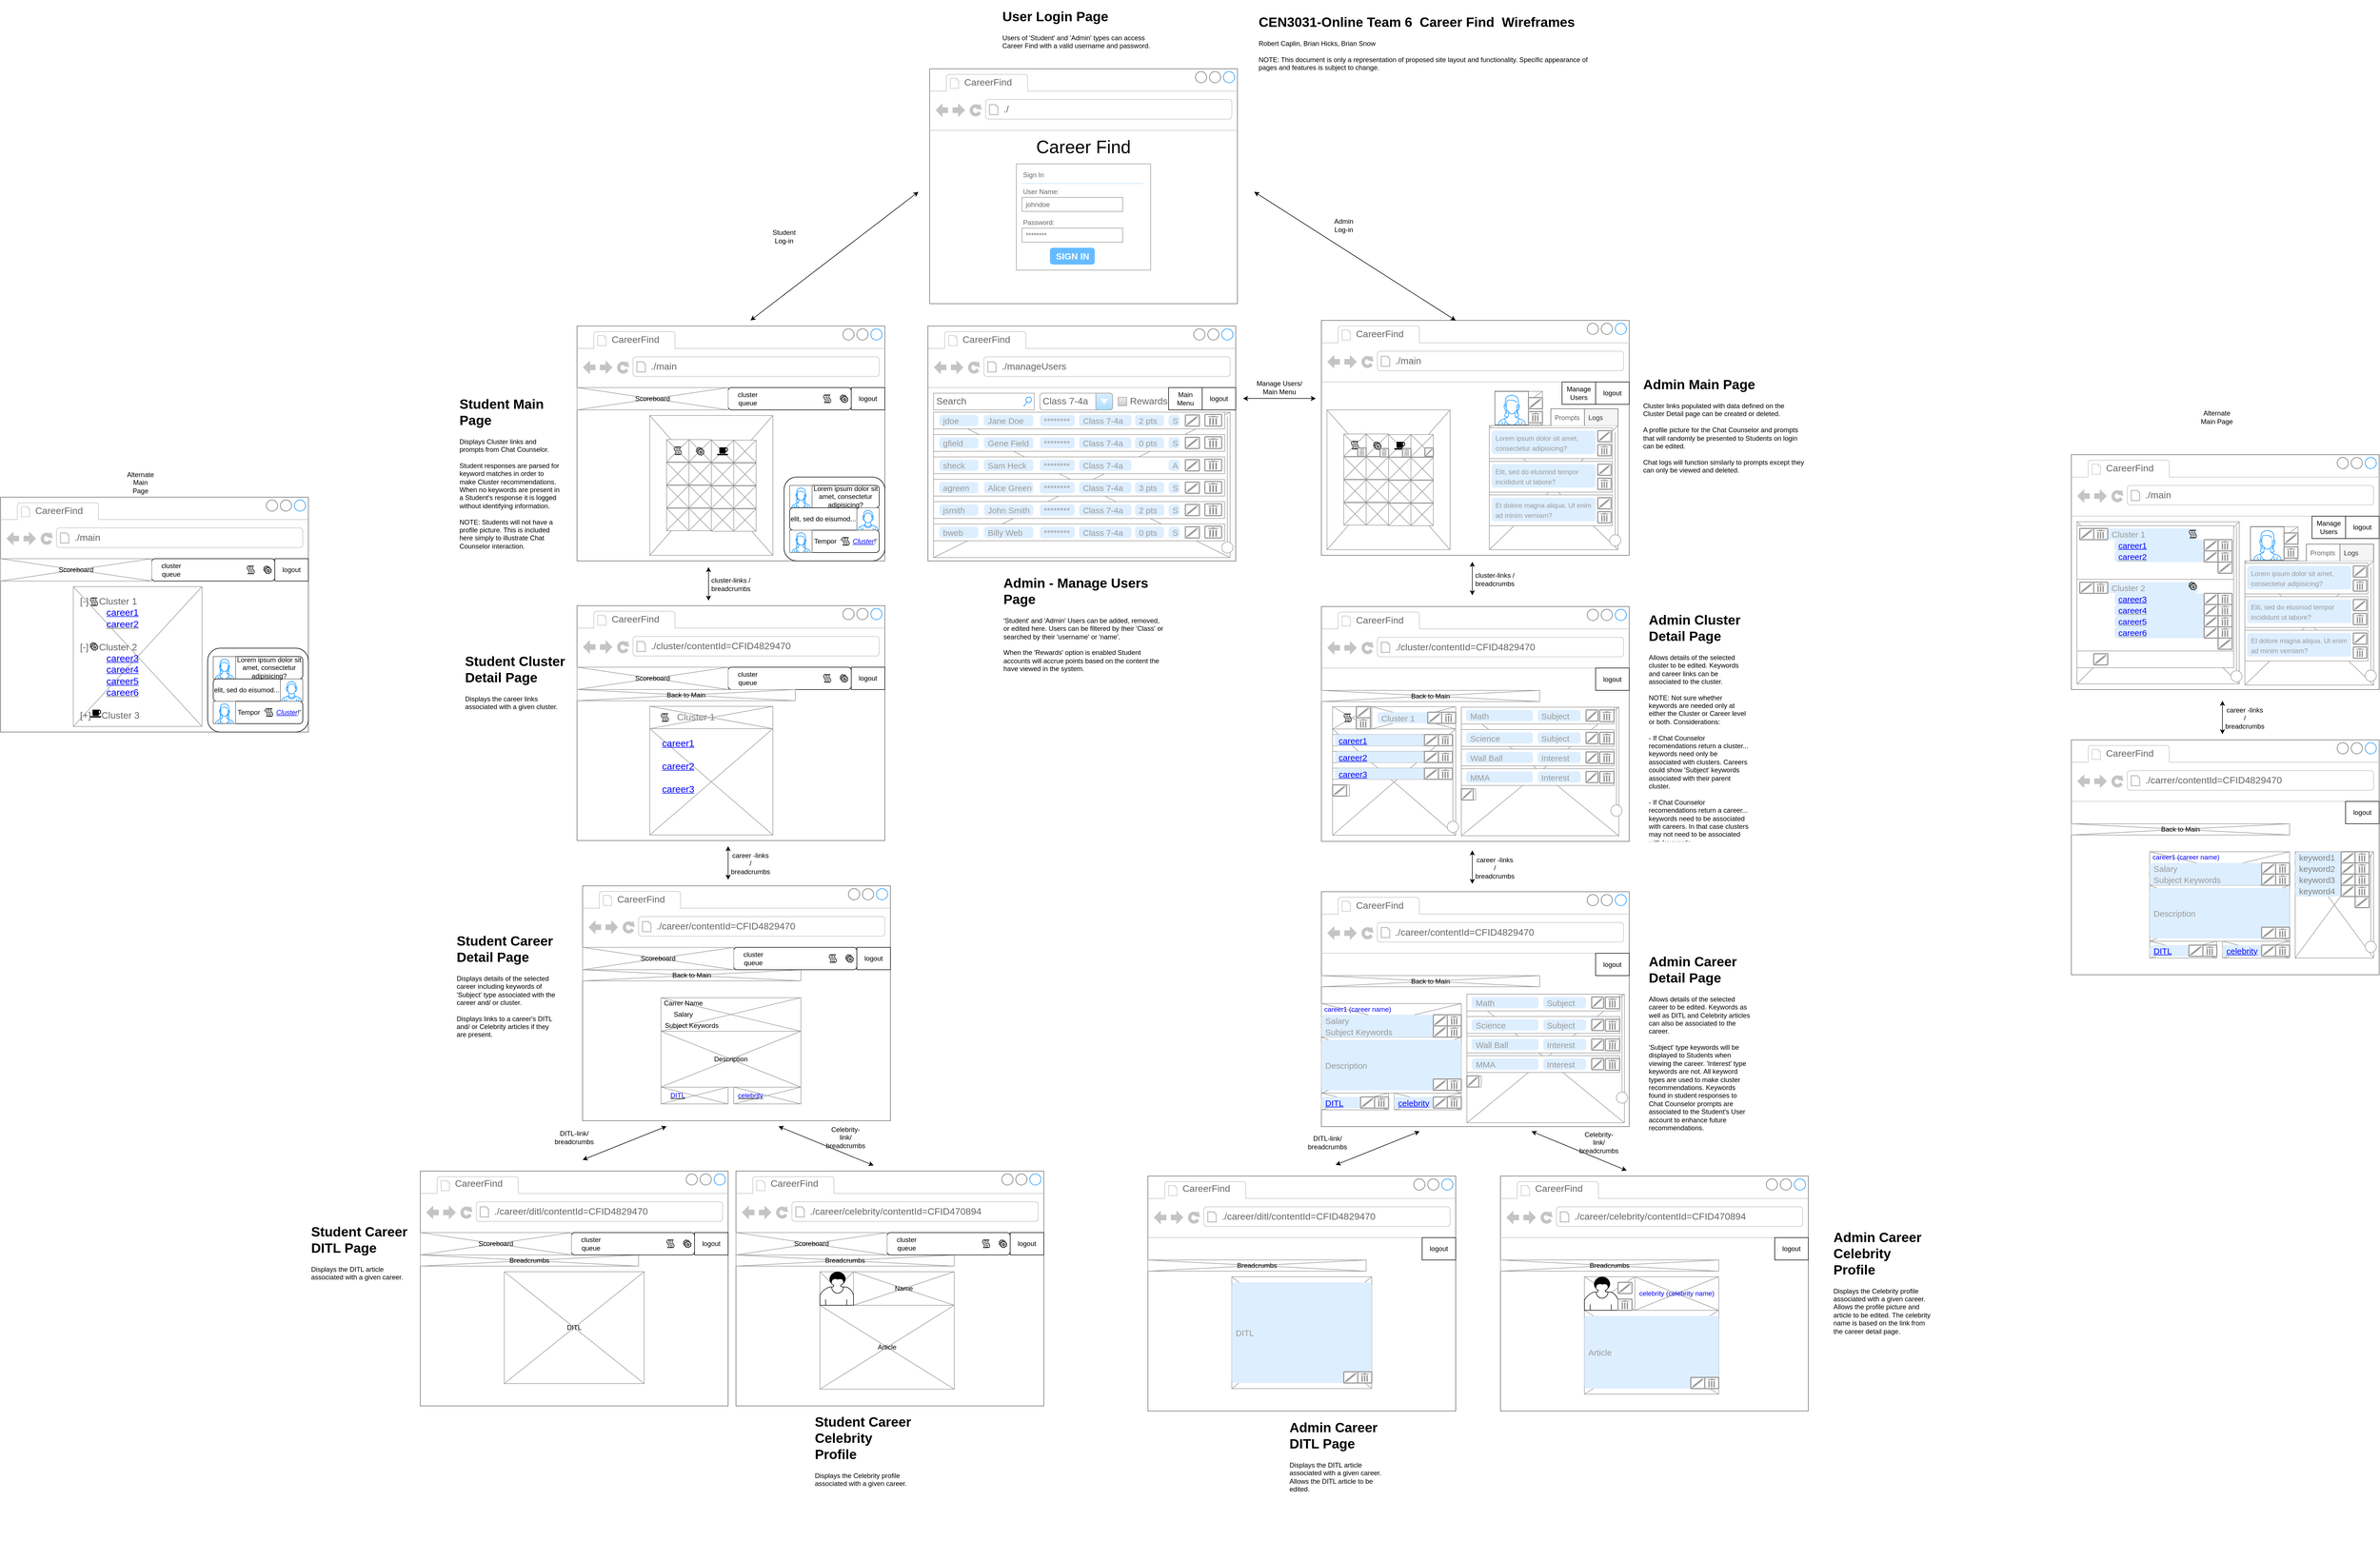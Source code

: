 <mxfile version="12.6.5" type="device"><diagram id="jc_Ys0mqJ4Q0vreT7TdZ" name="Page-1"><mxGraphModel dx="3731" dy="2274" grid="1" gridSize="10" guides="1" tooltips="1" connect="1" arrows="1" fold="1" page="1" pageScale="1" pageWidth="850" pageHeight="1100" math="0" shadow="0"><root><mxCell id="0"/><mxCell id="1" parent="0"/><mxCell id="tF2TXDtSCHiy5sIud65U-2" value="" style="strokeWidth=1;shadow=0;dashed=0;align=center;html=1;shape=mxgraph.mockup.containers.browserWindow;rSize=0;strokeColor=#666666;strokeColor2=#008cff;strokeColor3=#c4c4c4;mainText=,;recursiveResize=0;" parent="1" vertex="1"><mxGeometry x="20" y="20" width="550" height="420" as="geometry"/></mxCell><mxCell id="tF2TXDtSCHiy5sIud65U-3" value="CareerFind" style="strokeWidth=1;shadow=0;dashed=0;align=center;html=1;shape=mxgraph.mockup.containers.anchor;fontSize=17;fontColor=#666666;align=left;" parent="tF2TXDtSCHiy5sIud65U-2" vertex="1"><mxGeometry x="60" y="12" width="110" height="26" as="geometry"/></mxCell><mxCell id="tF2TXDtSCHiy5sIud65U-4" value="./" style="strokeWidth=1;shadow=0;dashed=0;align=center;html=1;shape=mxgraph.mockup.containers.anchor;rSize=0;fontSize=17;fontColor=#666666;align=left;" parent="tF2TXDtSCHiy5sIud65U-2" vertex="1"><mxGeometry x="130" y="60" width="250" height="26" as="geometry"/></mxCell><mxCell id="tF2TXDtSCHiy5sIud65U-17" value="&lt;font style=&quot;font-size: 32px&quot;&gt;Career Find&lt;/font&gt;" style="text;html=1;strokeColor=none;fillColor=none;align=center;verticalAlign=middle;whiteSpace=wrap;rounded=0;" parent="tF2TXDtSCHiy5sIud65U-2" vertex="1"><mxGeometry x="180" y="130" width="190" height="20" as="geometry"/></mxCell><mxCell id="tF2TXDtSCHiy5sIud65U-5" value="" style="strokeWidth=1;shadow=0;dashed=0;align=center;html=1;shape=mxgraph.mockup.forms.rrect;rSize=0;strokeColor=#999999;fillColor=#ffffff;" parent="tF2TXDtSCHiy5sIud65U-2" vertex="1"><mxGeometry x="155" y="170" width="240" height="190" as="geometry"/></mxCell><mxCell id="tF2TXDtSCHiy5sIud65U-6" value="Sign In" style="strokeWidth=1;shadow=0;dashed=0;align=center;html=1;shape=mxgraph.mockup.forms.anchor;fontSize=12;fontColor=#666666;align=left;resizeWidth=1;spacingLeft=0;" parent="tF2TXDtSCHiy5sIud65U-5" vertex="1"><mxGeometry width="120" height="20" relative="1" as="geometry"><mxPoint x="10" y="10" as="offset"/></mxGeometry></mxCell><mxCell id="tF2TXDtSCHiy5sIud65U-7" value="" style="shape=line;strokeColor=#ddeeff;strokeWidth=2;html=1;resizeWidth=1;" parent="tF2TXDtSCHiy5sIud65U-5" vertex="1"><mxGeometry width="216" height="10" relative="1" as="geometry"><mxPoint x="10" y="30" as="offset"/></mxGeometry></mxCell><mxCell id="tF2TXDtSCHiy5sIud65U-8" value="User Name:" style="strokeWidth=1;shadow=0;dashed=0;align=center;html=1;shape=mxgraph.mockup.forms.anchor;fontSize=12;fontColor=#666666;align=left;resizeWidth=1;spacingLeft=0;" parent="tF2TXDtSCHiy5sIud65U-5" vertex="1"><mxGeometry width="120" height="20" relative="1" as="geometry"><mxPoint x="10" y="40" as="offset"/></mxGeometry></mxCell><mxCell id="tF2TXDtSCHiy5sIud65U-9" value="johndoe" style="strokeWidth=1;shadow=0;dashed=0;align=center;html=1;shape=mxgraph.mockup.forms.rrect;rSize=0;strokeColor=#999999;fontColor=#666666;align=left;spacingLeft=5;resizeWidth=1;" parent="tF2TXDtSCHiy5sIud65U-5" vertex="1"><mxGeometry width="180" height="25" relative="1" as="geometry"><mxPoint x="10" y="60" as="offset"/></mxGeometry></mxCell><mxCell id="tF2TXDtSCHiy5sIud65U-10" value="Password:" style="strokeWidth=1;shadow=0;dashed=0;align=center;html=1;shape=mxgraph.mockup.forms.anchor;fontSize=12;fontColor=#666666;align=left;resizeWidth=1;spacingLeft=0;" parent="tF2TXDtSCHiy5sIud65U-5" vertex="1"><mxGeometry width="120" height="20" relative="1" as="geometry"><mxPoint x="10" y="95" as="offset"/></mxGeometry></mxCell><mxCell id="tF2TXDtSCHiy5sIud65U-11" value="********" style="strokeWidth=1;shadow=0;dashed=0;align=center;html=1;shape=mxgraph.mockup.forms.rrect;rSize=0;strokeColor=#999999;fontColor=#666666;align=left;spacingLeft=5;resizeWidth=1;" parent="tF2TXDtSCHiy5sIud65U-5" vertex="1"><mxGeometry width="180" height="25" relative="1" as="geometry"><mxPoint x="10" y="115" as="offset"/></mxGeometry></mxCell><mxCell id="tF2TXDtSCHiy5sIud65U-12" value="SIGN IN" style="strokeWidth=1;shadow=0;dashed=0;align=center;html=1;shape=mxgraph.mockup.forms.rrect;rSize=5;strokeColor=none;fontColor=#ffffff;fillColor=#66bbff;fontSize=16;fontStyle=1;" parent="tF2TXDtSCHiy5sIud65U-5" vertex="1"><mxGeometry y="1" width="80" height="30" relative="1" as="geometry"><mxPoint x="60" y="-40" as="offset"/></mxGeometry></mxCell><mxCell id="tF2TXDtSCHiy5sIud65U-13" value="" style="strokeWidth=1;shadow=0;dashed=0;align=center;html=1;shape=mxgraph.mockup.forms.anchor;fontSize=12;fontColor=#9999ff;align=left;spacingLeft=0;fontStyle=4;resizeWidth=1;" parent="tF2TXDtSCHiy5sIud65U-5" vertex="1"><mxGeometry y="1" width="180" height="20" relative="1" as="geometry"><mxPoint x="10" y="-110" as="offset"/></mxGeometry></mxCell><mxCell id="tF2TXDtSCHiy5sIud65U-15" value="" style="strokeWidth=1;shadow=0;dashed=0;align=center;html=1;shape=mxgraph.mockup.forms.anchor;fontSize=12;fontColor=#666666;align=left;spacingLeft=0;resizeWidth=1;" parent="tF2TXDtSCHiy5sIud65U-5" vertex="1"><mxGeometry y="1" width="180" height="20" relative="1" as="geometry"><mxPoint x="10" y="-70" as="offset"/></mxGeometry></mxCell><mxCell id="tF2TXDtSCHiy5sIud65U-131" value="" style="group" parent="1" vertex="1" connectable="0"><mxGeometry x="720" y="480" width="600" height="420" as="geometry"/></mxCell><mxCell id="st-yHQQgyp35vEaG_w5X-1" value="" style="group" parent="tF2TXDtSCHiy5sIud65U-131" vertex="1" connectable="0"><mxGeometry x="1340" y="230" width="550" height="420" as="geometry"/></mxCell><mxCell id="tF2TXDtSCHiy5sIud65U-19" value="" style="strokeWidth=1;shadow=0;dashed=0;align=center;html=1;shape=mxgraph.mockup.containers.browserWindow;rSize=0;strokeColor=#666666;strokeColor2=#008cff;strokeColor3=#c4c4c4;mainText=,;recursiveResize=0;" parent="st-yHQQgyp35vEaG_w5X-1" vertex="1"><mxGeometry width="550" height="420" as="geometry"/></mxCell><mxCell id="tF2TXDtSCHiy5sIud65U-20" value="CareerFind" style="strokeWidth=1;shadow=0;dashed=0;align=center;html=1;shape=mxgraph.mockup.containers.anchor;fontSize=17;fontColor=#666666;align=left;" parent="st-yHQQgyp35vEaG_w5X-1" vertex="1"><mxGeometry x="60" y="12" width="110" height="26" as="geometry"/></mxCell><mxCell id="tF2TXDtSCHiy5sIud65U-21" value="./main" style="strokeWidth=1;shadow=0;dashed=0;align=center;html=1;shape=mxgraph.mockup.containers.anchor;rSize=0;fontSize=17;fontColor=#666666;align=left;" parent="st-yHQQgyp35vEaG_w5X-1" vertex="1"><mxGeometry x="130" y="60" width="250" height="26" as="geometry"/></mxCell><mxCell id="tF2TXDtSCHiy5sIud65U-65" value="" style="verticalLabelPosition=bottom;shadow=0;dashed=0;align=center;html=1;verticalAlign=top;strokeWidth=1;shape=mxgraph.mockup.graphics.simpleIcon;strokeColor=#999999;fillColor=#ffffff;" parent="st-yHQQgyp35vEaG_w5X-1" vertex="1"><mxGeometry x="10" y="120" width="290" height="290" as="geometry"/></mxCell><mxCell id="-eYAOMhEKpFUqDAnB0VM-145" value="" style="group" parent="st-yHQQgyp35vEaG_w5X-1" vertex="1" connectable="0"><mxGeometry y="110" width="550" height="40" as="geometry"/></mxCell><mxCell id="-eYAOMhEKpFUqDAnB0VM-3" value="logout" style="rounded=0;whiteSpace=wrap;html=1;" parent="-eYAOMhEKpFUqDAnB0VM-145" vertex="1"><mxGeometry x="490" width="60" height="40" as="geometry"/></mxCell><mxCell id="st-yHQQgyp35vEaG_w5X-65" value="" style="group" parent="st-yHQQgyp35vEaG_w5X-1" vertex="1" connectable="0"><mxGeometry x="310" y="190" width="240" height="222" as="geometry"/></mxCell><mxCell id="-eYAOMhEKpFUqDAnB0VM-144" value="" style="group" parent="st-yHQQgyp35vEaG_w5X-65" vertex="1" connectable="0"><mxGeometry width="240" height="222" as="geometry"/></mxCell><mxCell id="-eYAOMhEKpFUqDAnB0VM-65" value="" style="verticalLabelPosition=bottom;shadow=0;dashed=0;align=center;html=1;verticalAlign=top;strokeWidth=1;shape=mxgraph.mockup.graphics.simpleIcon;strokeColor=#999999;fillColor=#ffffff;" parent="-eYAOMhEKpFUqDAnB0VM-144" vertex="1"><mxGeometry width="230" height="222" as="geometry"/></mxCell><mxCell id="KoO8-LNmdjFzoTWulAmM-99" value="" style="strokeWidth=1;shadow=0;dashed=0;align=center;html=1;shape=mxgraph.mockup.misc.rrect;rSize=0;strokeColor=#999999;fillColor=#ffffff;" parent="-eYAOMhEKpFUqDAnB0VM-144" vertex="1"><mxGeometry y="4" width="220" height="55" as="geometry"/></mxCell><mxCell id="KoO8-LNmdjFzoTWulAmM-103" value="" style="strokeWidth=1;shadow=0;dashed=0;align=center;html=1;shape=mxgraph.mockup.misc.anchor;" parent="KoO8-LNmdjFzoTWulAmM-99" vertex="1"><mxGeometry x="217.8" y="15" as="geometry"/></mxCell><mxCell id="KoO8-LNmdjFzoTWulAmM-104" value="" style="strokeWidth=1;shadow=0;dashed=0;align=center;html=1;shape=mxgraph.mockup.misc.anchor;" parent="KoO8-LNmdjFzoTWulAmM-99" vertex="1"><mxGeometry x="204.6" y="15" as="geometry"/></mxCell><mxCell id="KoO8-LNmdjFzoTWulAmM-105" value="&lt;font style=&quot;font-size: 12px&quot;&gt;Lorem ipsum dolor sit amet, consectetur adipisicing?&lt;/font&gt;" style="strokeWidth=1;shadow=0;dashed=0;align=center;html=1;shape=mxgraph.mockup.misc.rrect;rSize=5;strokeColor=none;fontSize=15;fontColor=#999999;fillColor=#ddeeff;align=left;spacingLeft=5;whiteSpace=wrap;" parent="KoO8-LNmdjFzoTWulAmM-99" vertex="1"><mxGeometry x="4.4" y="5" width="185.6" height="42" as="geometry"/></mxCell><mxCell id="KoO8-LNmdjFzoTWulAmM-108" value="" style="strokeColor=#999999;verticalLabelPosition=bottom;shadow=0;dashed=0;verticalAlign=top;strokeWidth=2;html=1;shape=mxgraph.mockup.misc.editIcon;" parent="KoO8-LNmdjFzoTWulAmM-99" vertex="1"><mxGeometry x="193.815" y="5" width="23.913" height="20" as="geometry"/></mxCell><mxCell id="KoO8-LNmdjFzoTWulAmM-109" value="" style="strokeColor=#999999;verticalLabelPosition=bottom;shadow=0;dashed=0;verticalAlign=top;strokeWidth=2;html=1;shape=mxgraph.mockup.misc.trashcanIcon;" parent="KoO8-LNmdjFzoTWulAmM-99" vertex="1"><mxGeometry x="193.811" y="30" width="23.913" height="20" as="geometry"/></mxCell><mxCell id="KoO8-LNmdjFzoTWulAmM-110" value="" style="strokeWidth=1;shadow=0;dashed=0;align=center;html=1;shape=mxgraph.mockup.misc.rrect;rSize=0;strokeColor=#999999;fillColor=#ffffff;" parent="-eYAOMhEKpFUqDAnB0VM-144" vertex="1"><mxGeometry y="64" width="220" height="55" as="geometry"/></mxCell><mxCell id="KoO8-LNmdjFzoTWulAmM-111" value="" style="strokeWidth=1;shadow=0;dashed=0;align=center;html=1;shape=mxgraph.mockup.misc.anchor;" parent="KoO8-LNmdjFzoTWulAmM-110" vertex="1"><mxGeometry x="217.8" y="15" as="geometry"/></mxCell><mxCell id="KoO8-LNmdjFzoTWulAmM-112" value="" style="strokeWidth=1;shadow=0;dashed=0;align=center;html=1;shape=mxgraph.mockup.misc.anchor;" parent="KoO8-LNmdjFzoTWulAmM-110" vertex="1"><mxGeometry x="204.6" y="15" as="geometry"/></mxCell><mxCell id="KoO8-LNmdjFzoTWulAmM-113" value="&lt;font style=&quot;font-size: 12px&quot;&gt;Elit, sed do elusmod tempor incididunt ut labore?&lt;/font&gt;" style="strokeWidth=1;shadow=0;dashed=0;align=center;html=1;shape=mxgraph.mockup.misc.rrect;rSize=5;strokeColor=none;fontSize=15;fontColor=#999999;fillColor=#ddeeff;align=left;spacingLeft=5;whiteSpace=wrap;" parent="KoO8-LNmdjFzoTWulAmM-110" vertex="1"><mxGeometry x="4.4" y="5" width="185.6" height="42" as="geometry"/></mxCell><mxCell id="KoO8-LNmdjFzoTWulAmM-114" value="" style="strokeColor=#999999;verticalLabelPosition=bottom;shadow=0;dashed=0;verticalAlign=top;strokeWidth=2;html=1;shape=mxgraph.mockup.misc.editIcon;" parent="KoO8-LNmdjFzoTWulAmM-110" vertex="1"><mxGeometry x="193.815" y="5" width="23.913" height="20" as="geometry"/></mxCell><mxCell id="KoO8-LNmdjFzoTWulAmM-115" value="" style="strokeColor=#999999;verticalLabelPosition=bottom;shadow=0;dashed=0;verticalAlign=top;strokeWidth=2;html=1;shape=mxgraph.mockup.misc.trashcanIcon;" parent="KoO8-LNmdjFzoTWulAmM-110" vertex="1"><mxGeometry x="193.811" y="30" width="23.913" height="20" as="geometry"/></mxCell><mxCell id="KoO8-LNmdjFzoTWulAmM-116" value="" style="strokeWidth=1;shadow=0;dashed=0;align=center;html=1;shape=mxgraph.mockup.misc.rrect;rSize=0;strokeColor=#999999;fillColor=#ffffff;" parent="-eYAOMhEKpFUqDAnB0VM-144" vertex="1"><mxGeometry y="124" width="220" height="55" as="geometry"/></mxCell><mxCell id="KoO8-LNmdjFzoTWulAmM-117" value="" style="strokeWidth=1;shadow=0;dashed=0;align=center;html=1;shape=mxgraph.mockup.misc.anchor;" parent="KoO8-LNmdjFzoTWulAmM-116" vertex="1"><mxGeometry x="217.8" y="15" as="geometry"/></mxCell><mxCell id="KoO8-LNmdjFzoTWulAmM-118" value="" style="strokeWidth=1;shadow=0;dashed=0;align=center;html=1;shape=mxgraph.mockup.misc.anchor;" parent="KoO8-LNmdjFzoTWulAmM-116" vertex="1"><mxGeometry x="204.6" y="15" as="geometry"/></mxCell><mxCell id="KoO8-LNmdjFzoTWulAmM-119" value="&lt;font style=&quot;font-size: 12px&quot;&gt;Et dolore magna aliqua. Ut enim ad minim verniam?&lt;/font&gt;" style="strokeWidth=1;shadow=0;dashed=0;align=center;html=1;shape=mxgraph.mockup.misc.rrect;rSize=5;strokeColor=none;fontSize=15;fontColor=#999999;fillColor=#ddeeff;align=left;spacingLeft=5;whiteSpace=wrap;" parent="KoO8-LNmdjFzoTWulAmM-116" vertex="1"><mxGeometry x="4.4" y="5" width="185.6" height="42" as="geometry"/></mxCell><mxCell id="KoO8-LNmdjFzoTWulAmM-120" value="" style="strokeColor=#999999;verticalLabelPosition=bottom;shadow=0;dashed=0;verticalAlign=top;strokeWidth=2;html=1;shape=mxgraph.mockup.misc.editIcon;" parent="KoO8-LNmdjFzoTWulAmM-116" vertex="1"><mxGeometry x="193.815" y="5" width="23.913" height="20" as="geometry"/></mxCell><mxCell id="KoO8-LNmdjFzoTWulAmM-121" value="" style="strokeColor=#999999;verticalLabelPosition=bottom;shadow=0;dashed=0;verticalAlign=top;strokeWidth=2;html=1;shape=mxgraph.mockup.misc.trashcanIcon;" parent="KoO8-LNmdjFzoTWulAmM-116" vertex="1"><mxGeometry x="193.811" y="30" width="23.913" height="20" as="geometry"/></mxCell><mxCell id="vxga9_Wiw4g8avrayp3n-54" value="" style="verticalLabelPosition=bottom;shadow=0;dashed=0;align=center;html=1;verticalAlign=top;strokeWidth=1;shape=mxgraph.mockup.forms.horSlider;strokeColor=#999999;sliderStyle=basic;sliderPos=0;handleStyle=circle;fillColor2=#ddeeff;direction=north;" parent="-eYAOMhEKpFUqDAnB0VM-144" vertex="1"><mxGeometry x="210" y="11.75" width="30" height="198.5" as="geometry"/></mxCell><mxCell id="KoO8-LNmdjFzoTWulAmM-73" value="Manage Users" style="rounded=0;whiteSpace=wrap;html=1;" parent="st-yHQQgyp35vEaG_w5X-1" vertex="1"><mxGeometry x="430" y="110" width="60" height="40" as="geometry"/></mxCell><mxCell id="KoO8-LNmdjFzoTWulAmM-80" value="" style="verticalLabelPosition=bottom;shadow=0;dashed=0;align=center;html=1;verticalAlign=top;strokeWidth=1;shape=mxgraph.mockup.forms.horSlider;strokeColor=#999999;sliderStyle=basic;sliderPos=0;handleStyle=circle;fillColor2=#ddeeff;direction=north;" parent="st-yHQQgyp35vEaG_w5X-1" vertex="1"><mxGeometry x="280" y="128.75" width="30" height="272.5" as="geometry"/></mxCell><mxCell id="KoO8-LNmdjFzoTWulAmM-81" value="&lt;font style=&quot;font-size: 12px&quot;&gt;Prompts&lt;/font&gt;" style="strokeWidth=1;shadow=0;dashed=0;align=left;html=1;shape=mxgraph.mockup.forms.uRect;fontSize=17;fontColor=#666666;align=left;spacingLeft=5;strokeColor=#666666;" parent="st-yHQQgyp35vEaG_w5X-1" vertex="1"><mxGeometry x="420" y="160" width="60" height="30" as="geometry"/></mxCell><mxCell id="KoO8-LNmdjFzoTWulAmM-84" value="&lt;font style=&quot;font-size: 12px&quot;&gt;Logs&lt;/font&gt;" style="strokeWidth=1;shadow=0;dashed=0;align=left;html=1;shape=mxgraph.mockup.forms.uRect;fontSize=17;fontColor=#333333;align=left;spacingLeft=5;strokeColor=#666666;fillColor=#f5f5f5;" parent="st-yHQQgyp35vEaG_w5X-1" vertex="1"><mxGeometry x="480" y="160" width="60" height="30" as="geometry"/></mxCell><mxCell id="KoO8-LNmdjFzoTWulAmM-96" value="" style="verticalLabelPosition=bottom;shadow=0;dashed=0;align=center;html=1;verticalAlign=top;strokeWidth=1;shape=mxgraph.mockup.graphics.simpleIcon;strokeColor=#999999;fillColor=#ffffff;" parent="st-yHQQgyp35vEaG_w5X-1" vertex="1"><mxGeometry x="320" y="128.75" width="85" height="60" as="geometry"/></mxCell><mxCell id="KoO8-LNmdjFzoTWulAmM-85" value="" style="verticalLabelPosition=bottom;shadow=0;dashed=0;align=center;html=1;verticalAlign=top;strokeWidth=1;shape=mxgraph.mockup.containers.userFemale;strokeColor=#666666;strokeColor2=#008cff;" parent="st-yHQQgyp35vEaG_w5X-1" vertex="1"><mxGeometry x="320" y="128.75" width="60" height="60" as="geometry"/></mxCell><mxCell id="KoO8-LNmdjFzoTWulAmM-97" value="" style="strokeColor=#999999;verticalLabelPosition=bottom;shadow=0;dashed=0;verticalAlign=top;strokeWidth=2;html=1;shape=mxgraph.mockup.misc.editIcon;" parent="st-yHQQgyp35vEaG_w5X-1" vertex="1"><mxGeometry x="380" y="140" width="25" height="20" as="geometry"/></mxCell><mxCell id="KoO8-LNmdjFzoTWulAmM-98" value="" style="strokeColor=#999999;verticalLabelPosition=bottom;shadow=0;dashed=0;verticalAlign=top;strokeWidth=2;html=1;shape=mxgraph.mockup.misc.trashcanIcon;" parent="st-yHQQgyp35vEaG_w5X-1" vertex="1"><mxGeometry x="380" y="165" width="25" height="20" as="geometry"/></mxCell><mxCell id="KoO8-LNmdjFzoTWulAmM-135" value="" style="strokeWidth=1;shadow=0;dashed=0;align=center;html=1;shape=mxgraph.mockup.misc.rrect;rSize=0;strokeColor=#999999;fillColor=#ffffff;" parent="st-yHQQgyp35vEaG_w5X-1" vertex="1"><mxGeometry x="10" y="127" width="280" height="96" as="geometry"/></mxCell><mxCell id="KoO8-LNmdjFzoTWulAmM-136" value="" style="strokeWidth=1;shadow=0;dashed=0;align=center;html=1;shape=mxgraph.mockup.misc.anchor;" parent="KoO8-LNmdjFzoTWulAmM-135" vertex="1"><mxGeometry x="277.2" y="15" as="geometry"/></mxCell><mxCell id="KoO8-LNmdjFzoTWulAmM-137" value="" style="strokeWidth=1;shadow=0;dashed=0;align=center;html=1;shape=mxgraph.mockup.misc.anchor;" parent="KoO8-LNmdjFzoTWulAmM-135" vertex="1"><mxGeometry x="260.4" y="15" as="geometry"/></mxCell><mxCell id="KoO8-LNmdjFzoTWulAmM-129" value="Cluster 1" style="strokeWidth=1;shadow=0;dashed=0;align=center;html=1;shape=mxgraph.mockup.misc.rrect;rSize=5;strokeColor=none;fontSize=15;fontColor=#999999;fillColor=#ddeeff;align=left;spacingLeft=5;" parent="KoO8-LNmdjFzoTWulAmM-135" vertex="1"><mxGeometry x="55" y="5" width="160" height="20" as="geometry"/></mxCell><mxCell id="KoO8-LNmdjFzoTWulAmM-150" value="&lt;font color=&quot;#0000ff&quot;&gt;&lt;u&gt;career1&lt;/u&gt;&lt;/font&gt;" style="strokeWidth=1;shadow=0;dashed=0;align=center;html=1;shape=mxgraph.mockup.misc.rrect;rSize=5;strokeColor=none;fontSize=15;fontColor=#999999;fillColor=#ddeeff;align=left;spacingLeft=5;" parent="KoO8-LNmdjFzoTWulAmM-135" vertex="1"><mxGeometry x="67.2" y="25" width="160" height="20" as="geometry"/></mxCell><mxCell id="KoO8-LNmdjFzoTWulAmM-151" value="&lt;u&gt;&lt;font color=&quot;#0000ff&quot;&gt;career2&lt;/font&gt;&lt;/u&gt;" style="strokeWidth=1;shadow=0;dashed=0;align=center;html=1;shape=mxgraph.mockup.misc.rrect;rSize=5;strokeColor=none;fontSize=15;fontColor=#999999;fillColor=#ddeeff;align=left;spacingLeft=5;" parent="KoO8-LNmdjFzoTWulAmM-135" vertex="1"><mxGeometry x="67.2" y="45" width="160" height="20" as="geometry"/></mxCell><mxCell id="KoO8-LNmdjFzoTWulAmM-141" value="" style="strokeColor=#999999;verticalLabelPosition=bottom;shadow=0;dashed=0;verticalAlign=top;strokeWidth=2;html=1;shape=mxgraph.mockup.misc.editIcon;" parent="KoO8-LNmdjFzoTWulAmM-135" vertex="1"><mxGeometry x="5" y="5" width="25" height="20" as="geometry"/></mxCell><mxCell id="KoO8-LNmdjFzoTWulAmM-146" value="" style="strokeColor=#999999;verticalLabelPosition=bottom;shadow=0;dashed=0;verticalAlign=top;strokeWidth=2;html=1;shape=mxgraph.mockup.misc.trashcanIcon;" parent="KoO8-LNmdjFzoTWulAmM-135" vertex="1"><mxGeometry x="30" y="5" width="25" height="20" as="geometry"/></mxCell><mxCell id="KoO8-LNmdjFzoTWulAmM-143" value="" style="strokeColor=#999999;verticalLabelPosition=bottom;shadow=0;dashed=0;verticalAlign=top;strokeWidth=2;html=1;shape=mxgraph.mockup.misc.editIcon;" parent="KoO8-LNmdjFzoTWulAmM-135" vertex="1"><mxGeometry x="227.2" y="25" width="25" height="20" as="geometry"/></mxCell><mxCell id="KoO8-LNmdjFzoTWulAmM-147" value="" style="strokeColor=#999999;verticalLabelPosition=bottom;shadow=0;dashed=0;verticalAlign=top;strokeWidth=2;html=1;shape=mxgraph.mockup.misc.trashcanIcon;" parent="KoO8-LNmdjFzoTWulAmM-135" vertex="1"><mxGeometry x="252.2" y="25" width="25" height="20" as="geometry"/></mxCell><mxCell id="KoO8-LNmdjFzoTWulAmM-144" value="" style="strokeColor=#999999;verticalLabelPosition=bottom;shadow=0;dashed=0;verticalAlign=top;strokeWidth=2;html=1;shape=mxgraph.mockup.misc.editIcon;" parent="KoO8-LNmdjFzoTWulAmM-135" vertex="1"><mxGeometry x="227.2" y="45" width="25" height="20" as="geometry"/></mxCell><mxCell id="KoO8-LNmdjFzoTWulAmM-148" value="" style="strokeColor=#999999;verticalLabelPosition=bottom;shadow=0;dashed=0;verticalAlign=top;strokeWidth=2;html=1;shape=mxgraph.mockup.misc.trashcanIcon;" parent="KoO8-LNmdjFzoTWulAmM-135" vertex="1"><mxGeometry x="252.2" y="45" width="25" height="20" as="geometry"/></mxCell><mxCell id="KoO8-LNmdjFzoTWulAmM-145" value="" style="strokeColor=#999999;verticalLabelPosition=bottom;shadow=0;dashed=0;verticalAlign=top;strokeWidth=2;html=1;shape=mxgraph.mockup.misc.editIcon;" parent="KoO8-LNmdjFzoTWulAmM-135" vertex="1"><mxGeometry x="252.2" y="65" width="25" height="20" as="geometry"/></mxCell><mxCell id="KoO8-LNmdjFzoTWulAmM-171" value="" style="shape=mxgraph.bpmn.script_task;html=1;outlineConnect=0;" parent="KoO8-LNmdjFzoTWulAmM-135" vertex="1"><mxGeometry x="200" y="8" width="14" height="14" as="geometry"/></mxCell><mxCell id="KoO8-LNmdjFzoTWulAmM-152" value="" style="strokeWidth=1;shadow=0;dashed=0;align=center;html=1;shape=mxgraph.mockup.misc.rrect;rSize=0;strokeColor=#999999;fillColor=#ffffff;" parent="st-yHQQgyp35vEaG_w5X-1" vertex="1"><mxGeometry x="10" y="223" width="280" height="128" as="geometry"/></mxCell><mxCell id="KoO8-LNmdjFzoTWulAmM-153" value="" style="strokeWidth=1;shadow=0;dashed=0;align=center;html=1;shape=mxgraph.mockup.misc.anchor;" parent="KoO8-LNmdjFzoTWulAmM-152" vertex="1"><mxGeometry x="277.2" y="15" as="geometry"/></mxCell><mxCell id="KoO8-LNmdjFzoTWulAmM-154" value="" style="strokeWidth=1;shadow=0;dashed=0;align=center;html=1;shape=mxgraph.mockup.misc.anchor;" parent="KoO8-LNmdjFzoTWulAmM-152" vertex="1"><mxGeometry x="260.4" y="15" as="geometry"/></mxCell><mxCell id="KoO8-LNmdjFzoTWulAmM-155" value="Cluster 2" style="strokeWidth=1;shadow=0;dashed=0;align=center;html=1;shape=mxgraph.mockup.misc.rrect;rSize=5;strokeColor=none;fontSize=15;fontColor=#999999;fillColor=#ddeeff;align=left;spacingLeft=5;" parent="KoO8-LNmdjFzoTWulAmM-152" vertex="1"><mxGeometry x="55" y="5" width="160" height="20" as="geometry"/></mxCell><mxCell id="KoO8-LNmdjFzoTWulAmM-163" value="&lt;font color=&quot;#0000ff&quot;&gt;&lt;u&gt;career3&lt;/u&gt;&lt;/font&gt;" style="strokeWidth=1;shadow=0;dashed=0;align=center;html=1;shape=mxgraph.mockup.misc.rrect;rSize=5;strokeColor=none;fontSize=15;fontColor=#999999;fillColor=#ddeeff;align=left;spacingLeft=5;" parent="KoO8-LNmdjFzoTWulAmM-152" vertex="1"><mxGeometry x="67.2" y="25" width="160" height="20" as="geometry"/></mxCell><mxCell id="KoO8-LNmdjFzoTWulAmM-164" value="&lt;u&gt;&lt;font color=&quot;#0000ff&quot;&gt;career4&lt;/font&gt;&lt;/u&gt;" style="strokeWidth=1;shadow=0;dashed=0;align=center;html=1;shape=mxgraph.mockup.misc.rrect;rSize=5;strokeColor=none;fontSize=15;fontColor=#999999;fillColor=#ddeeff;align=left;spacingLeft=5;" parent="KoO8-LNmdjFzoTWulAmM-152" vertex="1"><mxGeometry x="67.2" y="45" width="160" height="20" as="geometry"/></mxCell><mxCell id="KoO8-LNmdjFzoTWulAmM-169" value="&lt;u&gt;&lt;font color=&quot;#0000ff&quot;&gt;career5&lt;/font&gt;&lt;/u&gt;" style="strokeWidth=1;shadow=0;dashed=0;align=center;html=1;shape=mxgraph.mockup.misc.rrect;rSize=5;strokeColor=none;fontSize=15;fontColor=#999999;fillColor=#ddeeff;align=left;spacingLeft=5;" parent="KoO8-LNmdjFzoTWulAmM-152" vertex="1"><mxGeometry x="67.2" y="65" width="160" height="20" as="geometry"/></mxCell><mxCell id="KoO8-LNmdjFzoTWulAmM-170" value="&lt;u&gt;&lt;font color=&quot;#0000ff&quot;&gt;career6&lt;/font&gt;&lt;/u&gt;" style="strokeWidth=1;shadow=0;dashed=0;align=center;html=1;shape=mxgraph.mockup.misc.rrect;rSize=5;strokeColor=none;fontSize=15;fontColor=#999999;fillColor=#ddeeff;align=left;spacingLeft=5;" parent="KoO8-LNmdjFzoTWulAmM-152" vertex="1"><mxGeometry x="67.2" y="85" width="160" height="20" as="geometry"/></mxCell><mxCell id="KoO8-LNmdjFzoTWulAmM-156" value="" style="strokeColor=#999999;verticalLabelPosition=bottom;shadow=0;dashed=0;verticalAlign=top;strokeWidth=2;html=1;shape=mxgraph.mockup.misc.editIcon;" parent="KoO8-LNmdjFzoTWulAmM-152" vertex="1"><mxGeometry x="5" y="5" width="25" height="20" as="geometry"/></mxCell><mxCell id="KoO8-LNmdjFzoTWulAmM-160" value="" style="strokeColor=#999999;verticalLabelPosition=bottom;shadow=0;dashed=0;verticalAlign=top;strokeWidth=2;html=1;shape=mxgraph.mockup.misc.trashcanIcon;" parent="KoO8-LNmdjFzoTWulAmM-152" vertex="1"><mxGeometry x="30" y="5" width="25" height="20" as="geometry"/></mxCell><mxCell id="KoO8-LNmdjFzoTWulAmM-157" value="" style="strokeColor=#999999;verticalLabelPosition=bottom;shadow=0;dashed=0;verticalAlign=top;strokeWidth=2;html=1;shape=mxgraph.mockup.misc.editIcon;" parent="KoO8-LNmdjFzoTWulAmM-152" vertex="1"><mxGeometry x="227.2" y="25" width="25" height="20" as="geometry"/></mxCell><mxCell id="KoO8-LNmdjFzoTWulAmM-159" value="" style="strokeColor=#999999;verticalLabelPosition=bottom;shadow=0;dashed=0;verticalAlign=top;strokeWidth=2;html=1;shape=mxgraph.mockup.misc.editIcon;" parent="KoO8-LNmdjFzoTWulAmM-152" vertex="1"><mxGeometry x="227.2" y="65" width="25" height="20" as="geometry"/></mxCell><mxCell id="KoO8-LNmdjFzoTWulAmM-167" value="" style="strokeColor=#999999;verticalLabelPosition=bottom;shadow=0;dashed=0;verticalAlign=top;strokeWidth=2;html=1;shape=mxgraph.mockup.misc.editIcon;" parent="KoO8-LNmdjFzoTWulAmM-152" vertex="1"><mxGeometry x="252.2" y="105" width="25" height="20" as="geometry"/></mxCell><mxCell id="KoO8-LNmdjFzoTWulAmM-168" value="" style="strokeColor=#999999;verticalLabelPosition=bottom;shadow=0;dashed=0;verticalAlign=top;strokeWidth=2;html=1;shape=mxgraph.mockup.misc.trashcanIcon;" parent="KoO8-LNmdjFzoTWulAmM-152" vertex="1"><mxGeometry x="252.2" y="85" width="25" height="20" as="geometry"/></mxCell><mxCell id="KoO8-LNmdjFzoTWulAmM-166" value="" style="strokeColor=#999999;verticalLabelPosition=bottom;shadow=0;dashed=0;verticalAlign=top;strokeWidth=2;html=1;shape=mxgraph.mockup.misc.editIcon;" parent="KoO8-LNmdjFzoTWulAmM-152" vertex="1"><mxGeometry x="227.2" y="85" width="25" height="20" as="geometry"/></mxCell><mxCell id="KoO8-LNmdjFzoTWulAmM-162" value="" style="strokeColor=#999999;verticalLabelPosition=bottom;shadow=0;dashed=0;verticalAlign=top;strokeWidth=2;html=1;shape=mxgraph.mockup.misc.trashcanIcon;" parent="KoO8-LNmdjFzoTWulAmM-152" vertex="1"><mxGeometry x="252.2" y="45" width="25" height="20" as="geometry"/></mxCell><mxCell id="KoO8-LNmdjFzoTWulAmM-161" value="" style="strokeColor=#999999;verticalLabelPosition=bottom;shadow=0;dashed=0;verticalAlign=top;strokeWidth=2;html=1;shape=mxgraph.mockup.misc.trashcanIcon;" parent="KoO8-LNmdjFzoTWulAmM-152" vertex="1"><mxGeometry x="252.2" y="25" width="25" height="20" as="geometry"/></mxCell><mxCell id="KoO8-LNmdjFzoTWulAmM-158" value="" style="strokeColor=#999999;verticalLabelPosition=bottom;shadow=0;dashed=0;verticalAlign=top;strokeWidth=2;html=1;shape=mxgraph.mockup.misc.editIcon;" parent="KoO8-LNmdjFzoTWulAmM-152" vertex="1"><mxGeometry x="227.2" y="45" width="25" height="20" as="geometry"/></mxCell><mxCell id="KoO8-LNmdjFzoTWulAmM-165" value="" style="strokeColor=#999999;verticalLabelPosition=bottom;shadow=0;dashed=0;verticalAlign=top;strokeWidth=2;html=1;shape=mxgraph.mockup.misc.trashcanIcon;" parent="KoO8-LNmdjFzoTWulAmM-152" vertex="1"><mxGeometry x="252.2" y="65" width="25" height="20" as="geometry"/></mxCell><mxCell id="KoO8-LNmdjFzoTWulAmM-176" value="" style="shape=mxgraph.bpmn.service_task;html=1;outlineConnect=0;" parent="KoO8-LNmdjFzoTWulAmM-152" vertex="1"><mxGeometry x="200" y="5" width="14" height="14" as="geometry"/></mxCell><mxCell id="KoO8-LNmdjFzoTWulAmM-123" value="" style="strokeWidth=1;shadow=0;dashed=0;align=center;html=1;shape=mxgraph.mockup.misc.rrect;rSize=0;strokeColor=#999999;fillColor=#ffffff;" parent="st-yHQQgyp35vEaG_w5X-1" vertex="1"><mxGeometry x="10" y="351" width="280" height="30" as="geometry"/></mxCell><mxCell id="KoO8-LNmdjFzoTWulAmM-127" value="" style="strokeWidth=1;shadow=0;dashed=0;align=center;html=1;shape=mxgraph.mockup.misc.anchor;" parent="KoO8-LNmdjFzoTWulAmM-123" vertex="1"><mxGeometry x="277.2" y="15" as="geometry"/></mxCell><mxCell id="KoO8-LNmdjFzoTWulAmM-128" value="" style="strokeWidth=1;shadow=0;dashed=0;align=center;html=1;shape=mxgraph.mockup.misc.anchor;" parent="KoO8-LNmdjFzoTWulAmM-123" vertex="1"><mxGeometry x="260.4" y="15" as="geometry"/></mxCell><mxCell id="KoO8-LNmdjFzoTWulAmM-133" value="" style="strokeColor=#999999;verticalLabelPosition=bottom;shadow=0;dashed=0;verticalAlign=top;strokeWidth=2;html=1;shape=mxgraph.mockup.misc.editIcon;" parent="KoO8-LNmdjFzoTWulAmM-123" vertex="1"><mxGeometry x="30" y="5" width="25" height="20" as="geometry"/></mxCell><mxCell id="st-yHQQgyp35vEaG_w5X-66" value="" style="group" parent="1" vertex="1" connectable="0"><mxGeometry x="720" y="990" width="1320" height="1440" as="geometry"/></mxCell><mxCell id="tF2TXDtSCHiy5sIud65U-87" value="" style="strokeWidth=1;shadow=0;dashed=0;align=center;html=1;shape=mxgraph.mockup.containers.browserWindow;rSize=0;strokeColor=#666666;strokeColor2=#008cff;strokeColor3=#c4c4c4;mainText=,;recursiveResize=0;" parent="st-yHQQgyp35vEaG_w5X-66" vertex="1"><mxGeometry x="1340" y="230" width="550" height="420" as="geometry"/></mxCell><mxCell id="-eYAOMhEKpFUqDAnB0VM-27" value="" style="verticalLabelPosition=bottom;shadow=0;dashed=0;align=center;html=1;verticalAlign=top;strokeWidth=1;shape=mxgraph.mockup.graphics.simpleIcon;strokeColor=#999999;fillColor=#ffffff;" parent="st-yHQQgyp35vEaG_w5X-66" vertex="1"><mxGeometry x="1480" y="490" width="250" height="100" as="geometry"/></mxCell><mxCell id="tF2TXDtSCHiy5sIud65U-88" value="CareerFind" style="strokeWidth=1;shadow=0;dashed=0;align=center;html=1;shape=mxgraph.mockup.containers.anchor;fontSize=17;fontColor=#666666;align=left;" parent="st-yHQQgyp35vEaG_w5X-66" vertex="1"><mxGeometry x="1400" y="242" width="110" height="26" as="geometry"/></mxCell><mxCell id="tF2TXDtSCHiy5sIud65U-89" value="./carrer/contentId=CFID4829470" style="strokeWidth=1;shadow=0;dashed=0;align=center;html=1;shape=mxgraph.mockup.containers.anchor;rSize=0;fontSize=17;fontColor=#666666;align=left;" parent="st-yHQQgyp35vEaG_w5X-66" vertex="1"><mxGeometry x="1470" y="290" width="250" height="26" as="geometry"/></mxCell><mxCell id="-eYAOMhEKpFUqDAnB0VM-17" value="" style="verticalLabelPosition=bottom;shadow=0;dashed=0;align=center;html=1;verticalAlign=top;strokeWidth=1;shape=mxgraph.mockup.graphics.simpleIcon;strokeColor=#999999;fillColor=#ffffff;" parent="st-yHQQgyp35vEaG_w5X-66" vertex="1"><mxGeometry x="1480" y="430" width="250" height="60" as="geometry"/></mxCell><mxCell id="-eYAOMhEKpFUqDAnB0VM-20" value="&lt;font color=&quot;#0000ff&quot;&gt;career1 (career name)&lt;/font&gt;" style="text;html=1;strokeColor=none;fillColor=none;align=center;verticalAlign=middle;whiteSpace=wrap;rounded=0;" parent="st-yHQQgyp35vEaG_w5X-66" vertex="1"><mxGeometry x="1480" y="430" width="130" height="20" as="geometry"/></mxCell><mxCell id="-eYAOMhEKpFUqDAnB0VM-28" value="" style="verticalLabelPosition=bottom;shadow=0;dashed=0;align=center;html=1;verticalAlign=top;strokeWidth=1;shape=mxgraph.mockup.graphics.simpleIcon;strokeColor=#999999;fillColor=#ffffff;" parent="st-yHQQgyp35vEaG_w5X-66" vertex="1"><mxGeometry x="1480" y="590" width="120" height="30" as="geometry"/></mxCell><mxCell id="-eYAOMhEKpFUqDAnB0VM-29" value="" style="verticalLabelPosition=bottom;shadow=0;dashed=0;align=center;html=1;verticalAlign=top;strokeWidth=1;shape=mxgraph.mockup.graphics.simpleIcon;strokeColor=#999999;fillColor=#ffffff;" parent="st-yHQQgyp35vEaG_w5X-66" vertex="1"><mxGeometry x="1610" y="590" width="120" height="30" as="geometry"/></mxCell><mxCell id="-eYAOMhEKpFUqDAnB0VM-146" value="" style="group" parent="st-yHQQgyp35vEaG_w5X-66" vertex="1" connectable="0"><mxGeometry x="1340" y="340" width="550" height="40" as="geometry"/></mxCell><mxCell id="-eYAOMhEKpFUqDAnB0VM-147" value="logout" style="rounded=0;whiteSpace=wrap;html=1;" parent="-eYAOMhEKpFUqDAnB0VM-146" vertex="1"><mxGeometry x="490" width="60" height="40" as="geometry"/></mxCell><mxCell id="-eYAOMhEKpFUqDAnB0VM-175" value="" style="group" parent="st-yHQQgyp35vEaG_w5X-66" vertex="1" connectable="0"><mxGeometry x="1340" y="380" width="390" height="20" as="geometry"/></mxCell><mxCell id="-eYAOMhEKpFUqDAnB0VM-176" value="" style="verticalLabelPosition=bottom;shadow=0;dashed=0;align=center;html=1;verticalAlign=top;strokeWidth=1;shape=mxgraph.mockup.graphics.simpleIcon;strokeColor=#999999;fillColor=#ffffff;" parent="-eYAOMhEKpFUqDAnB0VM-175" vertex="1"><mxGeometry width="390" height="20" as="geometry"/></mxCell><mxCell id="-eYAOMhEKpFUqDAnB0VM-177" value="Back to Main" style="text;html=1;strokeColor=none;fillColor=none;align=center;verticalAlign=middle;whiteSpace=wrap;rounded=0;" parent="-eYAOMhEKpFUqDAnB0VM-175" vertex="1"><mxGeometry x="150" width="90" height="20" as="geometry"/></mxCell><mxCell id="vxga9_Wiw4g8avrayp3n-7" value="Salary" style="strokeWidth=1;shadow=0;dashed=0;align=center;html=1;shape=mxgraph.mockup.misc.rrect;rSize=5;strokeColor=none;fontSize=15;fontColor=#999999;fillColor=#ddeeff;align=left;spacingLeft=5;" parent="st-yHQQgyp35vEaG_w5X-66" vertex="1"><mxGeometry x="1480" y="450" width="200" height="20" as="geometry"/></mxCell><mxCell id="vxga9_Wiw4g8avrayp3n-8" value="" style="strokeColor=#999999;verticalLabelPosition=bottom;shadow=0;dashed=0;verticalAlign=top;strokeWidth=2;html=1;shape=mxgraph.mockup.misc.editIcon;" parent="st-yHQQgyp35vEaG_w5X-66" vertex="1"><mxGeometry x="1680" y="450" width="25" height="20" as="geometry"/></mxCell><mxCell id="vxga9_Wiw4g8avrayp3n-9" value="" style="strokeColor=#999999;verticalLabelPosition=bottom;shadow=0;dashed=0;verticalAlign=top;strokeWidth=2;html=1;shape=mxgraph.mockup.misc.trashcanIcon;" parent="st-yHQQgyp35vEaG_w5X-66" vertex="1"><mxGeometry x="1705" y="450" width="25" height="20" as="geometry"/></mxCell><mxCell id="vxga9_Wiw4g8avrayp3n-10" value="Subject Keywords" style="strokeWidth=1;shadow=0;dashed=0;align=center;html=1;shape=mxgraph.mockup.misc.rrect;rSize=5;strokeColor=none;fontSize=15;fontColor=#999999;fillColor=#ddeeff;align=left;spacingLeft=5;" parent="st-yHQQgyp35vEaG_w5X-66" vertex="1"><mxGeometry x="1480" y="470" width="200" height="20" as="geometry"/></mxCell><mxCell id="vxga9_Wiw4g8avrayp3n-11" value="" style="strokeColor=#999999;verticalLabelPosition=bottom;shadow=0;dashed=0;verticalAlign=top;strokeWidth=2;html=1;shape=mxgraph.mockup.misc.editIcon;" parent="st-yHQQgyp35vEaG_w5X-66" vertex="1"><mxGeometry x="1680" y="470" width="25" height="20" as="geometry"/></mxCell><mxCell id="vxga9_Wiw4g8avrayp3n-12" value="" style="strokeColor=#999999;verticalLabelPosition=bottom;shadow=0;dashed=0;verticalAlign=top;strokeWidth=2;html=1;shape=mxgraph.mockup.misc.trashcanIcon;" parent="st-yHQQgyp35vEaG_w5X-66" vertex="1"><mxGeometry x="1705" y="470" width="25" height="20" as="geometry"/></mxCell><mxCell id="vxga9_Wiw4g8avrayp3n-13" value="Description" style="strokeWidth=1;shadow=0;dashed=0;align=center;html=1;shape=mxgraph.mockup.misc.rrect;rSize=5;strokeColor=none;fontSize=15;fontColor=#999999;fillColor=#ddeeff;align=left;spacingLeft=5;" parent="st-yHQQgyp35vEaG_w5X-66" vertex="1"><mxGeometry x="1480" y="495" width="250" height="90" as="geometry"/></mxCell><mxCell id="vxga9_Wiw4g8avrayp3n-14" value="" style="strokeColor=#999999;verticalLabelPosition=bottom;shadow=0;dashed=0;verticalAlign=top;strokeWidth=2;html=1;shape=mxgraph.mockup.misc.editIcon;" parent="st-yHQQgyp35vEaG_w5X-66" vertex="1"><mxGeometry x="1680" y="565" width="25" height="20" as="geometry"/></mxCell><mxCell id="vxga9_Wiw4g8avrayp3n-15" value="" style="strokeColor=#999999;verticalLabelPosition=bottom;shadow=0;dashed=0;verticalAlign=top;strokeWidth=2;html=1;shape=mxgraph.mockup.misc.trashcanIcon;" parent="st-yHQQgyp35vEaG_w5X-66" vertex="1"><mxGeometry x="1705" y="565" width="25" height="20" as="geometry"/></mxCell><mxCell id="vxga9_Wiw4g8avrayp3n-20" value="&lt;font color=&quot;#0000ff&quot;&gt;&lt;u&gt;DITL&lt;/u&gt;&lt;/font&gt;" style="strokeWidth=1;shadow=0;dashed=0;align=center;html=1;shape=mxgraph.mockup.misc.rrect;rSize=5;strokeColor=none;fontSize=15;fontColor=#999999;fillColor=#ddeeff;align=left;spacingLeft=5;" parent="st-yHQQgyp35vEaG_w5X-66" vertex="1"><mxGeometry x="1480" y="597" width="120" height="20" as="geometry"/></mxCell><mxCell id="vxga9_Wiw4g8avrayp3n-21" value="&lt;font color=&quot;#0000ff&quot;&gt;&lt;u&gt;celebrity&lt;/u&gt;&lt;/font&gt;" style="strokeWidth=1;shadow=0;dashed=0;align=center;html=1;shape=mxgraph.mockup.misc.rrect;rSize=5;strokeColor=none;fontSize=15;fontColor=#999999;fillColor=#ddeeff;align=left;spacingLeft=5;" parent="st-yHQQgyp35vEaG_w5X-66" vertex="1"><mxGeometry x="1610" y="597" width="120" height="20" as="geometry"/></mxCell><mxCell id="vxga9_Wiw4g8avrayp3n-22" value="" style="strokeColor=#999999;verticalLabelPosition=bottom;shadow=0;dashed=0;verticalAlign=top;strokeWidth=2;html=1;shape=mxgraph.mockup.misc.editIcon;" parent="st-yHQQgyp35vEaG_w5X-66" vertex="1"><mxGeometry x="1550" y="597" width="25" height="20" as="geometry"/></mxCell><mxCell id="vxga9_Wiw4g8avrayp3n-23" value="" style="strokeColor=#999999;verticalLabelPosition=bottom;shadow=0;dashed=0;verticalAlign=top;strokeWidth=2;html=1;shape=mxgraph.mockup.misc.trashcanIcon;" parent="st-yHQQgyp35vEaG_w5X-66" vertex="1"><mxGeometry x="1575" y="597" width="25" height="20" as="geometry"/></mxCell><mxCell id="vxga9_Wiw4g8avrayp3n-24" value="" style="strokeColor=#999999;verticalLabelPosition=bottom;shadow=0;dashed=0;verticalAlign=top;strokeWidth=2;html=1;shape=mxgraph.mockup.misc.editIcon;" parent="st-yHQQgyp35vEaG_w5X-66" vertex="1"><mxGeometry x="1680" y="597" width="25" height="20" as="geometry"/></mxCell><mxCell id="vxga9_Wiw4g8avrayp3n-25" value="&lt;span style=&quot;color: rgba(0 , 0 , 0 , 0) ; font-family: monospace ; font-size: 0px&quot;&gt;%3CmxGraphModel%3E%3Croot%3E%3CmxCell%20id%3D%220%22%2F%3E%3CmxCell%20id%3D%221%22%20parent%3D%220%22%2F%3E%3CmxCell%20id%3D%222%22%20value%3D%22%22%20style%3D%22strokeColor%3D%23999999%3BverticalLabelPosition%3Dbottom%3Bshadow%3D0%3Bdashed%3D0%3BverticalAlign%3Dtop%3BstrokeWidth%3D2%3Bhtml%3D1%3Bshape%3Dmxgraph.mockup.misc.editIcon%3B%22%20vertex%3D%221%22%20parent%3D%221%22%3E%3CmxGeometry%20x%3D%221060%22%20y%3D%221357%22%20width%3D%2225%22%20height%3D%2220%22%20as%3D%22geometry%22%2F%3E%3C%2FmxCell%3E%3C%2Froot%3E%3C%2FmxGraphModel%3E&lt;/span&gt;" style="strokeColor=#999999;verticalLabelPosition=bottom;shadow=0;dashed=0;verticalAlign=top;strokeWidth=2;html=1;shape=mxgraph.mockup.misc.trashcanIcon;" parent="st-yHQQgyp35vEaG_w5X-66" vertex="1"><mxGeometry x="1705" y="597" width="25" height="20" as="geometry"/></mxCell><mxCell id="vxga9_Wiw4g8avrayp3n-38" value="" style="verticalLabelPosition=bottom;shadow=0;dashed=0;align=center;html=1;verticalAlign=top;strokeWidth=1;shape=mxgraph.mockup.graphics.simpleIcon;strokeColor=#999999;fillColor=#ffffff;" parent="st-yHQQgyp35vEaG_w5X-66" vertex="1"><mxGeometry x="1740" y="430" width="140" height="190" as="geometry"/></mxCell><mxCell id="vxga9_Wiw4g8avrayp3n-39" value="&lt;font color=&quot;#808080&quot;&gt;keyword1&lt;/font&gt;" style="strokeWidth=1;shadow=0;dashed=0;align=center;html=1;shape=mxgraph.mockup.misc.rrect;rSize=5;strokeColor=none;fontSize=15;fontColor=#999999;fillColor=#ddeeff;align=left;spacingLeft=5;" parent="st-yHQQgyp35vEaG_w5X-66" vertex="1"><mxGeometry x="1740" y="430" width="130" height="20" as="geometry"/></mxCell><mxCell id="vxga9_Wiw4g8avrayp3n-40" value="" style="strokeColor=#999999;verticalLabelPosition=bottom;shadow=0;dashed=0;verticalAlign=top;strokeWidth=2;html=1;shape=mxgraph.mockup.misc.editIcon;" parent="st-yHQQgyp35vEaG_w5X-66" vertex="1"><mxGeometry x="1822" y="430" width="25" height="20" as="geometry"/></mxCell><mxCell id="vxga9_Wiw4g8avrayp3n-41" value="" style="strokeColor=#999999;verticalLabelPosition=bottom;shadow=0;dashed=0;verticalAlign=top;strokeWidth=2;html=1;shape=mxgraph.mockup.misc.trashcanIcon;" parent="st-yHQQgyp35vEaG_w5X-66" vertex="1"><mxGeometry x="1847" y="430" width="25" height="20" as="geometry"/></mxCell><mxCell id="vxga9_Wiw4g8avrayp3n-42" value="&lt;font color=&quot;#808080&quot;&gt;keyword2&lt;/font&gt;" style="strokeWidth=1;shadow=0;dashed=0;align=center;html=1;shape=mxgraph.mockup.misc.rrect;rSize=5;strokeColor=none;fontSize=15;fontColor=#999999;fillColor=#ddeeff;align=left;spacingLeft=5;" parent="st-yHQQgyp35vEaG_w5X-66" vertex="1"><mxGeometry x="1740" y="450" width="130" height="20" as="geometry"/></mxCell><mxCell id="vxga9_Wiw4g8avrayp3n-43" value="" style="strokeColor=#999999;verticalLabelPosition=bottom;shadow=0;dashed=0;verticalAlign=top;strokeWidth=2;html=1;shape=mxgraph.mockup.misc.editIcon;" parent="st-yHQQgyp35vEaG_w5X-66" vertex="1"><mxGeometry x="1822" y="450" width="25" height="20" as="geometry"/></mxCell><mxCell id="vxga9_Wiw4g8avrayp3n-44" value="" style="strokeColor=#999999;verticalLabelPosition=bottom;shadow=0;dashed=0;verticalAlign=top;strokeWidth=2;html=1;shape=mxgraph.mockup.misc.trashcanIcon;" parent="st-yHQQgyp35vEaG_w5X-66" vertex="1"><mxGeometry x="1847" y="450" width="25" height="20" as="geometry"/></mxCell><mxCell id="vxga9_Wiw4g8avrayp3n-45" value="&lt;font color=&quot;#808080&quot;&gt;keyword3&lt;/font&gt;" style="strokeWidth=1;shadow=0;dashed=0;align=center;html=1;shape=mxgraph.mockup.misc.rrect;rSize=5;strokeColor=none;fontSize=15;fontColor=#999999;fillColor=#ddeeff;align=left;spacingLeft=5;" parent="st-yHQQgyp35vEaG_w5X-66" vertex="1"><mxGeometry x="1740" y="470" width="130" height="20" as="geometry"/></mxCell><mxCell id="vxga9_Wiw4g8avrayp3n-46" value="" style="strokeColor=#999999;verticalLabelPosition=bottom;shadow=0;dashed=0;verticalAlign=top;strokeWidth=2;html=1;shape=mxgraph.mockup.misc.editIcon;" parent="st-yHQQgyp35vEaG_w5X-66" vertex="1"><mxGeometry x="1822" y="470" width="25" height="20" as="geometry"/></mxCell><mxCell id="vxga9_Wiw4g8avrayp3n-47" value="" style="strokeColor=#999999;verticalLabelPosition=bottom;shadow=0;dashed=0;verticalAlign=top;strokeWidth=2;html=1;shape=mxgraph.mockup.misc.trashcanIcon;" parent="st-yHQQgyp35vEaG_w5X-66" vertex="1"><mxGeometry x="1847" y="470" width="25" height="20" as="geometry"/></mxCell><mxCell id="vxga9_Wiw4g8avrayp3n-48" value="&lt;font color=&quot;#808080&quot;&gt;keyword4&lt;/font&gt;" style="strokeWidth=1;shadow=0;dashed=0;align=center;html=1;shape=mxgraph.mockup.misc.rrect;rSize=5;strokeColor=none;fontSize=15;fontColor=#999999;fillColor=#ddeeff;align=left;spacingLeft=5;" parent="st-yHQQgyp35vEaG_w5X-66" vertex="1"><mxGeometry x="1740" y="490" width="130" height="20" as="geometry"/></mxCell><mxCell id="vxga9_Wiw4g8avrayp3n-49" value="" style="strokeColor=#999999;verticalLabelPosition=bottom;shadow=0;dashed=0;verticalAlign=top;strokeWidth=2;html=1;shape=mxgraph.mockup.misc.editIcon;" parent="st-yHQQgyp35vEaG_w5X-66" vertex="1"><mxGeometry x="1822" y="490" width="25" height="20" as="geometry"/></mxCell><mxCell id="vxga9_Wiw4g8avrayp3n-50" value="" style="strokeColor=#999999;verticalLabelPosition=bottom;shadow=0;dashed=0;verticalAlign=top;strokeWidth=2;html=1;shape=mxgraph.mockup.misc.trashcanIcon;" parent="st-yHQQgyp35vEaG_w5X-66" vertex="1"><mxGeometry x="1847" y="490" width="25" height="20" as="geometry"/></mxCell><mxCell id="vxga9_Wiw4g8avrayp3n-52" value="" style="strokeColor=#999999;verticalLabelPosition=bottom;shadow=0;dashed=0;verticalAlign=top;strokeWidth=2;html=1;shape=mxgraph.mockup.misc.editIcon;" parent="st-yHQQgyp35vEaG_w5X-66" vertex="1"><mxGeometry x="1847" y="510" width="25" height="20" as="geometry"/></mxCell><mxCell id="vxga9_Wiw4g8avrayp3n-55" value="" style="verticalLabelPosition=bottom;shadow=0;dashed=0;align=center;html=1;verticalAlign=top;strokeWidth=1;shape=mxgraph.mockup.forms.horSlider;strokeColor=#999999;sliderStyle=basic;sliderPos=0;handleStyle=circle;fillColor2=#ddeeff;direction=north;" parent="st-yHQQgyp35vEaG_w5X-66" vertex="1"><mxGeometry x="1860" y="435" width="30" height="170" as="geometry"/></mxCell><mxCell id="zIWGWrbkfWDgDnLnBaml-665" value="" style="group" parent="st-yHQQgyp35vEaG_w5X-66" vertex="1" connectable="0"><mxGeometry x="-310" y="930" width="1410" height="510" as="geometry"/></mxCell><mxCell id="-eYAOMhEKpFUqDAnB0VM-178" value="" style="group" parent="zIWGWrbkfWDgDnLnBaml-665" vertex="1" connectable="0"><mxGeometry y="80" width="550" height="420" as="geometry"/></mxCell><mxCell id="-eYAOMhEKpFUqDAnB0VM-157" value="" style="strokeWidth=1;shadow=0;dashed=0;align=center;html=1;shape=mxgraph.mockup.containers.browserWindow;rSize=0;strokeColor=#666666;strokeColor2=#008cff;strokeColor3=#c4c4c4;mainText=,;recursiveResize=0;" parent="-eYAOMhEKpFUqDAnB0VM-178" vertex="1"><mxGeometry width="550" height="420" as="geometry"/></mxCell><mxCell id="-eYAOMhEKpFUqDAnB0VM-158" value="" style="group" parent="-eYAOMhEKpFUqDAnB0VM-178" vertex="1" connectable="0"><mxGeometry y="110" width="550" height="40" as="geometry"/></mxCell><mxCell id="-eYAOMhEKpFUqDAnB0VM-159" value="logout" style="rounded=0;whiteSpace=wrap;html=1;" parent="-eYAOMhEKpFUqDAnB0VM-158" vertex="1"><mxGeometry x="490" width="60" height="40" as="geometry"/></mxCell><mxCell id="-eYAOMhEKpFUqDAnB0VM-170" value="./career/ditl/contentId=CFID4829470" style="strokeWidth=1;shadow=0;dashed=0;align=center;html=1;shape=mxgraph.mockup.containers.anchor;rSize=0;fontSize=17;fontColor=#666666;align=left;" parent="-eYAOMhEKpFUqDAnB0VM-178" vertex="1"><mxGeometry x="130" y="60" width="250" height="26" as="geometry"/></mxCell><mxCell id="-eYAOMhEKpFUqDAnB0VM-171" value="CareerFind" style="strokeWidth=1;shadow=0;dashed=0;align=center;html=1;shape=mxgraph.mockup.containers.anchor;fontSize=17;fontColor=#666666;align=left;" parent="-eYAOMhEKpFUqDAnB0VM-178" vertex="1"><mxGeometry x="60" y="10" width="110" height="26" as="geometry"/></mxCell><mxCell id="-eYAOMhEKpFUqDAnB0VM-172" value="" style="verticalLabelPosition=bottom;shadow=0;dashed=0;align=center;html=1;verticalAlign=top;strokeWidth=1;shape=mxgraph.mockup.graphics.simpleIcon;strokeColor=#999999;fillColor=#ffffff;" parent="-eYAOMhEKpFUqDAnB0VM-178" vertex="1"><mxGeometry x="150" y="180" width="250" height="200" as="geometry"/></mxCell><mxCell id="-eYAOMhEKpFUqDAnB0VM-174" value="" style="group" parent="-eYAOMhEKpFUqDAnB0VM-178" vertex="1" connectable="0"><mxGeometry y="150" width="390" height="20" as="geometry"/></mxCell><mxCell id="-eYAOMhEKpFUqDAnB0VM-24" value="" style="verticalLabelPosition=bottom;shadow=0;dashed=0;align=center;html=1;verticalAlign=top;strokeWidth=1;shape=mxgraph.mockup.graphics.simpleIcon;strokeColor=#999999;fillColor=#ffffff;" parent="-eYAOMhEKpFUqDAnB0VM-174" vertex="1"><mxGeometry width="390" height="20" as="geometry"/></mxCell><mxCell id="-eYAOMhEKpFUqDAnB0VM-25" value="Breadcrumbs" style="text;html=1;strokeColor=none;fillColor=none;align=center;verticalAlign=middle;whiteSpace=wrap;rounded=0;" parent="-eYAOMhEKpFUqDAnB0VM-174" vertex="1"><mxGeometry x="150" width="90" height="20" as="geometry"/></mxCell><mxCell id="vxga9_Wiw4g8avrayp3n-29" value="DITL" style="strokeWidth=1;shadow=0;dashed=0;align=center;html=1;shape=mxgraph.mockup.misc.rrect;rSize=5;strokeColor=none;fontSize=15;fontColor=#999999;fillColor=#ddeeff;align=left;spacingLeft=5;" parent="-eYAOMhEKpFUqDAnB0VM-178" vertex="1"><mxGeometry x="150" y="190" width="250" height="180" as="geometry"/></mxCell><mxCell id="vxga9_Wiw4g8avrayp3n-30" value="" style="strokeColor=#999999;verticalLabelPosition=bottom;shadow=0;dashed=0;verticalAlign=top;strokeWidth=2;html=1;shape=mxgraph.mockup.misc.editIcon;" parent="-eYAOMhEKpFUqDAnB0VM-178" vertex="1"><mxGeometry x="350" y="350" width="25" height="20" as="geometry"/></mxCell><mxCell id="vxga9_Wiw4g8avrayp3n-31" value="" style="strokeColor=#999999;verticalLabelPosition=bottom;shadow=0;dashed=0;verticalAlign=top;strokeWidth=2;html=1;shape=mxgraph.mockup.misc.trashcanIcon;" parent="-eYAOMhEKpFUqDAnB0VM-178" vertex="1"><mxGeometry x="375" y="350" width="25" height="20" as="geometry"/></mxCell><mxCell id="-eYAOMhEKpFUqDAnB0VM-179" value="" style="group" parent="zIWGWrbkfWDgDnLnBaml-665" vertex="1" connectable="0"><mxGeometry x="630" y="80" width="550" height="430" as="geometry"/></mxCell><mxCell id="-eYAOMhEKpFUqDAnB0VM-180" value="" style="strokeWidth=1;shadow=0;dashed=0;align=center;html=1;shape=mxgraph.mockup.containers.browserWindow;rSize=0;strokeColor=#666666;strokeColor2=#008cff;strokeColor3=#c4c4c4;mainText=,;recursiveResize=0;" parent="-eYAOMhEKpFUqDAnB0VM-179" vertex="1"><mxGeometry width="550" height="420" as="geometry"/></mxCell><mxCell id="-eYAOMhEKpFUqDAnB0VM-181" value="" style="group" parent="-eYAOMhEKpFUqDAnB0VM-179" vertex="1" connectable="0"><mxGeometry y="110" width="550" height="40" as="geometry"/></mxCell><mxCell id="-eYAOMhEKpFUqDAnB0VM-182" value="logout" style="rounded=0;whiteSpace=wrap;html=1;" parent="-eYAOMhEKpFUqDAnB0VM-181" vertex="1"><mxGeometry x="490" width="60" height="40" as="geometry"/></mxCell><mxCell id="-eYAOMhEKpFUqDAnB0VM-192" value="./career/celebrity/contentId=CFID470894" style="strokeWidth=1;shadow=0;dashed=0;align=center;html=1;shape=mxgraph.mockup.containers.anchor;rSize=0;fontSize=17;fontColor=#666666;align=left;" parent="-eYAOMhEKpFUqDAnB0VM-179" vertex="1"><mxGeometry x="130" y="60" width="250" height="26" as="geometry"/></mxCell><mxCell id="-eYAOMhEKpFUqDAnB0VM-193" value="CareerFind" style="strokeWidth=1;shadow=0;dashed=0;align=center;html=1;shape=mxgraph.mockup.containers.anchor;fontSize=17;fontColor=#666666;align=left;" parent="-eYAOMhEKpFUqDAnB0VM-179" vertex="1"><mxGeometry x="60" y="10" width="110" height="26" as="geometry"/></mxCell><mxCell id="-eYAOMhEKpFUqDAnB0VM-194" value="" style="verticalLabelPosition=bottom;shadow=0;dashed=0;align=center;html=1;verticalAlign=top;strokeWidth=1;shape=mxgraph.mockup.graphics.simpleIcon;strokeColor=#999999;fillColor=#ffffff;" parent="-eYAOMhEKpFUqDAnB0VM-179" vertex="1"><mxGeometry x="150" y="180" width="90" height="60" as="geometry"/></mxCell><mxCell id="-eYAOMhEKpFUqDAnB0VM-196" value="" style="group" parent="-eYAOMhEKpFUqDAnB0VM-179" vertex="1" connectable="0"><mxGeometry y="150" width="390" height="20" as="geometry"/></mxCell><mxCell id="-eYAOMhEKpFUqDAnB0VM-197" value="" style="verticalLabelPosition=bottom;shadow=0;dashed=0;align=center;html=1;verticalAlign=top;strokeWidth=1;shape=mxgraph.mockup.graphics.simpleIcon;strokeColor=#999999;fillColor=#ffffff;" parent="-eYAOMhEKpFUqDAnB0VM-196" vertex="1"><mxGeometry width="390" height="20" as="geometry"/></mxCell><mxCell id="-eYAOMhEKpFUqDAnB0VM-198" value="Breadcrumbs" style="text;html=1;strokeColor=none;fillColor=none;align=center;verticalAlign=middle;whiteSpace=wrap;rounded=0;" parent="-eYAOMhEKpFUqDAnB0VM-196" vertex="1"><mxGeometry x="150" width="90" height="20" as="geometry"/></mxCell><mxCell id="-eYAOMhEKpFUqDAnB0VM-200" value="" style="verticalLabelPosition=bottom;shadow=0;dashed=0;align=center;html=1;verticalAlign=top;strokeWidth=1;shape=mxgraph.mockup.graphics.simpleIcon;strokeColor=#999999;fillColor=#ffffff;" parent="-eYAOMhEKpFUqDAnB0VM-179" vertex="1"><mxGeometry x="240" y="180" width="150" height="60" as="geometry"/></mxCell><mxCell id="-eYAOMhEKpFUqDAnB0VM-201" value="" style="verticalLabelPosition=bottom;shadow=0;dashed=0;align=center;html=1;verticalAlign=top;strokeWidth=1;shape=mxgraph.mockup.graphics.simpleIcon;strokeColor=#999999;fillColor=#ffffff;" parent="-eYAOMhEKpFUqDAnB0VM-179" vertex="1"><mxGeometry x="150" y="240" width="240" height="150" as="geometry"/></mxCell><mxCell id="-eYAOMhEKpFUqDAnB0VM-202" value="" style="shape=mxgraph.bpmn.user_task;html=1;outlineConnect=0;" parent="-eYAOMhEKpFUqDAnB0VM-179" vertex="1"><mxGeometry x="150" y="180" width="60" height="60" as="geometry"/></mxCell><mxCell id="-eYAOMhEKpFUqDAnB0VM-203" value="&lt;font color=&quot;#0000ff&quot;&gt;celebrity (celebrity name)&lt;/font&gt;" style="text;html=1;strokeColor=none;fillColor=none;align=center;verticalAlign=middle;whiteSpace=wrap;rounded=0;" parent="-eYAOMhEKpFUqDAnB0VM-179" vertex="1"><mxGeometry x="245" y="200" width="140" height="20" as="geometry"/></mxCell><mxCell id="-eYAOMhEKpFUqDAnB0VM-227" value="Article" style="text;html=1;strokeColor=none;fillColor=none;align=center;verticalAlign=middle;whiteSpace=wrap;rounded=0;" parent="-eYAOMhEKpFUqDAnB0VM-179" vertex="1"><mxGeometry x="250" y="305" width="40" height="20" as="geometry"/></mxCell><mxCell id="vxga9_Wiw4g8avrayp3n-32" value="" style="strokeColor=#999999;verticalLabelPosition=bottom;shadow=0;dashed=0;verticalAlign=top;strokeWidth=2;html=1;shape=mxgraph.mockup.misc.editIcon;" parent="-eYAOMhEKpFUqDAnB0VM-179" vertex="1"><mxGeometry x="210" y="190" width="25" height="20" as="geometry"/></mxCell><mxCell id="vxga9_Wiw4g8avrayp3n-33" value="&lt;span style=&quot;color: rgba(0 , 0 , 0 , 0) ; font-family: monospace ; font-size: 0px&quot;&gt;%3CmxGraphModel%3E%3Croot%3E%3CmxCell%20id%3D%220%22%2F%3E%3CmxCell%20id%3D%221%22%20parent%3D%220%22%2F%3E%3CmxCell%20id%3D%222%22%20value%3D%22%22%20style%3D%22strokeColor%3D%23999999%3BverticalLabelPosition%3Dbottom%3Bshadow%3D0%3Bdashed%3D0%3BverticalAlign%3Dtop%3BstrokeWidth%3D2%3Bhtml%3D1%3Bshape%3Dmxgraph.mockup.misc.editIcon%3B%22%20vertex%3D%221%22%20parent%3D%221%22%3E%3CmxGeometry%20x%3D%221060%22%20y%3D%221357%22%20width%3D%2225%22%20height%3D%2220%22%20as%3D%22geometry%22%2F%3E%3C%2FmxCell%3E%3C%2Froot%3E%3C%2FmxGraphModel%3E&lt;/span&gt;" style="strokeColor=#999999;verticalLabelPosition=bottom;shadow=0;dashed=0;verticalAlign=top;strokeWidth=2;html=1;shape=mxgraph.mockup.misc.trashcanIcon;" parent="-eYAOMhEKpFUqDAnB0VM-179" vertex="1"><mxGeometry x="210" y="220" width="25" height="20" as="geometry"/></mxCell><mxCell id="vxga9_Wiw4g8avrayp3n-34" value="Article" style="strokeWidth=1;shadow=0;dashed=0;align=center;html=1;shape=mxgraph.mockup.misc.rrect;rSize=5;strokeColor=none;fontSize=15;fontColor=#999999;fillColor=#ddeeff;align=left;spacingLeft=5;" parent="-eYAOMhEKpFUqDAnB0VM-179" vertex="1"><mxGeometry x="150" y="250" width="240" height="130" as="geometry"/></mxCell><mxCell id="vxga9_Wiw4g8avrayp3n-35" value="" style="strokeColor=#999999;verticalLabelPosition=bottom;shadow=0;dashed=0;verticalAlign=top;strokeWidth=2;html=1;shape=mxgraph.mockup.misc.editIcon;" parent="-eYAOMhEKpFUqDAnB0VM-179" vertex="1"><mxGeometry x="340" y="360" width="25" height="20" as="geometry"/></mxCell><mxCell id="vxga9_Wiw4g8avrayp3n-36" value="" style="strokeColor=#999999;verticalLabelPosition=bottom;shadow=0;dashed=0;verticalAlign=top;strokeWidth=2;html=1;shape=mxgraph.mockup.misc.trashcanIcon;" parent="-eYAOMhEKpFUqDAnB0VM-179" vertex="1"><mxGeometry x="365" y="360" width="25" height="20" as="geometry"/></mxCell><mxCell id="vxga9_Wiw4g8avrayp3n-16" value="" style="endArrow=classic;startArrow=classic;html=1;" parent="zIWGWrbkfWDgDnLnBaml-665" edge="1"><mxGeometry width="50" height="50" relative="1" as="geometry"><mxPoint x="335.5" y="60" as="sourcePoint"/><mxPoint x="485.5" as="targetPoint"/></mxGeometry></mxCell><mxCell id="vxga9_Wiw4g8avrayp3n-17" value="" style="endArrow=classic;startArrow=classic;html=1;" parent="zIWGWrbkfWDgDnLnBaml-665" edge="1"><mxGeometry width="50" height="50" relative="1" as="geometry"><mxPoint x="855.5" y="70" as="sourcePoint"/><mxPoint x="685.5" as="targetPoint"/></mxGeometry></mxCell><mxCell id="vxga9_Wiw4g8avrayp3n-18" value="Celebrity-link/ breadcrumbs" style="text;html=1;strokeColor=none;fillColor=none;align=center;verticalAlign=middle;whiteSpace=wrap;rounded=0;" parent="zIWGWrbkfWDgDnLnBaml-665" vertex="1"><mxGeometry x="785.5" y="10" width="40" height="20" as="geometry"/></mxCell><mxCell id="vxga9_Wiw4g8avrayp3n-19" value="DITL-link/ breadcrumbs" style="text;html=1;strokeColor=none;fillColor=none;align=center;verticalAlign=middle;whiteSpace=wrap;rounded=0;" parent="zIWGWrbkfWDgDnLnBaml-665" vertex="1"><mxGeometry x="300.5" y="10" width="40" height="20" as="geometry"/></mxCell><mxCell id="ZFZVMyf3bZU55ku0DWls-6" value="&lt;h1&gt;Admin Career Celebrity Profile&lt;/h1&gt;&lt;div&gt;Displays the Celebrity profile associated with a given career. Allows the profile picture and article to be edited. The celebrity name is based on the link from the career detail page.&lt;/div&gt;" style="text;html=1;strokeColor=none;fillColor=none;spacing=5;spacingTop=-20;whiteSpace=wrap;overflow=hidden;rounded=0;" vertex="1" parent="zIWGWrbkfWDgDnLnBaml-665"><mxGeometry x="1220" y="170" width="190" height="221" as="geometry"/></mxCell><mxCell id="zIWGWrbkfWDgDnLnBaml-271" value="" style="strokeWidth=1;shadow=0;dashed=0;align=center;html=1;shape=mxgraph.mockup.containers.browserWindow;rSize=0;strokeColor=#666666;strokeColor2=#008cff;strokeColor3=#c4c4c4;mainText=,;recursiveResize=0;" parent="st-yHQQgyp35vEaG_w5X-66" vertex="1"><mxGeometry y="-8.5" width="550" height="420" as="geometry"/></mxCell><mxCell id="vxga9_Wiw4g8avrayp3n-28" value="&lt;h1&gt;Admin Main Page&lt;/h1&gt;&lt;div&gt;Cluster links populated with data defined on the Cluster Detail page can be created or deleted.&lt;br&gt;&lt;br&gt;A profile picture for the Chat Counselor and prompts that will randomly be presented to Students on login can be edited.&lt;br&gt;&lt;br&gt;Chat logs will function similarly to prompts except they can only be viewed and deleted.&lt;/div&gt;" style="text;html=1;strokeColor=none;fillColor=none;spacing=5;spacingTop=-20;whiteSpace=wrap;overflow=hidden;rounded=0;align=left;" parent="st-yHQQgyp35vEaG_w5X-66" vertex="1"><mxGeometry x="569.67" y="-425.5" width="300" height="221" as="geometry"/></mxCell><mxCell id="zIWGWrbkfWDgDnLnBaml-273" value="CareerFind" style="strokeWidth=1;shadow=0;dashed=0;align=center;html=1;shape=mxgraph.mockup.containers.anchor;fontSize=17;fontColor=#666666;align=left;" parent="st-yHQQgyp35vEaG_w5X-66" vertex="1"><mxGeometry x="60" y="3.5" width="110" height="26" as="geometry"/></mxCell><mxCell id="zIWGWrbkfWDgDnLnBaml-274" value="./cluster/contentId=CFID4829470" style="strokeWidth=1;shadow=0;dashed=0;align=center;html=1;shape=mxgraph.mockup.containers.anchor;rSize=0;fontSize=17;fontColor=#666666;align=left;" parent="st-yHQQgyp35vEaG_w5X-66" vertex="1"><mxGeometry x="130" y="51.5" width="250" height="26" as="geometry"/></mxCell><mxCell id="zIWGWrbkfWDgDnLnBaml-279" value="" style="group" parent="st-yHQQgyp35vEaG_w5X-66" vertex="1" connectable="0"><mxGeometry y="101.5" width="550" height="40" as="geometry"/></mxCell><mxCell id="zIWGWrbkfWDgDnLnBaml-280" value="logout" style="rounded=0;whiteSpace=wrap;html=1;" parent="zIWGWrbkfWDgDnLnBaml-279" vertex="1"><mxGeometry x="490" width="60" height="40" as="geometry"/></mxCell><mxCell id="zIWGWrbkfWDgDnLnBaml-281" value="" style="group" parent="st-yHQQgyp35vEaG_w5X-66" vertex="1" connectable="0"><mxGeometry y="141.5" width="390" height="20" as="geometry"/></mxCell><mxCell id="zIWGWrbkfWDgDnLnBaml-282" value="" style="verticalLabelPosition=bottom;shadow=0;dashed=0;align=center;html=1;verticalAlign=top;strokeWidth=1;shape=mxgraph.mockup.graphics.simpleIcon;strokeColor=#999999;fillColor=#ffffff;" parent="zIWGWrbkfWDgDnLnBaml-281" vertex="1"><mxGeometry width="390" height="20" as="geometry"/></mxCell><mxCell id="zIWGWrbkfWDgDnLnBaml-283" value="Back to Main" style="text;html=1;strokeColor=none;fillColor=none;align=center;verticalAlign=middle;whiteSpace=wrap;rounded=0;" parent="zIWGWrbkfWDgDnLnBaml-281" vertex="1"><mxGeometry x="150" width="90" height="20" as="geometry"/></mxCell><mxCell id="zIWGWrbkfWDgDnLnBaml-404" value="" style="group" parent="st-yHQQgyp35vEaG_w5X-66" vertex="1" connectable="0"><mxGeometry x="20" y="170.5" width="230" height="250" as="geometry"/></mxCell><mxCell id="zIWGWrbkfWDgDnLnBaml-405" value="" style="verticalLabelPosition=bottom;shadow=0;dashed=0;align=center;html=1;verticalAlign=top;strokeWidth=1;shape=mxgraph.mockup.graphics.simpleIcon;strokeColor=#999999;fillColor=#ffffff;" parent="zIWGWrbkfWDgDnLnBaml-404" vertex="1"><mxGeometry y="40" width="220" height="190" as="geometry"/></mxCell><mxCell id="zIWGWrbkfWDgDnLnBaml-406" value="" style="verticalLabelPosition=bottom;shadow=0;dashed=0;align=center;html=1;verticalAlign=top;strokeWidth=1;shape=mxgraph.mockup.graphics.simpleIcon;strokeColor=#999999;fillColor=#ffffff;" parent="zIWGWrbkfWDgDnLnBaml-404" vertex="1"><mxGeometry width="70" height="40" as="geometry"/></mxCell><mxCell id="zIWGWrbkfWDgDnLnBaml-407" value="" style="shape=mxgraph.bpmn.script_task;html=1;outlineConnect=0;" parent="zIWGWrbkfWDgDnLnBaml-404" vertex="1"><mxGeometry x="20" y="13" width="14" height="14" as="geometry"/></mxCell><mxCell id="zIWGWrbkfWDgDnLnBaml-408" value="" style="strokeColor=#999999;verticalLabelPosition=bottom;shadow=0;dashed=0;verticalAlign=top;strokeWidth=2;html=1;shape=mxgraph.mockup.misc.editIcon;" parent="zIWGWrbkfWDgDnLnBaml-404" vertex="1"><mxGeometry x="42.5" width="25" height="20" as="geometry"/></mxCell><mxCell id="zIWGWrbkfWDgDnLnBaml-409" value="" style="strokeColor=#999999;verticalLabelPosition=bottom;shadow=0;dashed=0;verticalAlign=top;strokeWidth=2;html=1;shape=mxgraph.mockup.misc.trashcanIcon;" parent="zIWGWrbkfWDgDnLnBaml-404" vertex="1"><mxGeometry x="42.5" y="20" width="25" height="20" as="geometry"/></mxCell><mxCell id="zIWGWrbkfWDgDnLnBaml-410" value="" style="verticalLabelPosition=bottom;shadow=0;dashed=0;align=center;html=1;verticalAlign=top;strokeWidth=1;shape=mxgraph.mockup.graphics.simpleIcon;strokeColor=#999999;fillColor=#ffffff;" parent="zIWGWrbkfWDgDnLnBaml-404" vertex="1"><mxGeometry x="70" width="150" height="40" as="geometry"/></mxCell><mxCell id="zIWGWrbkfWDgDnLnBaml-411" value="Cluster 1" style="strokeWidth=1;shadow=0;dashed=0;align=center;html=1;shape=mxgraph.mockup.misc.rrect;rSize=5;strokeColor=none;fontSize=15;fontColor=#999999;fillColor=#ddeeff;align=left;spacingLeft=5;" parent="zIWGWrbkfWDgDnLnBaml-404" vertex="1"><mxGeometry x="80" y="10" width="140" height="20" as="geometry"/></mxCell><mxCell id="zIWGWrbkfWDgDnLnBaml-412" value="" style="strokeColor=#999999;verticalLabelPosition=bottom;shadow=0;dashed=0;verticalAlign=top;strokeWidth=2;html=1;shape=mxgraph.mockup.misc.editIcon;" parent="zIWGWrbkfWDgDnLnBaml-404" vertex="1"><mxGeometry x="170" y="10" width="25" height="20" as="geometry"/></mxCell><mxCell id="zIWGWrbkfWDgDnLnBaml-413" value="" style="strokeColor=#999999;verticalLabelPosition=bottom;shadow=0;dashed=0;verticalAlign=top;strokeWidth=2;html=1;shape=mxgraph.mockup.misc.trashcanIcon;" parent="zIWGWrbkfWDgDnLnBaml-404" vertex="1"><mxGeometry x="195" y="10" width="25" height="20" as="geometry"/></mxCell><mxCell id="zIWGWrbkfWDgDnLnBaml-414" value="" style="group" parent="zIWGWrbkfWDgDnLnBaml-404" vertex="1" connectable="0"><mxGeometry y="50" width="215" height="110" as="geometry"/></mxCell><mxCell id="zIWGWrbkfWDgDnLnBaml-415" value="" style="strokeWidth=1;shadow=0;dashed=0;align=center;html=1;shape=mxgraph.mockup.misc.rrect;rSize=0;strokeColor=#999999;fillColor=#ffffff;" parent="zIWGWrbkfWDgDnLnBaml-414" vertex="1"><mxGeometry width="215" height="20" as="geometry"/></mxCell><mxCell id="zIWGWrbkfWDgDnLnBaml-416" value="" style="strokeWidth=1;shadow=0;dashed=0;align=center;html=1;shape=mxgraph.mockup.misc.anchor;" parent="zIWGWrbkfWDgDnLnBaml-415" vertex="1"><mxGeometry x="212.85" y="3.125" as="geometry"/></mxCell><mxCell id="zIWGWrbkfWDgDnLnBaml-417" value="" style="strokeWidth=1;shadow=0;dashed=0;align=center;html=1;shape=mxgraph.mockup.misc.anchor;" parent="zIWGWrbkfWDgDnLnBaml-415" vertex="1"><mxGeometry x="199.95" y="3.125" as="geometry"/></mxCell><mxCell id="zIWGWrbkfWDgDnLnBaml-418" value="&lt;font color=&quot;#0000ff&quot;&gt;&lt;u&gt;career1&lt;/u&gt;&lt;/font&gt;" style="strokeWidth=1;shadow=0;dashed=0;align=center;html=1;shape=mxgraph.mockup.misc.rrect;rSize=5;strokeColor=none;fontSize=15;fontColor=#999999;fillColor=#ddeeff;align=left;spacingLeft=5;" parent="zIWGWrbkfWDgDnLnBaml-415" vertex="1"><mxGeometry x="4.17" width="160" height="20" as="geometry"/></mxCell><mxCell id="zIWGWrbkfWDgDnLnBaml-419" value="" style="strokeColor=#999999;verticalLabelPosition=bottom;shadow=0;dashed=0;verticalAlign=top;strokeWidth=2;html=1;shape=mxgraph.mockup.misc.editIcon;" parent="zIWGWrbkfWDgDnLnBaml-415" vertex="1"><mxGeometry x="164.17" width="25" height="20" as="geometry"/></mxCell><mxCell id="zIWGWrbkfWDgDnLnBaml-420" value="" style="strokeColor=#999999;verticalLabelPosition=bottom;shadow=0;dashed=0;verticalAlign=top;strokeWidth=2;html=1;shape=mxgraph.mockup.misc.trashcanIcon;" parent="zIWGWrbkfWDgDnLnBaml-415" vertex="1"><mxGeometry x="189.17" width="25" height="20" as="geometry"/></mxCell><mxCell id="zIWGWrbkfWDgDnLnBaml-421" value="" style="strokeWidth=1;shadow=0;dashed=0;align=center;html=1;shape=mxgraph.mockup.misc.rrect;rSize=0;strokeColor=#999999;fillColor=#ffffff;" parent="zIWGWrbkfWDgDnLnBaml-414" vertex="1"><mxGeometry y="30" width="215" height="20" as="geometry"/></mxCell><mxCell id="zIWGWrbkfWDgDnLnBaml-422" value="" style="strokeWidth=1;shadow=0;dashed=0;align=center;html=1;shape=mxgraph.mockup.misc.anchor;" parent="zIWGWrbkfWDgDnLnBaml-421" vertex="1"><mxGeometry x="212.85" y="3.125" as="geometry"/></mxCell><mxCell id="zIWGWrbkfWDgDnLnBaml-423" value="" style="strokeWidth=1;shadow=0;dashed=0;align=center;html=1;shape=mxgraph.mockup.misc.anchor;" parent="zIWGWrbkfWDgDnLnBaml-421" vertex="1"><mxGeometry x="199.95" y="3.125" as="geometry"/></mxCell><mxCell id="zIWGWrbkfWDgDnLnBaml-424" value="&lt;font color=&quot;#0000ff&quot;&gt;&lt;u&gt;career2&lt;/u&gt;&lt;/font&gt;" style="strokeWidth=1;shadow=0;dashed=0;align=center;html=1;shape=mxgraph.mockup.misc.rrect;rSize=5;strokeColor=none;fontSize=15;fontColor=#999999;fillColor=#ddeeff;align=left;spacingLeft=5;" parent="zIWGWrbkfWDgDnLnBaml-421" vertex="1"><mxGeometry x="4.17" width="160" height="20" as="geometry"/></mxCell><mxCell id="zIWGWrbkfWDgDnLnBaml-425" value="" style="strokeColor=#999999;verticalLabelPosition=bottom;shadow=0;dashed=0;verticalAlign=top;strokeWidth=2;html=1;shape=mxgraph.mockup.misc.editIcon;" parent="zIWGWrbkfWDgDnLnBaml-421" vertex="1"><mxGeometry x="164.17" width="25" height="20" as="geometry"/></mxCell><mxCell id="zIWGWrbkfWDgDnLnBaml-426" value="" style="strokeColor=#999999;verticalLabelPosition=bottom;shadow=0;dashed=0;verticalAlign=top;strokeWidth=2;html=1;shape=mxgraph.mockup.misc.trashcanIcon;" parent="zIWGWrbkfWDgDnLnBaml-421" vertex="1"><mxGeometry x="189.17" width="25" height="20" as="geometry"/></mxCell><mxCell id="zIWGWrbkfWDgDnLnBaml-427" value="" style="strokeWidth=1;shadow=0;dashed=0;align=center;html=1;shape=mxgraph.mockup.misc.rrect;rSize=0;strokeColor=#999999;fillColor=#ffffff;" parent="zIWGWrbkfWDgDnLnBaml-414" vertex="1"><mxGeometry y="60" width="215" height="20" as="geometry"/></mxCell><mxCell id="zIWGWrbkfWDgDnLnBaml-428" value="" style="strokeWidth=1;shadow=0;dashed=0;align=center;html=1;shape=mxgraph.mockup.misc.anchor;" parent="zIWGWrbkfWDgDnLnBaml-427" vertex="1"><mxGeometry x="212.85" y="3.125" as="geometry"/></mxCell><mxCell id="zIWGWrbkfWDgDnLnBaml-429" value="" style="strokeWidth=1;shadow=0;dashed=0;align=center;html=1;shape=mxgraph.mockup.misc.anchor;" parent="zIWGWrbkfWDgDnLnBaml-427" vertex="1"><mxGeometry x="199.95" y="3.125" as="geometry"/></mxCell><mxCell id="zIWGWrbkfWDgDnLnBaml-430" value="&lt;font color=&quot;#0000ff&quot;&gt;&lt;u&gt;career3&lt;/u&gt;&lt;/font&gt;" style="strokeWidth=1;shadow=0;dashed=0;align=center;html=1;shape=mxgraph.mockup.misc.rrect;rSize=5;strokeColor=none;fontSize=15;fontColor=#999999;fillColor=#ddeeff;align=left;spacingLeft=5;" parent="zIWGWrbkfWDgDnLnBaml-427" vertex="1"><mxGeometry x="4.17" width="160" height="20" as="geometry"/></mxCell><mxCell id="zIWGWrbkfWDgDnLnBaml-431" value="" style="strokeColor=#999999;verticalLabelPosition=bottom;shadow=0;dashed=0;verticalAlign=top;strokeWidth=2;html=1;shape=mxgraph.mockup.misc.editIcon;" parent="zIWGWrbkfWDgDnLnBaml-427" vertex="1"><mxGeometry x="164.17" width="25" height="20" as="geometry"/></mxCell><mxCell id="zIWGWrbkfWDgDnLnBaml-432" value="" style="strokeColor=#999999;verticalLabelPosition=bottom;shadow=0;dashed=0;verticalAlign=top;strokeWidth=2;html=1;shape=mxgraph.mockup.misc.trashcanIcon;" parent="zIWGWrbkfWDgDnLnBaml-427" vertex="1"><mxGeometry x="189.17" width="25" height="20" as="geometry"/></mxCell><mxCell id="zIWGWrbkfWDgDnLnBaml-433" value="" style="strokeWidth=1;shadow=0;dashed=0;align=center;html=1;shape=mxgraph.mockup.misc.rrect;rSize=0;strokeColor=#999999;fillColor=#ffffff;" parent="zIWGWrbkfWDgDnLnBaml-414" vertex="1"><mxGeometry y="90" width="30" height="20" as="geometry"/></mxCell><mxCell id="zIWGWrbkfWDgDnLnBaml-434" value="" style="strokeWidth=1;shadow=0;dashed=0;align=center;html=1;shape=mxgraph.mockup.misc.anchor;" parent="zIWGWrbkfWDgDnLnBaml-433" vertex="1"><mxGeometry x="29.7" y="3.125" as="geometry"/></mxCell><mxCell id="zIWGWrbkfWDgDnLnBaml-435" value="" style="strokeWidth=1;shadow=0;dashed=0;align=center;html=1;shape=mxgraph.mockup.misc.anchor;" parent="zIWGWrbkfWDgDnLnBaml-433" vertex="1"><mxGeometry x="27.9" y="3.125" as="geometry"/></mxCell><mxCell id="zIWGWrbkfWDgDnLnBaml-436" value="" style="strokeColor=#999999;verticalLabelPosition=bottom;shadow=0;dashed=0;verticalAlign=top;strokeWidth=2;html=1;shape=mxgraph.mockup.misc.editIcon;" parent="zIWGWrbkfWDgDnLnBaml-433" vertex="1"><mxGeometry width="25" height="20" as="geometry"/></mxCell><mxCell id="zIWGWrbkfWDgDnLnBaml-437" value="" style="verticalLabelPosition=bottom;shadow=0;dashed=0;align=center;html=1;verticalAlign=top;strokeWidth=1;shape=mxgraph.mockup.forms.horSlider;strokeColor=#999999;sliderStyle=basic;sliderPos=0;handleStyle=circle;fillColor2=#ddeeff;direction=north;" parent="zIWGWrbkfWDgDnLnBaml-404" vertex="1"><mxGeometry x="200" y="50" width="30" height="170" as="geometry"/></mxCell><mxCell id="zIWGWrbkfWDgDnLnBaml-567" value="" style="group" parent="st-yHQQgyp35vEaG_w5X-66" vertex="1" connectable="0"><mxGeometry x="250" y="171.5" width="290" height="230" as="geometry"/></mxCell><mxCell id="zIWGWrbkfWDgDnLnBaml-565" value="" style="group" parent="zIWGWrbkfWDgDnLnBaml-567" vertex="1" connectable="0"><mxGeometry width="290" height="230" as="geometry"/></mxCell><mxCell id="zIWGWrbkfWDgDnLnBaml-566" value="" style="verticalLabelPosition=bottom;shadow=0;dashed=0;align=center;html=1;verticalAlign=top;strokeWidth=1;shape=mxgraph.mockup.graphics.simpleIcon;strokeColor=#999999;fillColor=#ffffff;" parent="zIWGWrbkfWDgDnLnBaml-565" vertex="1"><mxGeometry width="281.471" height="230" as="geometry"/></mxCell><mxCell id="zIWGWrbkfWDgDnLnBaml-547" value="" style="verticalLabelPosition=bottom;shadow=0;dashed=0;align=center;html=1;verticalAlign=top;strokeWidth=1;shape=mxgraph.mockup.forms.horSlider;strokeColor=#999999;sliderStyle=basic;sliderPos=0;handleStyle=circle;fillColor2=#ddeeff;direction=north;" parent="zIWGWrbkfWDgDnLnBaml-567" vertex="1"><mxGeometry x="264.412" width="25.588" height="190" as="geometry"/></mxCell><mxCell id="zIWGWrbkfWDgDnLnBaml-551" value="" style="strokeWidth=1;shadow=0;dashed=0;align=center;html=1;shape=mxgraph.mockup.misc.rrect;rSize=0;strokeColor=#999999;fillColor=#ffffff;" parent="zIWGWrbkfWDgDnLnBaml-567" vertex="1"><mxGeometry y="146" width="25.588" height="20" as="geometry"/></mxCell><mxCell id="zIWGWrbkfWDgDnLnBaml-552" value="" style="strokeWidth=1;shadow=0;dashed=0;align=center;html=1;shape=mxgraph.mockup.misc.anchor;" parent="zIWGWrbkfWDgDnLnBaml-551" vertex="1"><mxGeometry x="25.332" y="3.125" as="geometry"/></mxCell><mxCell id="zIWGWrbkfWDgDnLnBaml-553" value="" style="strokeWidth=1;shadow=0;dashed=0;align=center;html=1;shape=mxgraph.mockup.misc.anchor;" parent="zIWGWrbkfWDgDnLnBaml-551" vertex="1"><mxGeometry x="23.797" y="3.125" as="geometry"/></mxCell><mxCell id="zIWGWrbkfWDgDnLnBaml-554" value="" style="strokeColor=#999999;verticalLabelPosition=bottom;shadow=0;dashed=0;verticalAlign=top;strokeWidth=2;html=1;shape=mxgraph.mockup.misc.editIcon;" parent="zIWGWrbkfWDgDnLnBaml-551" vertex="1"><mxGeometry width="21.324" height="20" as="geometry"/></mxCell><mxCell id="zIWGWrbkfWDgDnLnBaml-540" value="" style="strokeWidth=1;shadow=0;dashed=0;align=center;html=1;shape=mxgraph.mockup.misc.rrect;rSize=0;strokeColor=#999999;fillColor=#ffffff;" parent="zIWGWrbkfWDgDnLnBaml-567" vertex="1"><mxGeometry y="110" width="272.941" height="30" as="geometry"/></mxCell><mxCell id="zIWGWrbkfWDgDnLnBaml-541" value="" style="strokeWidth=1;shadow=0;dashed=0;align=center;html=1;shape=mxgraph.mockup.misc.anchor;" parent="zIWGWrbkfWDgDnLnBaml-540" vertex="1"><mxGeometry x="270.212" y="15" as="geometry"/></mxCell><mxCell id="zIWGWrbkfWDgDnLnBaml-542" value="" style="strokeWidth=1;shadow=0;dashed=0;align=center;html=1;shape=mxgraph.mockup.misc.anchor;" parent="zIWGWrbkfWDgDnLnBaml-540" vertex="1"><mxGeometry x="253.835" y="15" as="geometry"/></mxCell><mxCell id="zIWGWrbkfWDgDnLnBaml-543" value="MMA" style="strokeWidth=1;shadow=0;dashed=0;align=center;html=1;shape=mxgraph.mockup.misc.rrect;rSize=5;strokeColor=none;fontSize=15;fontColor=#999999;fillColor=#ddeeff;align=left;spacingLeft=5;" parent="zIWGWrbkfWDgDnLnBaml-540" vertex="1"><mxGeometry x="8.529" y="5" width="119.412" height="20" as="geometry"/></mxCell><mxCell id="zIWGWrbkfWDgDnLnBaml-544" value="Interest" style="strokeWidth=1;shadow=0;dashed=0;align=center;html=1;shape=mxgraph.mockup.misc.rrect;rSize=5;strokeColor=none;fontSize=15;fontColor=#999999;fillColor=#ddeeff;align=left;spacingLeft=5;" parent="zIWGWrbkfWDgDnLnBaml-540" vertex="1"><mxGeometry x="136.471" y="5" width="76.765" height="20" as="geometry"/></mxCell><mxCell id="zIWGWrbkfWDgDnLnBaml-545" value="" style="strokeColor=#999999;verticalLabelPosition=bottom;shadow=0;dashed=0;verticalAlign=top;strokeWidth=2;html=1;shape=mxgraph.mockup.misc.editIcon;" parent="zIWGWrbkfWDgDnLnBaml-540" vertex="1"><mxGeometry x="222.959" y="5" width="21.324" height="20" as="geometry"/></mxCell><mxCell id="zIWGWrbkfWDgDnLnBaml-546" value="" style="strokeColor=#999999;verticalLabelPosition=bottom;shadow=0;dashed=0;verticalAlign=top;strokeWidth=2;html=1;shape=mxgraph.mockup.misc.trashcanIcon;" parent="zIWGWrbkfWDgDnLnBaml-540" vertex="1"><mxGeometry x="247.353" y="5" width="25.588" height="21" as="geometry"/></mxCell><mxCell id="zIWGWrbkfWDgDnLnBaml-533" value="" style="strokeWidth=1;shadow=0;dashed=0;align=center;html=1;shape=mxgraph.mockup.misc.rrect;rSize=0;strokeColor=#999999;fillColor=#ffffff;" parent="zIWGWrbkfWDgDnLnBaml-567" vertex="1"><mxGeometry y="75" width="272.941" height="30" as="geometry"/></mxCell><mxCell id="zIWGWrbkfWDgDnLnBaml-534" value="" style="strokeWidth=1;shadow=0;dashed=0;align=center;html=1;shape=mxgraph.mockup.misc.anchor;" parent="zIWGWrbkfWDgDnLnBaml-533" vertex="1"><mxGeometry x="270.212" y="15" as="geometry"/></mxCell><mxCell id="zIWGWrbkfWDgDnLnBaml-535" value="" style="strokeWidth=1;shadow=0;dashed=0;align=center;html=1;shape=mxgraph.mockup.misc.anchor;" parent="zIWGWrbkfWDgDnLnBaml-533" vertex="1"><mxGeometry x="253.835" y="15" as="geometry"/></mxCell><mxCell id="zIWGWrbkfWDgDnLnBaml-536" value="Wall Ball" style="strokeWidth=1;shadow=0;dashed=0;align=center;html=1;shape=mxgraph.mockup.misc.rrect;rSize=5;strokeColor=none;fontSize=15;fontColor=#999999;fillColor=#ddeeff;align=left;spacingLeft=5;" parent="zIWGWrbkfWDgDnLnBaml-533" vertex="1"><mxGeometry x="8.529" y="5" width="119.412" height="20" as="geometry"/></mxCell><mxCell id="zIWGWrbkfWDgDnLnBaml-537" value="Interest" style="strokeWidth=1;shadow=0;dashed=0;align=center;html=1;shape=mxgraph.mockup.misc.rrect;rSize=5;strokeColor=none;fontSize=15;fontColor=#999999;fillColor=#ddeeff;align=left;spacingLeft=5;" parent="zIWGWrbkfWDgDnLnBaml-533" vertex="1"><mxGeometry x="136.471" y="5" width="76.765" height="20" as="geometry"/></mxCell><mxCell id="zIWGWrbkfWDgDnLnBaml-538" value="" style="strokeColor=#999999;verticalLabelPosition=bottom;shadow=0;dashed=0;verticalAlign=top;strokeWidth=2;html=1;shape=mxgraph.mockup.misc.editIcon;" parent="zIWGWrbkfWDgDnLnBaml-533" vertex="1"><mxGeometry x="222.959" y="5" width="21.324" height="20" as="geometry"/></mxCell><mxCell id="zIWGWrbkfWDgDnLnBaml-539" value="" style="strokeColor=#999999;verticalLabelPosition=bottom;shadow=0;dashed=0;verticalAlign=top;strokeWidth=2;html=1;shape=mxgraph.mockup.misc.trashcanIcon;" parent="zIWGWrbkfWDgDnLnBaml-533" vertex="1"><mxGeometry x="247.353" y="5" width="25.588" height="21" as="geometry"/></mxCell><mxCell id="zIWGWrbkfWDgDnLnBaml-526" value="" style="strokeWidth=1;shadow=0;dashed=0;align=center;html=1;shape=mxgraph.mockup.misc.rrect;rSize=0;strokeColor=#999999;fillColor=#ffffff;" parent="zIWGWrbkfWDgDnLnBaml-567" vertex="1"><mxGeometry y="40" width="272.941" height="30" as="geometry"/></mxCell><mxCell id="zIWGWrbkfWDgDnLnBaml-527" value="" style="strokeWidth=1;shadow=0;dashed=0;align=center;html=1;shape=mxgraph.mockup.misc.anchor;" parent="zIWGWrbkfWDgDnLnBaml-526" vertex="1"><mxGeometry x="270.212" y="15" as="geometry"/></mxCell><mxCell id="zIWGWrbkfWDgDnLnBaml-528" value="" style="strokeWidth=1;shadow=0;dashed=0;align=center;html=1;shape=mxgraph.mockup.misc.anchor;" parent="zIWGWrbkfWDgDnLnBaml-526" vertex="1"><mxGeometry x="253.835" y="15" as="geometry"/></mxCell><mxCell id="zIWGWrbkfWDgDnLnBaml-529" value="Science" style="strokeWidth=1;shadow=0;dashed=0;align=center;html=1;shape=mxgraph.mockup.misc.rrect;rSize=5;strokeColor=none;fontSize=15;fontColor=#999999;fillColor=#ddeeff;align=left;spacingLeft=5;" parent="zIWGWrbkfWDgDnLnBaml-526" vertex="1"><mxGeometry x="8.529" y="5" width="119.412" height="20" as="geometry"/></mxCell><mxCell id="zIWGWrbkfWDgDnLnBaml-530" value="Subject" style="strokeWidth=1;shadow=0;dashed=0;align=center;html=1;shape=mxgraph.mockup.misc.rrect;rSize=5;strokeColor=none;fontSize=15;fontColor=#999999;fillColor=#ddeeff;align=left;spacingLeft=5;" parent="zIWGWrbkfWDgDnLnBaml-526" vertex="1"><mxGeometry x="136.471" y="5" width="76.765" height="20" as="geometry"/></mxCell><mxCell id="zIWGWrbkfWDgDnLnBaml-531" value="" style="strokeColor=#999999;verticalLabelPosition=bottom;shadow=0;dashed=0;verticalAlign=top;strokeWidth=2;html=1;shape=mxgraph.mockup.misc.editIcon;" parent="zIWGWrbkfWDgDnLnBaml-526" vertex="1"><mxGeometry x="222.959" y="5" width="21.324" height="20" as="geometry"/></mxCell><mxCell id="zIWGWrbkfWDgDnLnBaml-532" value="" style="strokeColor=#999999;verticalLabelPosition=bottom;shadow=0;dashed=0;verticalAlign=top;strokeWidth=2;html=1;shape=mxgraph.mockup.misc.trashcanIcon;" parent="zIWGWrbkfWDgDnLnBaml-526" vertex="1"><mxGeometry x="247.353" y="5" width="25.588" height="21" as="geometry"/></mxCell><mxCell id="zIWGWrbkfWDgDnLnBaml-519" value="" style="strokeWidth=1;shadow=0;dashed=0;align=center;html=1;shape=mxgraph.mockup.misc.rrect;rSize=0;strokeColor=#999999;fillColor=#ffffff;" parent="zIWGWrbkfWDgDnLnBaml-567" vertex="1"><mxGeometry width="272.941" height="30" as="geometry"/></mxCell><mxCell id="zIWGWrbkfWDgDnLnBaml-521" value="" style="strokeWidth=1;shadow=0;dashed=0;align=center;html=1;shape=mxgraph.mockup.misc.anchor;" parent="zIWGWrbkfWDgDnLnBaml-519" vertex="1"><mxGeometry x="270.212" y="15" as="geometry"/></mxCell><mxCell id="zIWGWrbkfWDgDnLnBaml-522" value="" style="strokeWidth=1;shadow=0;dashed=0;align=center;html=1;shape=mxgraph.mockup.misc.anchor;" parent="zIWGWrbkfWDgDnLnBaml-519" vertex="1"><mxGeometry x="253.835" y="15" as="geometry"/></mxCell><mxCell id="zIWGWrbkfWDgDnLnBaml-523" value="Math" style="strokeWidth=1;shadow=0;dashed=0;align=center;html=1;shape=mxgraph.mockup.misc.rrect;rSize=5;strokeColor=none;fontSize=15;fontColor=#999999;fillColor=#ddeeff;align=left;spacingLeft=5;" parent="zIWGWrbkfWDgDnLnBaml-519" vertex="1"><mxGeometry x="8.529" y="5" width="119.412" height="20" as="geometry"/></mxCell><mxCell id="zIWGWrbkfWDgDnLnBaml-520" value="Subject" style="strokeWidth=1;shadow=0;dashed=0;align=center;html=1;shape=mxgraph.mockup.misc.rrect;rSize=5;strokeColor=none;fontSize=15;fontColor=#999999;fillColor=#ddeeff;align=left;spacingLeft=5;" parent="zIWGWrbkfWDgDnLnBaml-519" vertex="1"><mxGeometry x="136.471" y="5" width="76.765" height="20" as="geometry"/></mxCell><mxCell id="zIWGWrbkfWDgDnLnBaml-524" value="" style="strokeColor=#999999;verticalLabelPosition=bottom;shadow=0;dashed=0;verticalAlign=top;strokeWidth=2;html=1;shape=mxgraph.mockup.misc.editIcon;" parent="zIWGWrbkfWDgDnLnBaml-519" vertex="1"><mxGeometry x="222.959" y="5" width="21.324" height="20" as="geometry"/></mxCell><mxCell id="zIWGWrbkfWDgDnLnBaml-525" value="" style="strokeColor=#999999;verticalLabelPosition=bottom;shadow=0;dashed=0;verticalAlign=top;strokeWidth=2;html=1;shape=mxgraph.mockup.misc.trashcanIcon;" parent="zIWGWrbkfWDgDnLnBaml-519" vertex="1"><mxGeometry x="247.353" y="5" width="25.588" height="21" as="geometry"/></mxCell><mxCell id="zIWGWrbkfWDgDnLnBaml-654" value="" style="group" parent="st-yHQQgyp35vEaG_w5X-66" vertex="1" connectable="0"><mxGeometry y="-520" width="550" height="420" as="geometry"/></mxCell><mxCell id="zIWGWrbkfWDgDnLnBaml-157" value="" style="group" parent="zIWGWrbkfWDgDnLnBaml-654" vertex="1" connectable="0"><mxGeometry width="550" height="420" as="geometry"/></mxCell><mxCell id="zIWGWrbkfWDgDnLnBaml-158" value="" style="strokeWidth=1;shadow=0;dashed=0;align=center;html=1;shape=mxgraph.mockup.containers.browserWindow;rSize=0;strokeColor=#666666;strokeColor2=#008cff;strokeColor3=#c4c4c4;mainText=,;recursiveResize=0;" parent="zIWGWrbkfWDgDnLnBaml-157" vertex="1"><mxGeometry width="550" height="420" as="geometry"/></mxCell><mxCell id="zIWGWrbkfWDgDnLnBaml-159" value="CareerFind" style="strokeWidth=1;shadow=0;dashed=0;align=center;html=1;shape=mxgraph.mockup.containers.anchor;fontSize=17;fontColor=#666666;align=left;" parent="zIWGWrbkfWDgDnLnBaml-157" vertex="1"><mxGeometry x="60" y="12" width="110" height="26" as="geometry"/></mxCell><mxCell id="zIWGWrbkfWDgDnLnBaml-160" value="./main" style="strokeWidth=1;shadow=0;dashed=0;align=center;html=1;shape=mxgraph.mockup.containers.anchor;rSize=0;fontSize=17;fontColor=#666666;align=left;" parent="zIWGWrbkfWDgDnLnBaml-157" vertex="1"><mxGeometry x="130" y="60" width="250" height="26" as="geometry"/></mxCell><mxCell id="zIWGWrbkfWDgDnLnBaml-173" value="" style="verticalLabelPosition=bottom;shadow=0;dashed=0;align=center;html=1;verticalAlign=top;strokeWidth=1;shape=mxgraph.mockup.graphics.simpleIcon;strokeColor=#999999;fillColor=#ffffff;" parent="zIWGWrbkfWDgDnLnBaml-157" vertex="1"><mxGeometry x="10" y="160" width="220" height="250" as="geometry"/></mxCell><mxCell id="zIWGWrbkfWDgDnLnBaml-183" value="" style="group" parent="zIWGWrbkfWDgDnLnBaml-157" vertex="1" connectable="0"><mxGeometry x="40" y="203" width="160" height="164" as="geometry"/></mxCell><mxCell id="zIWGWrbkfWDgDnLnBaml-184" value="" style="verticalLabelPosition=bottom;shadow=0;dashed=0;align=center;html=1;verticalAlign=top;strokeWidth=1;shape=mxgraph.mockup.graphics.simpleIcon;strokeColor=#999999;fillColor=#ffffff;" parent="zIWGWrbkfWDgDnLnBaml-183" vertex="1"><mxGeometry width="40" height="40" as="geometry"/></mxCell><mxCell id="zIWGWrbkfWDgDnLnBaml-185" value="" style="verticalLabelPosition=bottom;shadow=0;dashed=0;align=center;html=1;verticalAlign=top;strokeWidth=1;shape=mxgraph.mockup.graphics.simpleIcon;strokeColor=#999999;fillColor=#ffffff;" parent="zIWGWrbkfWDgDnLnBaml-183" vertex="1"><mxGeometry x="40" width="40" height="40" as="geometry"/></mxCell><mxCell id="zIWGWrbkfWDgDnLnBaml-186" value="" style="verticalLabelPosition=bottom;shadow=0;dashed=0;align=center;html=1;verticalAlign=top;strokeWidth=1;shape=mxgraph.mockup.graphics.simpleIcon;strokeColor=#999999;fillColor=#ffffff;" parent="zIWGWrbkfWDgDnLnBaml-183" vertex="1"><mxGeometry x="80" y="1" width="40" height="40" as="geometry"/></mxCell><mxCell id="zIWGWrbkfWDgDnLnBaml-187" value="" style="verticalLabelPosition=bottom;shadow=0;dashed=0;align=center;html=1;verticalAlign=top;strokeWidth=1;shape=mxgraph.mockup.graphics.simpleIcon;strokeColor=#999999;fillColor=#ffffff;" parent="zIWGWrbkfWDgDnLnBaml-183" vertex="1"><mxGeometry x="120" y="1" width="40" height="40" as="geometry"/></mxCell><mxCell id="zIWGWrbkfWDgDnLnBaml-188" value="" style="verticalLabelPosition=bottom;shadow=0;dashed=0;align=center;html=1;verticalAlign=top;strokeWidth=1;shape=mxgraph.mockup.graphics.simpleIcon;strokeColor=#999999;fillColor=#ffffff;" parent="zIWGWrbkfWDgDnLnBaml-183" vertex="1"><mxGeometry y="41" width="40" height="40" as="geometry"/></mxCell><mxCell id="zIWGWrbkfWDgDnLnBaml-189" value="" style="verticalLabelPosition=bottom;shadow=0;dashed=0;align=center;html=1;verticalAlign=top;strokeWidth=1;shape=mxgraph.mockup.graphics.simpleIcon;strokeColor=#999999;fillColor=#ffffff;" parent="zIWGWrbkfWDgDnLnBaml-183" vertex="1"><mxGeometry x="40" y="41" width="40" height="40" as="geometry"/></mxCell><mxCell id="zIWGWrbkfWDgDnLnBaml-190" value="" style="verticalLabelPosition=bottom;shadow=0;dashed=0;align=center;html=1;verticalAlign=top;strokeWidth=1;shape=mxgraph.mockup.graphics.simpleIcon;strokeColor=#999999;fillColor=#ffffff;" parent="zIWGWrbkfWDgDnLnBaml-183" vertex="1"><mxGeometry x="80" y="42" width="40" height="40" as="geometry"/></mxCell><mxCell id="zIWGWrbkfWDgDnLnBaml-191" value="" style="verticalLabelPosition=bottom;shadow=0;dashed=0;align=center;html=1;verticalAlign=top;strokeWidth=1;shape=mxgraph.mockup.graphics.simpleIcon;strokeColor=#999999;fillColor=#ffffff;" parent="zIWGWrbkfWDgDnLnBaml-183" vertex="1"><mxGeometry x="120" y="42" width="40" height="40" as="geometry"/></mxCell><mxCell id="zIWGWrbkfWDgDnLnBaml-192" value="" style="verticalLabelPosition=bottom;shadow=0;dashed=0;align=center;html=1;verticalAlign=top;strokeWidth=1;shape=mxgraph.mockup.graphics.simpleIcon;strokeColor=#999999;fillColor=#ffffff;" parent="zIWGWrbkfWDgDnLnBaml-183" vertex="1"><mxGeometry y="82" width="40" height="40" as="geometry"/></mxCell><mxCell id="zIWGWrbkfWDgDnLnBaml-193" value="" style="verticalLabelPosition=bottom;shadow=0;dashed=0;align=center;html=1;verticalAlign=top;strokeWidth=1;shape=mxgraph.mockup.graphics.simpleIcon;strokeColor=#999999;fillColor=#ffffff;" parent="zIWGWrbkfWDgDnLnBaml-183" vertex="1"><mxGeometry x="40" y="82" width="40" height="40" as="geometry"/></mxCell><mxCell id="zIWGWrbkfWDgDnLnBaml-194" value="" style="verticalLabelPosition=bottom;shadow=0;dashed=0;align=center;html=1;verticalAlign=top;strokeWidth=1;shape=mxgraph.mockup.graphics.simpleIcon;strokeColor=#999999;fillColor=#ffffff;" parent="zIWGWrbkfWDgDnLnBaml-183" vertex="1"><mxGeometry x="80" y="83" width="40" height="40" as="geometry"/></mxCell><mxCell id="zIWGWrbkfWDgDnLnBaml-195" value="" style="verticalLabelPosition=bottom;shadow=0;dashed=0;align=center;html=1;verticalAlign=top;strokeWidth=1;shape=mxgraph.mockup.graphics.simpleIcon;strokeColor=#999999;fillColor=#ffffff;" parent="zIWGWrbkfWDgDnLnBaml-183" vertex="1"><mxGeometry x="120" y="83" width="40" height="40" as="geometry"/></mxCell><mxCell id="zIWGWrbkfWDgDnLnBaml-196" value="" style="verticalLabelPosition=bottom;shadow=0;dashed=0;align=center;html=1;verticalAlign=top;strokeWidth=1;shape=mxgraph.mockup.graphics.simpleIcon;strokeColor=#999999;fillColor=#ffffff;" parent="zIWGWrbkfWDgDnLnBaml-183" vertex="1"><mxGeometry y="123" width="40" height="40" as="geometry"/></mxCell><mxCell id="zIWGWrbkfWDgDnLnBaml-197" value="" style="verticalLabelPosition=bottom;shadow=0;dashed=0;align=center;html=1;verticalAlign=top;strokeWidth=1;shape=mxgraph.mockup.graphics.simpleIcon;strokeColor=#999999;fillColor=#ffffff;" parent="zIWGWrbkfWDgDnLnBaml-183" vertex="1"><mxGeometry x="40" y="123" width="40" height="40" as="geometry"/></mxCell><mxCell id="zIWGWrbkfWDgDnLnBaml-198" value="" style="verticalLabelPosition=bottom;shadow=0;dashed=0;align=center;html=1;verticalAlign=top;strokeWidth=1;shape=mxgraph.mockup.graphics.simpleIcon;strokeColor=#999999;fillColor=#ffffff;" parent="zIWGWrbkfWDgDnLnBaml-183" vertex="1"><mxGeometry x="80" y="124" width="40" height="40" as="geometry"/></mxCell><mxCell id="zIWGWrbkfWDgDnLnBaml-199" value="" style="verticalLabelPosition=bottom;shadow=0;dashed=0;align=center;html=1;verticalAlign=top;strokeWidth=1;shape=mxgraph.mockup.graphics.simpleIcon;strokeColor=#999999;fillColor=#ffffff;" parent="zIWGWrbkfWDgDnLnBaml-183" vertex="1"><mxGeometry x="120" y="124" width="40" height="40" as="geometry"/></mxCell><mxCell id="zIWGWrbkfWDgDnLnBaml-200" value="" style="shape=mxgraph.bpmn.script_task;html=1;outlineConnect=0;" parent="zIWGWrbkfWDgDnLnBaml-183" vertex="1"><mxGeometry x="13" y="13" width="14" height="14" as="geometry"/></mxCell><mxCell id="zIWGWrbkfWDgDnLnBaml-201" value="" style="shape=mxgraph.bpmn.service_task;html=1;outlineConnect=0;" parent="zIWGWrbkfWDgDnLnBaml-183" vertex="1"><mxGeometry x="53" y="14" width="14" height="14" as="geometry"/></mxCell><mxCell id="zIWGWrbkfWDgDnLnBaml-202" value="" style="shape=mxgraph.signs.food.coffee;html=1;pointerEvents=1;fillColor=#000000;strokeColor=none;verticalLabelPosition=bottom;verticalAlign=top;align=center;" parent="zIWGWrbkfWDgDnLnBaml-183" vertex="1"><mxGeometry x="90" y="14" width="20" height="14" as="geometry"/></mxCell><mxCell id="zIWGWrbkfWDgDnLnBaml-651" value="" style="strokeColor=#999999;verticalLabelPosition=bottom;shadow=0;dashed=0;verticalAlign=top;strokeWidth=2;html=1;shape=mxgraph.mockup.misc.trashcanIcon;" parent="zIWGWrbkfWDgDnLnBaml-183" vertex="1"><mxGeometry x="25.0" y="25" width="15" height="15" as="geometry"/></mxCell><mxCell id="zIWGWrbkfWDgDnLnBaml-652" value="" style="strokeColor=#999999;verticalLabelPosition=bottom;shadow=0;dashed=0;verticalAlign=top;strokeWidth=2;html=1;shape=mxgraph.mockup.misc.trashcanIcon;" parent="zIWGWrbkfWDgDnLnBaml-183" vertex="1"><mxGeometry x="65.0" y="26" width="15" height="15" as="geometry"/></mxCell><mxCell id="zIWGWrbkfWDgDnLnBaml-653" value="" style="strokeColor=#999999;verticalLabelPosition=bottom;shadow=0;dashed=0;verticalAlign=top;strokeWidth=2;html=1;shape=mxgraph.mockup.misc.trashcanIcon;" parent="zIWGWrbkfWDgDnLnBaml-183" vertex="1"><mxGeometry x="105.0" y="26" width="15" height="15" as="geometry"/></mxCell><mxCell id="zIWGWrbkfWDgDnLnBaml-649" value="" style="strokeColor=#999999;verticalLabelPosition=bottom;shadow=0;dashed=0;verticalAlign=top;strokeWidth=2;html=1;shape=mxgraph.mockup.misc.editIcon;" parent="zIWGWrbkfWDgDnLnBaml-183" vertex="1"><mxGeometry x="145" y="25" width="15" height="15" as="geometry"/></mxCell><mxCell id="zIWGWrbkfWDgDnLnBaml-231" value="" style="group" parent="zIWGWrbkfWDgDnLnBaml-157" vertex="1" connectable="0"><mxGeometry y="110" width="550" height="40" as="geometry"/></mxCell><mxCell id="zIWGWrbkfWDgDnLnBaml-232" value="logout" style="rounded=0;whiteSpace=wrap;html=1;" parent="zIWGWrbkfWDgDnLnBaml-231" vertex="1"><mxGeometry x="490" width="60" height="40" as="geometry"/></mxCell><mxCell id="zIWGWrbkfWDgDnLnBaml-233" value="Manage Users" style="rounded=0;whiteSpace=wrap;html=1;" parent="zIWGWrbkfWDgDnLnBaml-157" vertex="1"><mxGeometry x="430" y="110" width="60" height="40" as="geometry"/></mxCell><mxCell id="zIWGWrbkfWDgDnLnBaml-203" value="" style="group" parent="zIWGWrbkfWDgDnLnBaml-157" vertex="1" connectable="0"><mxGeometry x="300" y="188" width="240" height="222" as="geometry"/></mxCell><mxCell id="zIWGWrbkfWDgDnLnBaml-204" value="" style="group" parent="zIWGWrbkfWDgDnLnBaml-203" vertex="1" connectable="0"><mxGeometry width="240" height="222" as="geometry"/></mxCell><mxCell id="zIWGWrbkfWDgDnLnBaml-205" value="" style="verticalLabelPosition=bottom;shadow=0;dashed=0;align=center;html=1;verticalAlign=top;strokeWidth=1;shape=mxgraph.mockup.graphics.simpleIcon;strokeColor=#999999;fillColor=#ffffff;" parent="zIWGWrbkfWDgDnLnBaml-204" vertex="1"><mxGeometry width="230" height="222" as="geometry"/></mxCell><mxCell id="zIWGWrbkfWDgDnLnBaml-206" value="" style="strokeWidth=1;shadow=0;dashed=0;align=center;html=1;shape=mxgraph.mockup.misc.rrect;rSize=0;strokeColor=#999999;fillColor=#ffffff;" parent="zIWGWrbkfWDgDnLnBaml-204" vertex="1"><mxGeometry y="4" width="220" height="55" as="geometry"/></mxCell><mxCell id="zIWGWrbkfWDgDnLnBaml-207" value="" style="strokeWidth=1;shadow=0;dashed=0;align=center;html=1;shape=mxgraph.mockup.misc.anchor;" parent="zIWGWrbkfWDgDnLnBaml-206" vertex="1"><mxGeometry x="217.8" y="15" as="geometry"/></mxCell><mxCell id="zIWGWrbkfWDgDnLnBaml-208" value="" style="strokeWidth=1;shadow=0;dashed=0;align=center;html=1;shape=mxgraph.mockup.misc.anchor;" parent="zIWGWrbkfWDgDnLnBaml-206" vertex="1"><mxGeometry x="204.6" y="15" as="geometry"/></mxCell><mxCell id="zIWGWrbkfWDgDnLnBaml-209" value="&lt;font style=&quot;font-size: 12px&quot;&gt;Lorem ipsum dolor sit amet, consectetur adipisicing?&lt;/font&gt;" style="strokeWidth=1;shadow=0;dashed=0;align=center;html=1;shape=mxgraph.mockup.misc.rrect;rSize=5;strokeColor=none;fontSize=15;fontColor=#999999;fillColor=#ddeeff;align=left;spacingLeft=5;whiteSpace=wrap;" parent="zIWGWrbkfWDgDnLnBaml-206" vertex="1"><mxGeometry x="4.4" y="5" width="185.6" height="42" as="geometry"/></mxCell><mxCell id="zIWGWrbkfWDgDnLnBaml-210" value="" style="strokeColor=#999999;verticalLabelPosition=bottom;shadow=0;dashed=0;verticalAlign=top;strokeWidth=2;html=1;shape=mxgraph.mockup.misc.editIcon;" parent="zIWGWrbkfWDgDnLnBaml-206" vertex="1"><mxGeometry x="193.815" y="5" width="23.913" height="20" as="geometry"/></mxCell><mxCell id="zIWGWrbkfWDgDnLnBaml-211" value="" style="strokeColor=#999999;verticalLabelPosition=bottom;shadow=0;dashed=0;verticalAlign=top;strokeWidth=2;html=1;shape=mxgraph.mockup.misc.trashcanIcon;" parent="zIWGWrbkfWDgDnLnBaml-206" vertex="1"><mxGeometry x="193.811" y="30" width="23.913" height="20" as="geometry"/></mxCell><mxCell id="zIWGWrbkfWDgDnLnBaml-212" value="" style="strokeWidth=1;shadow=0;dashed=0;align=center;html=1;shape=mxgraph.mockup.misc.rrect;rSize=0;strokeColor=#999999;fillColor=#ffffff;" parent="zIWGWrbkfWDgDnLnBaml-204" vertex="1"><mxGeometry y="64" width="220" height="55" as="geometry"/></mxCell><mxCell id="zIWGWrbkfWDgDnLnBaml-213" value="" style="strokeWidth=1;shadow=0;dashed=0;align=center;html=1;shape=mxgraph.mockup.misc.anchor;" parent="zIWGWrbkfWDgDnLnBaml-212" vertex="1"><mxGeometry x="217.8" y="15" as="geometry"/></mxCell><mxCell id="zIWGWrbkfWDgDnLnBaml-214" value="" style="strokeWidth=1;shadow=0;dashed=0;align=center;html=1;shape=mxgraph.mockup.misc.anchor;" parent="zIWGWrbkfWDgDnLnBaml-212" vertex="1"><mxGeometry x="204.6" y="15" as="geometry"/></mxCell><mxCell id="zIWGWrbkfWDgDnLnBaml-215" value="&lt;font style=&quot;font-size: 12px&quot;&gt;Elit, sed do elusmod tempor incididunt ut labore?&lt;/font&gt;" style="strokeWidth=1;shadow=0;dashed=0;align=center;html=1;shape=mxgraph.mockup.misc.rrect;rSize=5;strokeColor=none;fontSize=15;fontColor=#999999;fillColor=#ddeeff;align=left;spacingLeft=5;whiteSpace=wrap;" parent="zIWGWrbkfWDgDnLnBaml-212" vertex="1"><mxGeometry x="4.4" y="5" width="185.6" height="42" as="geometry"/></mxCell><mxCell id="zIWGWrbkfWDgDnLnBaml-216" value="" style="strokeColor=#999999;verticalLabelPosition=bottom;shadow=0;dashed=0;verticalAlign=top;strokeWidth=2;html=1;shape=mxgraph.mockup.misc.editIcon;" parent="zIWGWrbkfWDgDnLnBaml-212" vertex="1"><mxGeometry x="193.815" y="5" width="23.913" height="20" as="geometry"/></mxCell><mxCell id="zIWGWrbkfWDgDnLnBaml-217" value="" style="strokeColor=#999999;verticalLabelPosition=bottom;shadow=0;dashed=0;verticalAlign=top;strokeWidth=2;html=1;shape=mxgraph.mockup.misc.trashcanIcon;" parent="zIWGWrbkfWDgDnLnBaml-212" vertex="1"><mxGeometry x="193.811" y="30" width="23.913" height="20" as="geometry"/></mxCell><mxCell id="zIWGWrbkfWDgDnLnBaml-218" value="" style="strokeWidth=1;shadow=0;dashed=0;align=center;html=1;shape=mxgraph.mockup.misc.rrect;rSize=0;strokeColor=#999999;fillColor=#ffffff;" parent="zIWGWrbkfWDgDnLnBaml-204" vertex="1"><mxGeometry y="124" width="220" height="55" as="geometry"/></mxCell><mxCell id="zIWGWrbkfWDgDnLnBaml-219" value="" style="strokeWidth=1;shadow=0;dashed=0;align=center;html=1;shape=mxgraph.mockup.misc.anchor;" parent="zIWGWrbkfWDgDnLnBaml-218" vertex="1"><mxGeometry x="217.8" y="15" as="geometry"/></mxCell><mxCell id="zIWGWrbkfWDgDnLnBaml-220" value="" style="strokeWidth=1;shadow=0;dashed=0;align=center;html=1;shape=mxgraph.mockup.misc.anchor;" parent="zIWGWrbkfWDgDnLnBaml-218" vertex="1"><mxGeometry x="204.6" y="15" as="geometry"/></mxCell><mxCell id="zIWGWrbkfWDgDnLnBaml-221" value="&lt;font style=&quot;font-size: 12px&quot;&gt;Et dolore magna aliqua. Ut enim ad minim verniam?&lt;/font&gt;" style="strokeWidth=1;shadow=0;dashed=0;align=center;html=1;shape=mxgraph.mockup.misc.rrect;rSize=5;strokeColor=none;fontSize=15;fontColor=#999999;fillColor=#ddeeff;align=left;spacingLeft=5;whiteSpace=wrap;" parent="zIWGWrbkfWDgDnLnBaml-218" vertex="1"><mxGeometry x="4.4" y="5" width="185.6" height="42" as="geometry"/></mxCell><mxCell id="zIWGWrbkfWDgDnLnBaml-222" value="" style="strokeColor=#999999;verticalLabelPosition=bottom;shadow=0;dashed=0;verticalAlign=top;strokeWidth=2;html=1;shape=mxgraph.mockup.misc.editIcon;" parent="zIWGWrbkfWDgDnLnBaml-218" vertex="1"><mxGeometry x="193.815" y="5" width="23.913" height="20" as="geometry"/></mxCell><mxCell id="zIWGWrbkfWDgDnLnBaml-223" value="" style="strokeColor=#999999;verticalLabelPosition=bottom;shadow=0;dashed=0;verticalAlign=top;strokeWidth=2;html=1;shape=mxgraph.mockup.misc.trashcanIcon;" parent="zIWGWrbkfWDgDnLnBaml-218" vertex="1"><mxGeometry x="193.811" y="30" width="23.913" height="20" as="geometry"/></mxCell><mxCell id="zIWGWrbkfWDgDnLnBaml-224" value="" style="verticalLabelPosition=bottom;shadow=0;dashed=0;align=center;html=1;verticalAlign=top;strokeWidth=1;shape=mxgraph.mockup.forms.horSlider;strokeColor=#999999;sliderStyle=basic;sliderPos=0;handleStyle=circle;fillColor2=#ddeeff;direction=north;" parent="zIWGWrbkfWDgDnLnBaml-204" vertex="1"><mxGeometry x="210" y="11.75" width="30" height="198.5" as="geometry"/></mxCell><mxCell id="zIWGWrbkfWDgDnLnBaml-225" value="&lt;font style=&quot;font-size: 12px&quot;&gt;Prompts&lt;/font&gt;" style="strokeWidth=1;shadow=0;dashed=0;align=left;html=1;shape=mxgraph.mockup.forms.uRect;fontSize=17;fontColor=#666666;align=left;spacingLeft=5;strokeColor=#666666;" parent="zIWGWrbkfWDgDnLnBaml-157" vertex="1"><mxGeometry x="410" y="158" width="60" height="30" as="geometry"/></mxCell><mxCell id="zIWGWrbkfWDgDnLnBaml-226" value="&lt;font style=&quot;font-size: 12px&quot;&gt;Logs&lt;/font&gt;" style="strokeWidth=1;shadow=0;dashed=0;align=left;html=1;shape=mxgraph.mockup.forms.uRect;fontSize=17;fontColor=#333333;align=left;spacingLeft=5;strokeColor=#666666;fillColor=#f5f5f5;" parent="zIWGWrbkfWDgDnLnBaml-157" vertex="1"><mxGeometry x="470" y="158" width="60" height="30" as="geometry"/></mxCell><mxCell id="zIWGWrbkfWDgDnLnBaml-227" value="" style="verticalLabelPosition=bottom;shadow=0;dashed=0;align=center;html=1;verticalAlign=top;strokeWidth=1;shape=mxgraph.mockup.graphics.simpleIcon;strokeColor=#999999;fillColor=#ffffff;" parent="zIWGWrbkfWDgDnLnBaml-157" vertex="1"><mxGeometry x="310" y="126.75" width="85" height="60" as="geometry"/></mxCell><mxCell id="zIWGWrbkfWDgDnLnBaml-228" value="" style="verticalLabelPosition=bottom;shadow=0;dashed=0;align=center;html=1;verticalAlign=top;strokeWidth=1;shape=mxgraph.mockup.containers.userFemale;strokeColor=#666666;strokeColor2=#008cff;" parent="zIWGWrbkfWDgDnLnBaml-157" vertex="1"><mxGeometry x="310" y="126.75" width="60" height="60" as="geometry"/></mxCell><mxCell id="zIWGWrbkfWDgDnLnBaml-229" value="" style="strokeColor=#999999;verticalLabelPosition=bottom;shadow=0;dashed=0;verticalAlign=top;strokeWidth=2;html=1;shape=mxgraph.mockup.misc.editIcon;" parent="zIWGWrbkfWDgDnLnBaml-157" vertex="1"><mxGeometry x="370" y="138" width="25" height="20" as="geometry"/></mxCell><mxCell id="zIWGWrbkfWDgDnLnBaml-230" value="" style="strokeColor=#999999;verticalLabelPosition=bottom;shadow=0;dashed=0;verticalAlign=top;strokeWidth=2;html=1;shape=mxgraph.mockup.misc.trashcanIcon;" parent="zIWGWrbkfWDgDnLnBaml-157" vertex="1"><mxGeometry x="370" y="163" width="25" height="20" as="geometry"/></mxCell><mxCell id="zIWGWrbkfWDgDnLnBaml-655" value="" style="endArrow=classic;startArrow=classic;html=1;" parent="st-yHQQgyp35vEaG_w5X-66" edge="1"><mxGeometry width="50" height="50" relative="1" as="geometry"><mxPoint x="269.67" y="-28.5" as="sourcePoint"/><mxPoint x="269.67" y="-88.5" as="targetPoint"/></mxGeometry></mxCell><mxCell id="zIWGWrbkfWDgDnLnBaml-656" value="cluster-links / breadcrumbs" style="text;html=1;strokeColor=none;fillColor=none;align=center;verticalAlign=middle;whiteSpace=wrap;rounded=0;" parent="st-yHQQgyp35vEaG_w5X-66" vertex="1"><mxGeometry x="289.67" y="-67.5" width="40" height="20" as="geometry"/></mxCell><mxCell id="zIWGWrbkfWDgDnLnBaml-657" value="" style="group" parent="st-yHQQgyp35vEaG_w5X-66" vertex="1" connectable="0"><mxGeometry y="501.5" width="550" height="420" as="geometry"/></mxCell><mxCell id="zIWGWrbkfWDgDnLnBaml-568" value="" style="strokeWidth=1;shadow=0;dashed=0;align=center;html=1;shape=mxgraph.mockup.containers.browserWindow;rSize=0;strokeColor=#666666;strokeColor2=#008cff;strokeColor3=#c4c4c4;mainText=,;recursiveResize=0;" parent="zIWGWrbkfWDgDnLnBaml-657" vertex="1"><mxGeometry width="550" height="420" as="geometry"/></mxCell><mxCell id="zIWGWrbkfWDgDnLnBaml-570" value="CareerFind" style="strokeWidth=1;shadow=0;dashed=0;align=center;html=1;shape=mxgraph.mockup.containers.anchor;fontSize=17;fontColor=#666666;align=left;" parent="zIWGWrbkfWDgDnLnBaml-657" vertex="1"><mxGeometry x="60" y="12" width="110" height="26" as="geometry"/></mxCell><mxCell id="zIWGWrbkfWDgDnLnBaml-571" value="./career/contentId=CFID4829470" style="strokeWidth=1;shadow=0;dashed=0;align=center;html=1;shape=mxgraph.mockup.containers.anchor;rSize=0;fontSize=17;fontColor=#666666;align=left;" parent="zIWGWrbkfWDgDnLnBaml-657" vertex="1"><mxGeometry x="130" y="60" width="250" height="26" as="geometry"/></mxCell><mxCell id="zIWGWrbkfWDgDnLnBaml-576" value="" style="group" parent="zIWGWrbkfWDgDnLnBaml-657" vertex="1" connectable="0"><mxGeometry y="110" width="550" height="40" as="geometry"/></mxCell><mxCell id="zIWGWrbkfWDgDnLnBaml-577" value="logout" style="rounded=0;whiteSpace=wrap;html=1;" parent="zIWGWrbkfWDgDnLnBaml-576" vertex="1"><mxGeometry x="490" width="60" height="40" as="geometry"/></mxCell><mxCell id="zIWGWrbkfWDgDnLnBaml-578" value="" style="group" parent="zIWGWrbkfWDgDnLnBaml-657" vertex="1" connectable="0"><mxGeometry y="150" width="390" height="20" as="geometry"/></mxCell><mxCell id="zIWGWrbkfWDgDnLnBaml-579" value="" style="verticalLabelPosition=bottom;shadow=0;dashed=0;align=center;html=1;verticalAlign=top;strokeWidth=1;shape=mxgraph.mockup.graphics.simpleIcon;strokeColor=#999999;fillColor=#ffffff;" parent="zIWGWrbkfWDgDnLnBaml-578" vertex="1"><mxGeometry width="390" height="20" as="geometry"/></mxCell><mxCell id="zIWGWrbkfWDgDnLnBaml-580" value="Back to Main" style="text;html=1;strokeColor=none;fillColor=none;align=center;verticalAlign=middle;whiteSpace=wrap;rounded=0;" parent="zIWGWrbkfWDgDnLnBaml-578" vertex="1"><mxGeometry x="150" width="90" height="20" as="geometry"/></mxCell><mxCell id="zIWGWrbkfWDgDnLnBaml-647" value="" style="group" parent="zIWGWrbkfWDgDnLnBaml-657" vertex="1" connectable="0"><mxGeometry y="200" width="250" height="190" as="geometry"/></mxCell><mxCell id="zIWGWrbkfWDgDnLnBaml-569" value="" style="verticalLabelPosition=bottom;shadow=0;dashed=0;align=center;html=1;verticalAlign=top;strokeWidth=1;shape=mxgraph.mockup.graphics.simpleIcon;strokeColor=#999999;fillColor=#ffffff;" parent="zIWGWrbkfWDgDnLnBaml-647" vertex="1"><mxGeometry y="60" width="250" height="100" as="geometry"/></mxCell><mxCell id="zIWGWrbkfWDgDnLnBaml-572" value="" style="verticalLabelPosition=bottom;shadow=0;dashed=0;align=center;html=1;verticalAlign=top;strokeWidth=1;shape=mxgraph.mockup.graphics.simpleIcon;strokeColor=#999999;fillColor=#ffffff;" parent="zIWGWrbkfWDgDnLnBaml-647" vertex="1"><mxGeometry width="250" height="60" as="geometry"/></mxCell><mxCell id="zIWGWrbkfWDgDnLnBaml-573" value="&lt;font color=&quot;#0000ff&quot;&gt;career1 (career name)&lt;/font&gt;" style="text;html=1;strokeColor=none;fillColor=none;align=center;verticalAlign=middle;whiteSpace=wrap;rounded=0;" parent="zIWGWrbkfWDgDnLnBaml-647" vertex="1"><mxGeometry width="130" height="20" as="geometry"/></mxCell><mxCell id="zIWGWrbkfWDgDnLnBaml-574" value="" style="verticalLabelPosition=bottom;shadow=0;dashed=0;align=center;html=1;verticalAlign=top;strokeWidth=1;shape=mxgraph.mockup.graphics.simpleIcon;strokeColor=#999999;fillColor=#ffffff;" parent="zIWGWrbkfWDgDnLnBaml-647" vertex="1"><mxGeometry y="160" width="120" height="30" as="geometry"/></mxCell><mxCell id="zIWGWrbkfWDgDnLnBaml-575" value="" style="verticalLabelPosition=bottom;shadow=0;dashed=0;align=center;html=1;verticalAlign=top;strokeWidth=1;shape=mxgraph.mockup.graphics.simpleIcon;strokeColor=#999999;fillColor=#ffffff;" parent="zIWGWrbkfWDgDnLnBaml-647" vertex="1"><mxGeometry x="130" y="160" width="120" height="30" as="geometry"/></mxCell><mxCell id="zIWGWrbkfWDgDnLnBaml-581" value="Salary" style="strokeWidth=1;shadow=0;dashed=0;align=center;html=1;shape=mxgraph.mockup.misc.rrect;rSize=5;strokeColor=none;fontSize=15;fontColor=#999999;fillColor=#ddeeff;align=left;spacingLeft=5;" parent="zIWGWrbkfWDgDnLnBaml-647" vertex="1"><mxGeometry y="20" width="200" height="20" as="geometry"/></mxCell><mxCell id="zIWGWrbkfWDgDnLnBaml-582" value="" style="strokeColor=#999999;verticalLabelPosition=bottom;shadow=0;dashed=0;verticalAlign=top;strokeWidth=2;html=1;shape=mxgraph.mockup.misc.editIcon;" parent="zIWGWrbkfWDgDnLnBaml-647" vertex="1"><mxGeometry x="200" y="20" width="25" height="20" as="geometry"/></mxCell><mxCell id="zIWGWrbkfWDgDnLnBaml-583" value="" style="strokeColor=#999999;verticalLabelPosition=bottom;shadow=0;dashed=0;verticalAlign=top;strokeWidth=2;html=1;shape=mxgraph.mockup.misc.trashcanIcon;" parent="zIWGWrbkfWDgDnLnBaml-647" vertex="1"><mxGeometry x="225" y="20" width="25" height="20" as="geometry"/></mxCell><mxCell id="zIWGWrbkfWDgDnLnBaml-584" value="Subject Keywords" style="strokeWidth=1;shadow=0;dashed=0;align=center;html=1;shape=mxgraph.mockup.misc.rrect;rSize=5;strokeColor=none;fontSize=15;fontColor=#999999;fillColor=#ddeeff;align=left;spacingLeft=5;" parent="zIWGWrbkfWDgDnLnBaml-647" vertex="1"><mxGeometry y="40" width="200" height="20" as="geometry"/></mxCell><mxCell id="zIWGWrbkfWDgDnLnBaml-585" value="" style="strokeColor=#999999;verticalLabelPosition=bottom;shadow=0;dashed=0;verticalAlign=top;strokeWidth=2;html=1;shape=mxgraph.mockup.misc.editIcon;" parent="zIWGWrbkfWDgDnLnBaml-647" vertex="1"><mxGeometry x="200" y="40" width="25" height="20" as="geometry"/></mxCell><mxCell id="zIWGWrbkfWDgDnLnBaml-586" value="" style="strokeColor=#999999;verticalLabelPosition=bottom;shadow=0;dashed=0;verticalAlign=top;strokeWidth=2;html=1;shape=mxgraph.mockup.misc.trashcanIcon;" parent="zIWGWrbkfWDgDnLnBaml-647" vertex="1"><mxGeometry x="225" y="40" width="25" height="20" as="geometry"/></mxCell><mxCell id="zIWGWrbkfWDgDnLnBaml-587" value="Description" style="strokeWidth=1;shadow=0;dashed=0;align=center;html=1;shape=mxgraph.mockup.misc.rrect;rSize=5;strokeColor=none;fontSize=15;fontColor=#999999;fillColor=#ddeeff;align=left;spacingLeft=5;" parent="zIWGWrbkfWDgDnLnBaml-647" vertex="1"><mxGeometry y="65" width="250" height="90" as="geometry"/></mxCell><mxCell id="zIWGWrbkfWDgDnLnBaml-588" value="" style="strokeColor=#999999;verticalLabelPosition=bottom;shadow=0;dashed=0;verticalAlign=top;strokeWidth=2;html=1;shape=mxgraph.mockup.misc.editIcon;" parent="zIWGWrbkfWDgDnLnBaml-647" vertex="1"><mxGeometry x="200" y="135" width="25" height="20" as="geometry"/></mxCell><mxCell id="zIWGWrbkfWDgDnLnBaml-589" value="" style="strokeColor=#999999;verticalLabelPosition=bottom;shadow=0;dashed=0;verticalAlign=top;strokeWidth=2;html=1;shape=mxgraph.mockup.misc.trashcanIcon;" parent="zIWGWrbkfWDgDnLnBaml-647" vertex="1"><mxGeometry x="225" y="135" width="25" height="20" as="geometry"/></mxCell><mxCell id="zIWGWrbkfWDgDnLnBaml-590" value="&lt;font color=&quot;#0000ff&quot;&gt;&lt;u&gt;DITL&lt;/u&gt;&lt;/font&gt;" style="strokeWidth=1;shadow=0;dashed=0;align=center;html=1;shape=mxgraph.mockup.misc.rrect;rSize=5;strokeColor=none;fontSize=15;fontColor=#999999;fillColor=#ddeeff;align=left;spacingLeft=5;" parent="zIWGWrbkfWDgDnLnBaml-647" vertex="1"><mxGeometry y="167" width="120" height="20" as="geometry"/></mxCell><mxCell id="zIWGWrbkfWDgDnLnBaml-591" value="&lt;font color=&quot;#0000ff&quot;&gt;&lt;u&gt;celebrity&lt;/u&gt;&lt;/font&gt;" style="strokeWidth=1;shadow=0;dashed=0;align=center;html=1;shape=mxgraph.mockup.misc.rrect;rSize=5;strokeColor=none;fontSize=15;fontColor=#999999;fillColor=#ddeeff;align=left;spacingLeft=5;" parent="zIWGWrbkfWDgDnLnBaml-647" vertex="1"><mxGeometry x="130" y="167" width="120" height="20" as="geometry"/></mxCell><mxCell id="zIWGWrbkfWDgDnLnBaml-592" value="" style="strokeColor=#999999;verticalLabelPosition=bottom;shadow=0;dashed=0;verticalAlign=top;strokeWidth=2;html=1;shape=mxgraph.mockup.misc.editIcon;" parent="zIWGWrbkfWDgDnLnBaml-647" vertex="1"><mxGeometry x="70" y="167" width="25" height="20" as="geometry"/></mxCell><mxCell id="zIWGWrbkfWDgDnLnBaml-593" value="" style="strokeColor=#999999;verticalLabelPosition=bottom;shadow=0;dashed=0;verticalAlign=top;strokeWidth=2;html=1;shape=mxgraph.mockup.misc.trashcanIcon;" parent="zIWGWrbkfWDgDnLnBaml-647" vertex="1"><mxGeometry x="95" y="167" width="25" height="20" as="geometry"/></mxCell><mxCell id="zIWGWrbkfWDgDnLnBaml-594" value="" style="strokeColor=#999999;verticalLabelPosition=bottom;shadow=0;dashed=0;verticalAlign=top;strokeWidth=2;html=1;shape=mxgraph.mockup.misc.editIcon;" parent="zIWGWrbkfWDgDnLnBaml-647" vertex="1"><mxGeometry x="200" y="167" width="25" height="20" as="geometry"/></mxCell><mxCell id="zIWGWrbkfWDgDnLnBaml-595" value="&lt;span style=&quot;color: rgba(0 , 0 , 0 , 0) ; font-family: monospace ; font-size: 0px&quot;&gt;%3CmxGraphModel%3E%3Croot%3E%3CmxCell%20id%3D%220%22%2F%3E%3CmxCell%20id%3D%221%22%20parent%3D%220%22%2F%3E%3CmxCell%20id%3D%222%22%20value%3D%22%22%20style%3D%22strokeColor%3D%23999999%3BverticalLabelPosition%3Dbottom%3Bshadow%3D0%3Bdashed%3D0%3BverticalAlign%3Dtop%3BstrokeWidth%3D2%3Bhtml%3D1%3Bshape%3Dmxgraph.mockup.misc.editIcon%3B%22%20vertex%3D%221%22%20parent%3D%221%22%3E%3CmxGeometry%20x%3D%221060%22%20y%3D%221357%22%20width%3D%2225%22%20height%3D%2220%22%20as%3D%22geometry%22%2F%3E%3C%2FmxCell%3E%3C%2Froot%3E%3C%2FmxGraphModel%3E&lt;/span&gt;" style="strokeColor=#999999;verticalLabelPosition=bottom;shadow=0;dashed=0;verticalAlign=top;strokeWidth=2;html=1;shape=mxgraph.mockup.misc.trashcanIcon;" parent="zIWGWrbkfWDgDnLnBaml-647" vertex="1"><mxGeometry x="225" y="167" width="25" height="20" as="geometry"/></mxCell><mxCell id="zIWGWrbkfWDgDnLnBaml-648" value="" style="group" parent="zIWGWrbkfWDgDnLnBaml-657" vertex="1" connectable="0"><mxGeometry x="260" y="183.2" width="290" height="230" as="geometry"/></mxCell><mxCell id="zIWGWrbkfWDgDnLnBaml-611" value="" style="group" parent="zIWGWrbkfWDgDnLnBaml-648" vertex="1" connectable="0"><mxGeometry width="290" height="230" as="geometry"/></mxCell><mxCell id="zIWGWrbkfWDgDnLnBaml-612" value="" style="group" parent="zIWGWrbkfWDgDnLnBaml-611" vertex="1" connectable="0"><mxGeometry width="290" height="230" as="geometry"/></mxCell><mxCell id="zIWGWrbkfWDgDnLnBaml-613" value="" style="verticalLabelPosition=bottom;shadow=0;dashed=0;align=center;html=1;verticalAlign=top;strokeWidth=1;shape=mxgraph.mockup.graphics.simpleIcon;strokeColor=#999999;fillColor=#ffffff;" parent="zIWGWrbkfWDgDnLnBaml-612" vertex="1"><mxGeometry width="281.471" height="230" as="geometry"/></mxCell><mxCell id="zIWGWrbkfWDgDnLnBaml-614" value="" style="verticalLabelPosition=bottom;shadow=0;dashed=0;align=center;html=1;verticalAlign=top;strokeWidth=1;shape=mxgraph.mockup.forms.horSlider;strokeColor=#999999;sliderStyle=basic;sliderPos=0;handleStyle=circle;fillColor2=#ddeeff;direction=north;" parent="zIWGWrbkfWDgDnLnBaml-611" vertex="1"><mxGeometry x="264.412" width="25.588" height="190" as="geometry"/></mxCell><mxCell id="zIWGWrbkfWDgDnLnBaml-615" value="" style="strokeWidth=1;shadow=0;dashed=0;align=center;html=1;shape=mxgraph.mockup.misc.rrect;rSize=0;strokeColor=#999999;fillColor=#ffffff;" parent="zIWGWrbkfWDgDnLnBaml-611" vertex="1"><mxGeometry y="146" width="25.588" height="20" as="geometry"/></mxCell><mxCell id="zIWGWrbkfWDgDnLnBaml-616" value="" style="strokeWidth=1;shadow=0;dashed=0;align=center;html=1;shape=mxgraph.mockup.misc.anchor;" parent="zIWGWrbkfWDgDnLnBaml-615" vertex="1"><mxGeometry x="25.332" y="3.125" as="geometry"/></mxCell><mxCell id="zIWGWrbkfWDgDnLnBaml-617" value="" style="strokeWidth=1;shadow=0;dashed=0;align=center;html=1;shape=mxgraph.mockup.misc.anchor;" parent="zIWGWrbkfWDgDnLnBaml-615" vertex="1"><mxGeometry x="23.797" y="3.125" as="geometry"/></mxCell><mxCell id="zIWGWrbkfWDgDnLnBaml-618" value="" style="strokeColor=#999999;verticalLabelPosition=bottom;shadow=0;dashed=0;verticalAlign=top;strokeWidth=2;html=1;shape=mxgraph.mockup.misc.editIcon;" parent="zIWGWrbkfWDgDnLnBaml-615" vertex="1"><mxGeometry width="21.324" height="20" as="geometry"/></mxCell><mxCell id="zIWGWrbkfWDgDnLnBaml-619" value="" style="strokeWidth=1;shadow=0;dashed=0;align=center;html=1;shape=mxgraph.mockup.misc.rrect;rSize=0;strokeColor=#999999;fillColor=#ffffff;" parent="zIWGWrbkfWDgDnLnBaml-611" vertex="1"><mxGeometry y="110" width="272.941" height="30" as="geometry"/></mxCell><mxCell id="zIWGWrbkfWDgDnLnBaml-620" value="" style="strokeWidth=1;shadow=0;dashed=0;align=center;html=1;shape=mxgraph.mockup.misc.anchor;" parent="zIWGWrbkfWDgDnLnBaml-619" vertex="1"><mxGeometry x="270.212" y="15" as="geometry"/></mxCell><mxCell id="zIWGWrbkfWDgDnLnBaml-621" value="" style="strokeWidth=1;shadow=0;dashed=0;align=center;html=1;shape=mxgraph.mockup.misc.anchor;" parent="zIWGWrbkfWDgDnLnBaml-619" vertex="1"><mxGeometry x="253.835" y="15" as="geometry"/></mxCell><mxCell id="zIWGWrbkfWDgDnLnBaml-622" value="MMA" style="strokeWidth=1;shadow=0;dashed=0;align=center;html=1;shape=mxgraph.mockup.misc.rrect;rSize=5;strokeColor=none;fontSize=15;fontColor=#999999;fillColor=#ddeeff;align=left;spacingLeft=5;" parent="zIWGWrbkfWDgDnLnBaml-619" vertex="1"><mxGeometry x="8.529" y="5" width="119.412" height="20" as="geometry"/></mxCell><mxCell id="zIWGWrbkfWDgDnLnBaml-623" value="Interest" style="strokeWidth=1;shadow=0;dashed=0;align=center;html=1;shape=mxgraph.mockup.misc.rrect;rSize=5;strokeColor=none;fontSize=15;fontColor=#999999;fillColor=#ddeeff;align=left;spacingLeft=5;" parent="zIWGWrbkfWDgDnLnBaml-619" vertex="1"><mxGeometry x="136.471" y="5" width="76.765" height="20" as="geometry"/></mxCell><mxCell id="zIWGWrbkfWDgDnLnBaml-624" value="" style="strokeColor=#999999;verticalLabelPosition=bottom;shadow=0;dashed=0;verticalAlign=top;strokeWidth=2;html=1;shape=mxgraph.mockup.misc.editIcon;" parent="zIWGWrbkfWDgDnLnBaml-619" vertex="1"><mxGeometry x="222.959" y="5" width="21.324" height="20" as="geometry"/></mxCell><mxCell id="zIWGWrbkfWDgDnLnBaml-625" value="" style="strokeColor=#999999;verticalLabelPosition=bottom;shadow=0;dashed=0;verticalAlign=top;strokeWidth=2;html=1;shape=mxgraph.mockup.misc.trashcanIcon;" parent="zIWGWrbkfWDgDnLnBaml-619" vertex="1"><mxGeometry x="247.353" y="5" width="25.588" height="21" as="geometry"/></mxCell><mxCell id="zIWGWrbkfWDgDnLnBaml-626" value="" style="strokeWidth=1;shadow=0;dashed=0;align=center;html=1;shape=mxgraph.mockup.misc.rrect;rSize=0;strokeColor=#999999;fillColor=#ffffff;" parent="zIWGWrbkfWDgDnLnBaml-611" vertex="1"><mxGeometry y="75" width="272.941" height="30" as="geometry"/></mxCell><mxCell id="zIWGWrbkfWDgDnLnBaml-627" value="" style="strokeWidth=1;shadow=0;dashed=0;align=center;html=1;shape=mxgraph.mockup.misc.anchor;" parent="zIWGWrbkfWDgDnLnBaml-626" vertex="1"><mxGeometry x="270.212" y="15" as="geometry"/></mxCell><mxCell id="zIWGWrbkfWDgDnLnBaml-628" value="" style="strokeWidth=1;shadow=0;dashed=0;align=center;html=1;shape=mxgraph.mockup.misc.anchor;" parent="zIWGWrbkfWDgDnLnBaml-626" vertex="1"><mxGeometry x="253.835" y="15" as="geometry"/></mxCell><mxCell id="zIWGWrbkfWDgDnLnBaml-629" value="Wall Ball" style="strokeWidth=1;shadow=0;dashed=0;align=center;html=1;shape=mxgraph.mockup.misc.rrect;rSize=5;strokeColor=none;fontSize=15;fontColor=#999999;fillColor=#ddeeff;align=left;spacingLeft=5;" parent="zIWGWrbkfWDgDnLnBaml-626" vertex="1"><mxGeometry x="8.529" y="5" width="119.412" height="20" as="geometry"/></mxCell><mxCell id="zIWGWrbkfWDgDnLnBaml-630" value="Interest" style="strokeWidth=1;shadow=0;dashed=0;align=center;html=1;shape=mxgraph.mockup.misc.rrect;rSize=5;strokeColor=none;fontSize=15;fontColor=#999999;fillColor=#ddeeff;align=left;spacingLeft=5;" parent="zIWGWrbkfWDgDnLnBaml-626" vertex="1"><mxGeometry x="136.471" y="5" width="76.765" height="20" as="geometry"/></mxCell><mxCell id="zIWGWrbkfWDgDnLnBaml-631" value="" style="strokeColor=#999999;verticalLabelPosition=bottom;shadow=0;dashed=0;verticalAlign=top;strokeWidth=2;html=1;shape=mxgraph.mockup.misc.editIcon;" parent="zIWGWrbkfWDgDnLnBaml-626" vertex="1"><mxGeometry x="222.959" y="5" width="21.324" height="20" as="geometry"/></mxCell><mxCell id="zIWGWrbkfWDgDnLnBaml-632" value="" style="strokeColor=#999999;verticalLabelPosition=bottom;shadow=0;dashed=0;verticalAlign=top;strokeWidth=2;html=1;shape=mxgraph.mockup.misc.trashcanIcon;" parent="zIWGWrbkfWDgDnLnBaml-626" vertex="1"><mxGeometry x="247.353" y="5" width="25.588" height="21" as="geometry"/></mxCell><mxCell id="zIWGWrbkfWDgDnLnBaml-633" value="" style="strokeWidth=1;shadow=0;dashed=0;align=center;html=1;shape=mxgraph.mockup.misc.rrect;rSize=0;strokeColor=#999999;fillColor=#ffffff;" parent="zIWGWrbkfWDgDnLnBaml-611" vertex="1"><mxGeometry y="40" width="272.941" height="30" as="geometry"/></mxCell><mxCell id="zIWGWrbkfWDgDnLnBaml-634" value="" style="strokeWidth=1;shadow=0;dashed=0;align=center;html=1;shape=mxgraph.mockup.misc.anchor;" parent="zIWGWrbkfWDgDnLnBaml-633" vertex="1"><mxGeometry x="270.212" y="15" as="geometry"/></mxCell><mxCell id="zIWGWrbkfWDgDnLnBaml-635" value="" style="strokeWidth=1;shadow=0;dashed=0;align=center;html=1;shape=mxgraph.mockup.misc.anchor;" parent="zIWGWrbkfWDgDnLnBaml-633" vertex="1"><mxGeometry x="253.835" y="15" as="geometry"/></mxCell><mxCell id="zIWGWrbkfWDgDnLnBaml-636" value="Science" style="strokeWidth=1;shadow=0;dashed=0;align=center;html=1;shape=mxgraph.mockup.misc.rrect;rSize=5;strokeColor=none;fontSize=15;fontColor=#999999;fillColor=#ddeeff;align=left;spacingLeft=5;" parent="zIWGWrbkfWDgDnLnBaml-633" vertex="1"><mxGeometry x="8.529" y="5" width="119.412" height="20" as="geometry"/></mxCell><mxCell id="zIWGWrbkfWDgDnLnBaml-637" value="Subject" style="strokeWidth=1;shadow=0;dashed=0;align=center;html=1;shape=mxgraph.mockup.misc.rrect;rSize=5;strokeColor=none;fontSize=15;fontColor=#999999;fillColor=#ddeeff;align=left;spacingLeft=5;" parent="zIWGWrbkfWDgDnLnBaml-633" vertex="1"><mxGeometry x="136.471" y="5" width="76.765" height="20" as="geometry"/></mxCell><mxCell id="zIWGWrbkfWDgDnLnBaml-638" value="" style="strokeColor=#999999;verticalLabelPosition=bottom;shadow=0;dashed=0;verticalAlign=top;strokeWidth=2;html=1;shape=mxgraph.mockup.misc.editIcon;" parent="zIWGWrbkfWDgDnLnBaml-633" vertex="1"><mxGeometry x="222.959" y="5" width="21.324" height="20" as="geometry"/></mxCell><mxCell id="zIWGWrbkfWDgDnLnBaml-639" value="" style="strokeColor=#999999;verticalLabelPosition=bottom;shadow=0;dashed=0;verticalAlign=top;strokeWidth=2;html=1;shape=mxgraph.mockup.misc.trashcanIcon;" parent="zIWGWrbkfWDgDnLnBaml-633" vertex="1"><mxGeometry x="247.353" y="5" width="25.588" height="21" as="geometry"/></mxCell><mxCell id="zIWGWrbkfWDgDnLnBaml-640" value="" style="strokeWidth=1;shadow=0;dashed=0;align=center;html=1;shape=mxgraph.mockup.misc.rrect;rSize=0;strokeColor=#999999;fillColor=#ffffff;" parent="zIWGWrbkfWDgDnLnBaml-611" vertex="1"><mxGeometry width="272.941" height="30" as="geometry"/></mxCell><mxCell id="zIWGWrbkfWDgDnLnBaml-641" value="" style="strokeWidth=1;shadow=0;dashed=0;align=center;html=1;shape=mxgraph.mockup.misc.anchor;" parent="zIWGWrbkfWDgDnLnBaml-640" vertex="1"><mxGeometry x="270.212" y="15" as="geometry"/></mxCell><mxCell id="zIWGWrbkfWDgDnLnBaml-642" value="" style="strokeWidth=1;shadow=0;dashed=0;align=center;html=1;shape=mxgraph.mockup.misc.anchor;" parent="zIWGWrbkfWDgDnLnBaml-640" vertex="1"><mxGeometry x="253.835" y="15" as="geometry"/></mxCell><mxCell id="zIWGWrbkfWDgDnLnBaml-643" value="Math" style="strokeWidth=1;shadow=0;dashed=0;align=center;html=1;shape=mxgraph.mockup.misc.rrect;rSize=5;strokeColor=none;fontSize=15;fontColor=#999999;fillColor=#ddeeff;align=left;spacingLeft=5;" parent="zIWGWrbkfWDgDnLnBaml-640" vertex="1"><mxGeometry x="8.529" y="5" width="119.412" height="20" as="geometry"/></mxCell><mxCell id="zIWGWrbkfWDgDnLnBaml-644" value="Subject" style="strokeWidth=1;shadow=0;dashed=0;align=center;html=1;shape=mxgraph.mockup.misc.rrect;rSize=5;strokeColor=none;fontSize=15;fontColor=#999999;fillColor=#ddeeff;align=left;spacingLeft=5;" parent="zIWGWrbkfWDgDnLnBaml-640" vertex="1"><mxGeometry x="136.471" y="5" width="76.765" height="20" as="geometry"/></mxCell><mxCell id="zIWGWrbkfWDgDnLnBaml-645" value="" style="strokeColor=#999999;verticalLabelPosition=bottom;shadow=0;dashed=0;verticalAlign=top;strokeWidth=2;html=1;shape=mxgraph.mockup.misc.editIcon;" parent="zIWGWrbkfWDgDnLnBaml-640" vertex="1"><mxGeometry x="222.959" y="5" width="21.324" height="20" as="geometry"/></mxCell><mxCell id="zIWGWrbkfWDgDnLnBaml-646" value="" style="strokeColor=#999999;verticalLabelPosition=bottom;shadow=0;dashed=0;verticalAlign=top;strokeWidth=2;html=1;shape=mxgraph.mockup.misc.trashcanIcon;" parent="zIWGWrbkfWDgDnLnBaml-640" vertex="1"><mxGeometry x="247.353" y="5" width="25.588" height="21" as="geometry"/></mxCell><mxCell id="zIWGWrbkfWDgDnLnBaml-658" value="" style="endArrow=classic;startArrow=classic;html=1;" parent="st-yHQQgyp35vEaG_w5X-66" edge="1"><mxGeometry width="50" height="50" relative="1" as="geometry"><mxPoint x="269.67" y="487.5" as="sourcePoint"/><mxPoint x="269.67" y="427.5" as="targetPoint"/></mxGeometry></mxCell><mxCell id="zIWGWrbkfWDgDnLnBaml-659" value="career -links / breadcrumbs" style="text;html=1;strokeColor=none;fillColor=none;align=center;verticalAlign=middle;whiteSpace=wrap;rounded=0;" parent="st-yHQQgyp35vEaG_w5X-66" vertex="1"><mxGeometry x="289.67" y="448.5" width="40" height="20" as="geometry"/></mxCell><mxCell id="ZFZVMyf3bZU55ku0DWls-8" value="&lt;h1&gt;Admin Career Detail Page&lt;/h1&gt;&lt;p&gt;Allows details of the selected career to be edited. Keywords as well as DITL and Celebrity articles can also be associated to the career.&lt;br&gt;&lt;br&gt;'Subject' type keywords will be displayed to Students when viewing the career. 'Interest' type keywords are not. All keyword types are used to make cluster recommendations. Keywords found in student responses to Chat Counselor prompts are associated to the Student's User account to enhance future recommendations.&lt;/p&gt;" style="text;html=1;strokeColor=none;fillColor=none;spacing=5;spacingTop=-20;whiteSpace=wrap;overflow=hidden;rounded=0;" vertex="1" parent="st-yHQQgyp35vEaG_w5X-66"><mxGeometry x="580" y="606.5" width="190" height="323.5" as="geometry"/></mxCell><mxCell id="ZFZVMyf3bZU55ku0DWls-9" value="&lt;h1&gt;Admin Cluster Detail Page&lt;/h1&gt;&lt;p&gt;Allows details of the selected cluster to be edited. Keywords and career links can be associated to the cluster.&lt;br&gt;&lt;br&gt;NOTE: Not sure whether keywords are needed only at either the Cluster or Career level or both. Considerations:&lt;br&gt;&lt;br&gt;- If Chat Counselor recomendations return a cluster... keywords need only be associated with clusters. Careers could show 'Subject' keywords associated with their parent cluster.&lt;br&gt;&lt;br&gt;- If Chat Counselor recomendations return a career... keywords need to be associated with careers. In that case clusters may not need to be associated with keywords.&lt;/p&gt;" style="text;html=1;strokeColor=none;fillColor=none;spacing=5;spacingTop=-20;whiteSpace=wrap;overflow=hidden;rounded=0;" vertex="1" parent="st-yHQQgyp35vEaG_w5X-66"><mxGeometry x="580" y="-4.25" width="190" height="415.75" as="geometry"/></mxCell><mxCell id="st-yHQQgyp35vEaG_w5X-67" value="" style="group" parent="1" vertex="1" connectable="0"><mxGeometry x="-590" y="990" width="824" height="1290" as="geometry"/></mxCell><mxCell id="st-yHQQgyp35vEaG_w5X-68" value="" style="strokeWidth=1;shadow=0;dashed=0;align=center;html=1;shape=mxgraph.mockup.containers.browserWindow;rSize=0;strokeColor=#666666;strokeColor2=#008cff;strokeColor3=#c4c4c4;mainText=,;recursiveResize=0;" parent="st-yHQQgyp35vEaG_w5X-67" vertex="1"><mxGeometry x="-10" y="491" width="550" height="420" as="geometry"/></mxCell><mxCell id="st-yHQQgyp35vEaG_w5X-69" value="" style="verticalLabelPosition=bottom;shadow=0;dashed=0;align=center;html=1;verticalAlign=top;strokeWidth=1;shape=mxgraph.mockup.graphics.simpleIcon;strokeColor=#999999;fillColor=#ffffff;" parent="st-yHQQgyp35vEaG_w5X-67" vertex="1"><mxGeometry x="130" y="751" width="250" height="100" as="geometry"/></mxCell><mxCell id="st-yHQQgyp35vEaG_w5X-70" value="CareerFind" style="strokeWidth=1;shadow=0;dashed=0;align=center;html=1;shape=mxgraph.mockup.containers.anchor;fontSize=17;fontColor=#666666;align=left;" parent="st-yHQQgyp35vEaG_w5X-67" vertex="1"><mxGeometry x="50" y="503" width="110" height="26" as="geometry"/></mxCell><mxCell id="st-yHQQgyp35vEaG_w5X-71" value="./career/contentId=CFID4829470" style="strokeWidth=1;shadow=0;dashed=0;align=center;html=1;shape=mxgraph.mockup.containers.anchor;rSize=0;fontSize=17;fontColor=#666666;align=left;" parent="st-yHQQgyp35vEaG_w5X-67" vertex="1"><mxGeometry x="120" y="551" width="250" height="26" as="geometry"/></mxCell><mxCell id="st-yHQQgyp35vEaG_w5X-72" value="" style="verticalLabelPosition=bottom;shadow=0;dashed=0;align=center;html=1;verticalAlign=top;strokeWidth=1;shape=mxgraph.mockup.graphics.simpleIcon;strokeColor=#999999;fillColor=#ffffff;" parent="st-yHQQgyp35vEaG_w5X-67" vertex="1"><mxGeometry x="130" y="691" width="250" height="60" as="geometry"/></mxCell><mxCell id="st-yHQQgyp35vEaG_w5X-74" value="Carrer Name" style="text;html=1;strokeColor=none;fillColor=none;align=center;verticalAlign=middle;whiteSpace=wrap;rounded=0;" parent="st-yHQQgyp35vEaG_w5X-67" vertex="1"><mxGeometry x="130" y="691" width="80" height="20" as="geometry"/></mxCell><mxCell id="st-yHQQgyp35vEaG_w5X-75" value="Salary" style="text;html=1;strokeColor=none;fillColor=none;align=center;verticalAlign=middle;whiteSpace=wrap;rounded=0;" parent="st-yHQQgyp35vEaG_w5X-67" vertex="1"><mxGeometry x="130" y="711" width="80" height="20" as="geometry"/></mxCell><mxCell id="st-yHQQgyp35vEaG_w5X-76" value="Subject Keywords" style="text;html=1;strokeColor=none;fillColor=none;align=center;verticalAlign=middle;whiteSpace=wrap;rounded=0;" parent="st-yHQQgyp35vEaG_w5X-67" vertex="1"><mxGeometry x="130" y="731" width="110" height="20" as="geometry"/></mxCell><mxCell id="st-yHQQgyp35vEaG_w5X-77" value="Description" style="text;html=1;strokeColor=none;fillColor=none;align=center;verticalAlign=middle;whiteSpace=wrap;rounded=0;" parent="st-yHQQgyp35vEaG_w5X-67" vertex="1"><mxGeometry x="220" y="791" width="70" height="20" as="geometry"/></mxCell><mxCell id="st-yHQQgyp35vEaG_w5X-78" value="" style="verticalLabelPosition=bottom;shadow=0;dashed=0;align=center;html=1;verticalAlign=top;strokeWidth=1;shape=mxgraph.mockup.graphics.simpleIcon;strokeColor=#999999;fillColor=#ffffff;" parent="st-yHQQgyp35vEaG_w5X-67" vertex="1"><mxGeometry x="130" y="851" width="120" height="30" as="geometry"/></mxCell><mxCell id="st-yHQQgyp35vEaG_w5X-79" value="" style="verticalLabelPosition=bottom;shadow=0;dashed=0;align=center;html=1;verticalAlign=top;strokeWidth=1;shape=mxgraph.mockup.graphics.simpleIcon;strokeColor=#999999;fillColor=#ffffff;" parent="st-yHQQgyp35vEaG_w5X-67" vertex="1"><mxGeometry x="260" y="851" width="120" height="30" as="geometry"/></mxCell><mxCell id="st-yHQQgyp35vEaG_w5X-83" value="&lt;u&gt;&lt;font color=&quot;#0000ff&quot;&gt;DITL&lt;/font&gt;&lt;/u&gt;" style="text;html=1;strokeColor=none;fillColor=none;align=center;verticalAlign=middle;whiteSpace=wrap;rounded=0;" parent="st-yHQQgyp35vEaG_w5X-67" vertex="1"><mxGeometry x="140" y="856" width="40" height="20" as="geometry"/></mxCell><mxCell id="st-yHQQgyp35vEaG_w5X-84" value="&lt;u&gt;&lt;font color=&quot;#0000ff&quot;&gt;celebrity&lt;/font&gt;&lt;/u&gt;" style="text;html=1;strokeColor=none;fillColor=none;align=center;verticalAlign=middle;whiteSpace=wrap;rounded=0;" parent="st-yHQQgyp35vEaG_w5X-67" vertex="1"><mxGeometry x="270" y="856" width="40" height="20" as="geometry"/></mxCell><mxCell id="st-yHQQgyp35vEaG_w5X-96" value="" style="group" parent="st-yHQQgyp35vEaG_w5X-67" vertex="1" connectable="0"><mxGeometry x="-10" y="641" width="390" height="20" as="geometry"/></mxCell><mxCell id="st-yHQQgyp35vEaG_w5X-97" value="" style="verticalLabelPosition=bottom;shadow=0;dashed=0;align=center;html=1;verticalAlign=top;strokeWidth=1;shape=mxgraph.mockup.graphics.simpleIcon;strokeColor=#999999;fillColor=#ffffff;" parent="st-yHQQgyp35vEaG_w5X-96" vertex="1"><mxGeometry width="390" height="20" as="geometry"/></mxCell><mxCell id="st-yHQQgyp35vEaG_w5X-98" value="Back to Main" style="text;html=1;strokeColor=none;fillColor=none;align=center;verticalAlign=middle;whiteSpace=wrap;rounded=0;" parent="st-yHQQgyp35vEaG_w5X-96" vertex="1"><mxGeometry x="150" width="90" height="20" as="geometry"/></mxCell><mxCell id="st-yHQQgyp35vEaG_w5X-99" value="" style="group" parent="st-yHQQgyp35vEaG_w5X-67" vertex="1" connectable="0"><mxGeometry x="-300" y="1001" width="550" height="420" as="geometry"/></mxCell><mxCell id="st-yHQQgyp35vEaG_w5X-100" value="" style="strokeWidth=1;shadow=0;dashed=0;align=center;html=1;shape=mxgraph.mockup.containers.browserWindow;rSize=0;strokeColor=#666666;strokeColor2=#008cff;strokeColor3=#c4c4c4;mainText=,;recursiveResize=0;" parent="st-yHQQgyp35vEaG_w5X-99" vertex="1"><mxGeometry width="550" height="420" as="geometry"/></mxCell><mxCell id="st-yHQQgyp35vEaG_w5X-112" value="./career/ditl/contentId=CFID4829470" style="strokeWidth=1;shadow=0;dashed=0;align=center;html=1;shape=mxgraph.mockup.containers.anchor;rSize=0;fontSize=17;fontColor=#666666;align=left;" parent="st-yHQQgyp35vEaG_w5X-99" vertex="1"><mxGeometry x="130" y="60" width="250" height="26" as="geometry"/></mxCell><mxCell id="st-yHQQgyp35vEaG_w5X-113" value="CareerFind" style="strokeWidth=1;shadow=0;dashed=0;align=center;html=1;shape=mxgraph.mockup.containers.anchor;fontSize=17;fontColor=#666666;align=left;" parent="st-yHQQgyp35vEaG_w5X-99" vertex="1"><mxGeometry x="60" y="10" width="110" height="26" as="geometry"/></mxCell><mxCell id="st-yHQQgyp35vEaG_w5X-114" value="" style="verticalLabelPosition=bottom;shadow=0;dashed=0;align=center;html=1;verticalAlign=top;strokeWidth=1;shape=mxgraph.mockup.graphics.simpleIcon;strokeColor=#999999;fillColor=#ffffff;" parent="st-yHQQgyp35vEaG_w5X-99" vertex="1"><mxGeometry x="150" y="180" width="250" height="200" as="geometry"/></mxCell><mxCell id="st-yHQQgyp35vEaG_w5X-115" value="DITL" style="text;html=1;strokeColor=none;fillColor=none;align=center;verticalAlign=middle;whiteSpace=wrap;rounded=0;" parent="st-yHQQgyp35vEaG_w5X-99" vertex="1"><mxGeometry x="255" y="270" width="40" height="20" as="geometry"/></mxCell><mxCell id="st-yHQQgyp35vEaG_w5X-116" value="" style="group" parent="st-yHQQgyp35vEaG_w5X-99" vertex="1" connectable="0"><mxGeometry y="150" width="390" height="20" as="geometry"/></mxCell><mxCell id="st-yHQQgyp35vEaG_w5X-117" value="" style="verticalLabelPosition=bottom;shadow=0;dashed=0;align=center;html=1;verticalAlign=top;strokeWidth=1;shape=mxgraph.mockup.graphics.simpleIcon;strokeColor=#999999;fillColor=#ffffff;" parent="st-yHQQgyp35vEaG_w5X-116" vertex="1"><mxGeometry width="390" height="20" as="geometry"/></mxCell><mxCell id="st-yHQQgyp35vEaG_w5X-118" value="Breadcrumbs" style="text;html=1;strokeColor=none;fillColor=none;align=center;verticalAlign=middle;whiteSpace=wrap;rounded=0;" parent="st-yHQQgyp35vEaG_w5X-116" vertex="1"><mxGeometry x="150" width="90" height="20" as="geometry"/></mxCell><mxCell id="st-yHQQgyp35vEaG_w5X-156" value="" style="group" parent="st-yHQQgyp35vEaG_w5X-99" vertex="1" connectable="0"><mxGeometry y="110" width="550" height="40" as="geometry"/></mxCell><mxCell id="st-yHQQgyp35vEaG_w5X-157" value="logout" style="rounded=0;whiteSpace=wrap;html=1;" parent="st-yHQQgyp35vEaG_w5X-156" vertex="1"><mxGeometry x="490" width="60" height="40" as="geometry"/></mxCell><mxCell id="st-yHQQgyp35vEaG_w5X-158" value="" style="rounded=1;whiteSpace=wrap;html=1;" parent="st-yHQQgyp35vEaG_w5X-156" vertex="1"><mxGeometry x="270" width="220" height="40" as="geometry"/></mxCell><mxCell id="st-yHQQgyp35vEaG_w5X-159" value="" style="shape=mxgraph.bpmn.service_task;html=1;outlineConnect=0;" parent="st-yHQQgyp35vEaG_w5X-156" vertex="1"><mxGeometry x="470" y="13" width="14" height="14" as="geometry"/></mxCell><mxCell id="st-yHQQgyp35vEaG_w5X-160" value="" style="shape=mxgraph.bpmn.script_task;html=1;outlineConnect=0;" parent="st-yHQQgyp35vEaG_w5X-156" vertex="1"><mxGeometry x="440" y="13" width="14" height="14" as="geometry"/></mxCell><mxCell id="st-yHQQgyp35vEaG_w5X-161" value="cluster queue" style="text;html=1;strokeColor=none;fillColor=none;align=center;verticalAlign=middle;whiteSpace=wrap;rounded=0;" parent="st-yHQQgyp35vEaG_w5X-156" vertex="1"><mxGeometry x="285" y="10" width="40" height="20" as="geometry"/></mxCell><mxCell id="st-yHQQgyp35vEaG_w5X-162" value="" style="group" parent="st-yHQQgyp35vEaG_w5X-156" vertex="1" connectable="0"><mxGeometry width="270" height="40" as="geometry"/></mxCell><mxCell id="st-yHQQgyp35vEaG_w5X-163" value="" style="verticalLabelPosition=bottom;shadow=0;dashed=0;align=center;html=1;verticalAlign=top;strokeWidth=1;shape=mxgraph.mockup.graphics.simpleIcon;strokeColor=#999999;fillColor=#ffffff;" parent="st-yHQQgyp35vEaG_w5X-162" vertex="1"><mxGeometry width="270" height="40" as="geometry"/></mxCell><mxCell id="st-yHQQgyp35vEaG_w5X-164" value="Scoreboard" style="text;html=1;strokeColor=none;fillColor=none;align=center;verticalAlign=middle;whiteSpace=wrap;rounded=0;" parent="st-yHQQgyp35vEaG_w5X-162" vertex="1"><mxGeometry x="80" y="10" width="110" height="20" as="geometry"/></mxCell><mxCell id="st-yHQQgyp35vEaG_w5X-147" value="" style="group" parent="st-yHQQgyp35vEaG_w5X-67" vertex="1" connectable="0"><mxGeometry x="-10" y="601" width="550" height="40" as="geometry"/></mxCell><mxCell id="st-yHQQgyp35vEaG_w5X-148" value="logout" style="rounded=0;whiteSpace=wrap;html=1;" parent="st-yHQQgyp35vEaG_w5X-147" vertex="1"><mxGeometry x="490" width="60" height="40" as="geometry"/></mxCell><mxCell id="st-yHQQgyp35vEaG_w5X-149" value="" style="rounded=1;whiteSpace=wrap;html=1;" parent="st-yHQQgyp35vEaG_w5X-147" vertex="1"><mxGeometry x="270" width="220" height="40" as="geometry"/></mxCell><mxCell id="st-yHQQgyp35vEaG_w5X-150" value="" style="shape=mxgraph.bpmn.service_task;html=1;outlineConnect=0;" parent="st-yHQQgyp35vEaG_w5X-147" vertex="1"><mxGeometry x="470" y="13" width="14" height="14" as="geometry"/></mxCell><mxCell id="st-yHQQgyp35vEaG_w5X-151" value="" style="shape=mxgraph.bpmn.script_task;html=1;outlineConnect=0;" parent="st-yHQQgyp35vEaG_w5X-147" vertex="1"><mxGeometry x="440" y="13" width="14" height="14" as="geometry"/></mxCell><mxCell id="st-yHQQgyp35vEaG_w5X-152" value="cluster queue" style="text;html=1;strokeColor=none;fillColor=none;align=center;verticalAlign=middle;whiteSpace=wrap;rounded=0;" parent="st-yHQQgyp35vEaG_w5X-147" vertex="1"><mxGeometry x="285" y="10" width="40" height="20" as="geometry"/></mxCell><mxCell id="st-yHQQgyp35vEaG_w5X-153" value="" style="group" parent="st-yHQQgyp35vEaG_w5X-147" vertex="1" connectable="0"><mxGeometry width="270" height="40" as="geometry"/></mxCell><mxCell id="st-yHQQgyp35vEaG_w5X-154" value="" style="verticalLabelPosition=bottom;shadow=0;dashed=0;align=center;html=1;verticalAlign=top;strokeWidth=1;shape=mxgraph.mockup.graphics.simpleIcon;strokeColor=#999999;fillColor=#ffffff;" parent="st-yHQQgyp35vEaG_w5X-153" vertex="1"><mxGeometry width="270" height="40" as="geometry"/></mxCell><mxCell id="st-yHQQgyp35vEaG_w5X-155" value="Scoreboard" style="text;html=1;strokeColor=none;fillColor=none;align=center;verticalAlign=middle;whiteSpace=wrap;rounded=0;" parent="st-yHQQgyp35vEaG_w5X-153" vertex="1"><mxGeometry x="80" y="10" width="110" height="20" as="geometry"/></mxCell><mxCell id="KoO8-LNmdjFzoTWulAmM-4" value="" style="endArrow=classic;startArrow=classic;html=1;" parent="st-yHQQgyp35vEaG_w5X-67" edge="1"><mxGeometry width="50" height="50" relative="1" as="geometry"><mxPoint x="-10" y="981" as="sourcePoint"/><mxPoint x="140" y="921" as="targetPoint"/></mxGeometry></mxCell><mxCell id="KoO8-LNmdjFzoTWulAmM-5" value="" style="endArrow=classic;startArrow=classic;html=1;" parent="st-yHQQgyp35vEaG_w5X-67" edge="1"><mxGeometry width="50" height="50" relative="1" as="geometry"><mxPoint x="510" y="991" as="sourcePoint"/><mxPoint x="340" y="921" as="targetPoint"/></mxGeometry></mxCell><mxCell id="st-yHQQgyp35vEaG_w5X-120" value="" style="group" parent="st-yHQQgyp35vEaG_w5X-67" vertex="1" connectable="0"><mxGeometry x="264" y="1001" width="550" height="420" as="geometry"/></mxCell><mxCell id="st-yHQQgyp35vEaG_w5X-121" value="" style="strokeWidth=1;shadow=0;dashed=0;align=center;html=1;shape=mxgraph.mockup.containers.browserWindow;rSize=0;strokeColor=#666666;strokeColor2=#008cff;strokeColor3=#c4c4c4;mainText=,;recursiveResize=0;" parent="st-yHQQgyp35vEaG_w5X-120" vertex="1"><mxGeometry width="550" height="420" as="geometry"/></mxCell><mxCell id="st-yHQQgyp35vEaG_w5X-133" value="./career/celebrity/contentId=CFID470894" style="strokeWidth=1;shadow=0;dashed=0;align=center;html=1;shape=mxgraph.mockup.containers.anchor;rSize=0;fontSize=17;fontColor=#666666;align=left;" parent="st-yHQQgyp35vEaG_w5X-120" vertex="1"><mxGeometry x="130" y="60" width="250" height="26" as="geometry"/></mxCell><mxCell id="st-yHQQgyp35vEaG_w5X-134" value="CareerFind" style="strokeWidth=1;shadow=0;dashed=0;align=center;html=1;shape=mxgraph.mockup.containers.anchor;fontSize=17;fontColor=#666666;align=left;" parent="st-yHQQgyp35vEaG_w5X-120" vertex="1"><mxGeometry x="60" y="10" width="110" height="26" as="geometry"/></mxCell><mxCell id="st-yHQQgyp35vEaG_w5X-135" value="" style="verticalLabelPosition=bottom;shadow=0;dashed=0;align=center;html=1;verticalAlign=top;strokeWidth=1;shape=mxgraph.mockup.graphics.simpleIcon;strokeColor=#999999;fillColor=#ffffff;" parent="st-yHQQgyp35vEaG_w5X-120" vertex="1"><mxGeometry x="150" y="180" width="60" height="60" as="geometry"/></mxCell><mxCell id="st-yHQQgyp35vEaG_w5X-136" value="" style="group" parent="st-yHQQgyp35vEaG_w5X-120" vertex="1" connectable="0"><mxGeometry y="150" width="390" height="20" as="geometry"/></mxCell><mxCell id="st-yHQQgyp35vEaG_w5X-137" value="" style="verticalLabelPosition=bottom;shadow=0;dashed=0;align=center;html=1;verticalAlign=top;strokeWidth=1;shape=mxgraph.mockup.graphics.simpleIcon;strokeColor=#999999;fillColor=#ffffff;" parent="st-yHQQgyp35vEaG_w5X-136" vertex="1"><mxGeometry width="390" height="20" as="geometry"/></mxCell><mxCell id="st-yHQQgyp35vEaG_w5X-138" value="Breadcrumbs" style="text;html=1;strokeColor=none;fillColor=none;align=center;verticalAlign=middle;whiteSpace=wrap;rounded=0;" parent="st-yHQQgyp35vEaG_w5X-136" vertex="1"><mxGeometry x="150" width="90" height="20" as="geometry"/></mxCell><mxCell id="st-yHQQgyp35vEaG_w5X-139" value="" style="verticalLabelPosition=bottom;shadow=0;dashed=0;align=center;html=1;verticalAlign=top;strokeWidth=1;shape=mxgraph.mockup.graphics.simpleIcon;strokeColor=#999999;fillColor=#ffffff;" parent="st-yHQQgyp35vEaG_w5X-120" vertex="1"><mxGeometry x="210" y="180" width="180" height="60" as="geometry"/></mxCell><mxCell id="st-yHQQgyp35vEaG_w5X-140" value="" style="verticalLabelPosition=bottom;shadow=0;dashed=0;align=center;html=1;verticalAlign=top;strokeWidth=1;shape=mxgraph.mockup.graphics.simpleIcon;strokeColor=#999999;fillColor=#ffffff;" parent="st-yHQQgyp35vEaG_w5X-120" vertex="1"><mxGeometry x="150" y="240" width="240" height="150" as="geometry"/></mxCell><mxCell id="st-yHQQgyp35vEaG_w5X-141" value="" style="shape=mxgraph.bpmn.user_task;html=1;outlineConnect=0;" parent="st-yHQQgyp35vEaG_w5X-120" vertex="1"><mxGeometry x="150" y="180" width="60" height="60" as="geometry"/></mxCell><mxCell id="st-yHQQgyp35vEaG_w5X-142" value="Name" style="text;html=1;strokeColor=none;fillColor=none;align=center;verticalAlign=middle;whiteSpace=wrap;rounded=0;" parent="st-yHQQgyp35vEaG_w5X-120" vertex="1"><mxGeometry x="280" y="200" width="40" height="20" as="geometry"/></mxCell><mxCell id="st-yHQQgyp35vEaG_w5X-143" value="Article" style="text;html=1;strokeColor=none;fillColor=none;align=center;verticalAlign=middle;whiteSpace=wrap;rounded=0;" parent="st-yHQQgyp35vEaG_w5X-120" vertex="1"><mxGeometry x="250" y="305" width="40" height="20" as="geometry"/></mxCell><mxCell id="st-yHQQgyp35vEaG_w5X-165" value="" style="group" parent="st-yHQQgyp35vEaG_w5X-120" vertex="1" connectable="0"><mxGeometry y="110" width="550" height="40" as="geometry"/></mxCell><mxCell id="st-yHQQgyp35vEaG_w5X-166" value="logout" style="rounded=0;whiteSpace=wrap;html=1;" parent="st-yHQQgyp35vEaG_w5X-165" vertex="1"><mxGeometry x="490" width="60" height="40" as="geometry"/></mxCell><mxCell id="st-yHQQgyp35vEaG_w5X-167" value="" style="rounded=1;whiteSpace=wrap;html=1;" parent="st-yHQQgyp35vEaG_w5X-165" vertex="1"><mxGeometry x="270" width="220" height="40" as="geometry"/></mxCell><mxCell id="st-yHQQgyp35vEaG_w5X-168" value="" style="shape=mxgraph.bpmn.service_task;html=1;outlineConnect=0;" parent="st-yHQQgyp35vEaG_w5X-165" vertex="1"><mxGeometry x="470" y="13" width="14" height="14" as="geometry"/></mxCell><mxCell id="st-yHQQgyp35vEaG_w5X-169" value="" style="shape=mxgraph.bpmn.script_task;html=1;outlineConnect=0;" parent="st-yHQQgyp35vEaG_w5X-165" vertex="1"><mxGeometry x="440" y="13" width="14" height="14" as="geometry"/></mxCell><mxCell id="st-yHQQgyp35vEaG_w5X-170" value="cluster queue" style="text;html=1;strokeColor=none;fillColor=none;align=center;verticalAlign=middle;whiteSpace=wrap;rounded=0;" parent="st-yHQQgyp35vEaG_w5X-165" vertex="1"><mxGeometry x="285" y="10" width="40" height="20" as="geometry"/></mxCell><mxCell id="st-yHQQgyp35vEaG_w5X-171" value="" style="group" parent="st-yHQQgyp35vEaG_w5X-165" vertex="1" connectable="0"><mxGeometry width="270" height="40" as="geometry"/></mxCell><mxCell id="st-yHQQgyp35vEaG_w5X-172" value="" style="verticalLabelPosition=bottom;shadow=0;dashed=0;align=center;html=1;verticalAlign=top;strokeWidth=1;shape=mxgraph.mockup.graphics.simpleIcon;strokeColor=#999999;fillColor=#ffffff;" parent="st-yHQQgyp35vEaG_w5X-171" vertex="1"><mxGeometry width="270" height="40" as="geometry"/></mxCell><mxCell id="st-yHQQgyp35vEaG_w5X-173" value="Scoreboard" style="text;html=1;strokeColor=none;fillColor=none;align=center;verticalAlign=middle;whiteSpace=wrap;rounded=0;" parent="st-yHQQgyp35vEaG_w5X-171" vertex="1"><mxGeometry x="80" y="10" width="110" height="20" as="geometry"/></mxCell><mxCell id="vxga9_Wiw4g8avrayp3n-3" value="Celebrity-link/ breadcrumbs" style="text;html=1;strokeColor=none;fillColor=none;align=center;verticalAlign=middle;whiteSpace=wrap;rounded=0;" parent="st-yHQQgyp35vEaG_w5X-67" vertex="1"><mxGeometry x="440" y="931" width="40" height="20" as="geometry"/></mxCell><mxCell id="KoO8-LNmdjFzoTWulAmM-1" value="" style="endArrow=classic;startArrow=classic;html=1;" parent="1" edge="1"><mxGeometry width="50" height="50" relative="1" as="geometry"><mxPoint x="-300" y="470" as="sourcePoint"/><mxPoint y="240" as="targetPoint"/></mxGeometry></mxCell><mxCell id="KoO8-LNmdjFzoTWulAmM-2" value="Student Log-in" style="text;html=1;strokeColor=none;fillColor=none;align=center;verticalAlign=middle;whiteSpace=wrap;rounded=0;" parent="1" vertex="1"><mxGeometry x="-260" y="310" width="40" height="20" as="geometry"/></mxCell><mxCell id="KoO8-LNmdjFzoTWulAmM-3" value="" style="endArrow=classic;startArrow=classic;html=1;" parent="1" edge="1"><mxGeometry width="50" height="50" relative="1" as="geometry"><mxPoint x="-340" y="1470" as="sourcePoint"/><mxPoint x="-340" y="1410" as="targetPoint"/></mxGeometry></mxCell><mxCell id="iE_0Zkx0I5867xlah8yy-3" value="" style="strokeWidth=1;shadow=0;dashed=0;align=center;html=1;shape=mxgraph.mockup.containers.browserWindow;rSize=0;strokeColor=#666666;strokeColor2=#008cff;strokeColor3=#c4c4c4;mainText=,;recursiveResize=0;" parent="1" vertex="1"><mxGeometry x="17" y="480" width="550" height="420" as="geometry"/></mxCell><mxCell id="iE_0Zkx0I5867xlah8yy-4" value="CareerFind" style="strokeWidth=1;shadow=0;dashed=0;align=center;html=1;shape=mxgraph.mockup.containers.anchor;fontSize=17;fontColor=#666666;align=left;" parent="1" vertex="1"><mxGeometry x="77" y="492" width="110" height="26" as="geometry"/></mxCell><mxCell id="iE_0Zkx0I5867xlah8yy-5" value="./manageUsers" style="strokeWidth=1;shadow=0;dashed=0;align=center;html=1;shape=mxgraph.mockup.containers.anchor;rSize=0;fontSize=17;fontColor=#666666;align=left;" parent="1" vertex="1"><mxGeometry x="147" y="540" width="250" height="26" as="geometry"/></mxCell><mxCell id="iE_0Zkx0I5867xlah8yy-7" value="" style="group" parent="1" vertex="1" connectable="0"><mxGeometry x="17" y="590" width="550" height="40" as="geometry"/></mxCell><mxCell id="iE_0Zkx0I5867xlah8yy-8" value="logout" style="rounded=0;whiteSpace=wrap;html=1;" parent="iE_0Zkx0I5867xlah8yy-7" vertex="1"><mxGeometry x="490" width="60" height="40" as="geometry"/></mxCell><mxCell id="iE_0Zkx0I5867xlah8yy-62" value="Search" style="strokeWidth=1;shadow=0;dashed=0;align=center;html=1;shape=mxgraph.mockup.forms.searchBox;strokeColor=#999999;mainText=;strokeColor2=#008cff;fontColor=#666666;fontSize=17;align=left;spacingLeft=3;" parent="1" vertex="1"><mxGeometry x="27" y="600" width="180" height="30" as="geometry"/></mxCell><mxCell id="iE_0Zkx0I5867xlah8yy-65" value="Rewards" style="strokeWidth=1;shadow=0;dashed=0;align=center;html=1;shape=mxgraph.mockup.forms.rrect;rSize=0;fillColor=#eeeeee;strokeColor=#999999;gradientColor=#cccccc;align=left;spacingLeft=4;fontSize=17;fontColor=#666666;labelPosition=right;" parent="1" vertex="1"><mxGeometry x="357" y="607.5" width="15" height="15" as="geometry"/></mxCell><mxCell id="iE_0Zkx0I5867xlah8yy-67" value="Class 7-4a" style="strokeWidth=1;shadow=0;dashed=0;align=center;html=1;shape=mxgraph.mockup.forms.comboBox;strokeColor=#999999;fillColor=#ddeeff;align=left;fillColor2=#aaddff;mainText=;fontColor=#666666;fontSize=17;spacingLeft=3;" parent="1" vertex="1"><mxGeometry x="217" y="600" width="130" height="30" as="geometry"/></mxCell><mxCell id="iE_0Zkx0I5867xlah8yy-73" value="" style="verticalLabelPosition=bottom;shadow=0;dashed=0;align=center;html=1;verticalAlign=top;strokeWidth=1;shape=mxgraph.mockup.graphics.simpleIcon;strokeColor=#999999;fillColor=#ffffff;" parent="1" vertex="1"><mxGeometry x="27" y="634" width="530" height="260" as="geometry"/></mxCell><mxCell id="iE_0Zkx0I5867xlah8yy-124" value="" style="verticalLabelPosition=bottom;shadow=0;dashed=0;align=center;html=1;verticalAlign=top;strokeWidth=1;shape=mxgraph.mockup.forms.horSlider;strokeColor=#999999;sliderStyle=basic;sliderPos=0;handleStyle=circle;fillColor2=#ddeeff;direction=north;" parent="1" vertex="1"><mxGeometry x="537" y="642" width="30" height="239" as="geometry"/></mxCell><mxCell id="KoO8-LNmdjFzoTWulAmM-6" value="" style="strokeWidth=1;shadow=0;dashed=0;align=center;html=1;shape=mxgraph.mockup.misc.rrect;rSize=0;strokeColor=#999999;fillColor=#ffffff;" parent="1" vertex="1"><mxGeometry x="27" y="674" width="520" height="30" as="geometry"/></mxCell><mxCell id="KoO8-LNmdjFzoTWulAmM-7" value="Gene Field" style="strokeWidth=1;shadow=0;dashed=0;align=center;html=1;shape=mxgraph.mockup.misc.rrect;rSize=5;strokeColor=none;fontSize=15;fontColor=#999999;fillColor=#ddeeff;align=left;spacingLeft=5;" parent="KoO8-LNmdjFzoTWulAmM-6" vertex="1"><mxGeometry x="90" y="5" width="88.4" height="20" as="geometry"/></mxCell><mxCell id="KoO8-LNmdjFzoTWulAmM-8" value="********" style="strokeWidth=1;shadow=0;dashed=0;align=center;html=1;shape=mxgraph.mockup.misc.rrect;rSize=5;strokeColor=none;fontSize=15;fontColor=#999999;fillColor=#ddeeff;align=left;spacingLeft=5;" parent="KoO8-LNmdjFzoTWulAmM-6" vertex="1"><mxGeometry x="190" y="5" width="62.4" height="20" as="geometry"/></mxCell><mxCell id="KoO8-LNmdjFzoTWulAmM-9" value="Class 7-4a" style="strokeWidth=1;shadow=0;dashed=0;align=center;html=1;shape=mxgraph.mockup.misc.rrect;rSize=5;strokeColor=none;fontSize=15;fontColor=#999999;fillColor=#ddeeff;align=left;spacingLeft=5;" parent="KoO8-LNmdjFzoTWulAmM-6" vertex="1"><mxGeometry x="260" y="5" width="93.6" height="20" as="geometry"/></mxCell><mxCell id="KoO8-LNmdjFzoTWulAmM-10" value="" style="strokeWidth=1;shadow=0;dashed=0;align=center;html=1;shape=mxgraph.mockup.misc.anchor;" parent="KoO8-LNmdjFzoTWulAmM-6" vertex="1"><mxGeometry x="514.8" y="15" as="geometry"/></mxCell><mxCell id="KoO8-LNmdjFzoTWulAmM-11" value="" style="strokeWidth=1;shadow=0;dashed=0;align=center;html=1;shape=mxgraph.mockup.misc.anchor;" parent="KoO8-LNmdjFzoTWulAmM-6" vertex="1"><mxGeometry x="483.6" y="15" as="geometry"/></mxCell><mxCell id="KoO8-LNmdjFzoTWulAmM-14" value="gfield" style="strokeWidth=1;shadow=0;dashed=0;align=center;html=1;shape=mxgraph.mockup.misc.rrect;rSize=5;strokeColor=none;fontSize=15;fontColor=#999999;fillColor=#ddeeff;align=left;spacingLeft=5;" parent="KoO8-LNmdjFzoTWulAmM-6" vertex="1"><mxGeometry x="10.4" y="5" width="69.6" height="20" as="geometry"/></mxCell><mxCell id="KoO8-LNmdjFzoTWulAmM-15" value="0 pts" style="strokeWidth=1;shadow=0;dashed=0;align=center;html=1;shape=mxgraph.mockup.misc.rrect;rSize=5;strokeColor=none;fontSize=15;fontColor=#999999;fillColor=#ddeeff;align=left;spacingLeft=5;" parent="KoO8-LNmdjFzoTWulAmM-6" vertex="1"><mxGeometry x="360" y="5" width="52" height="20" as="geometry"/></mxCell><mxCell id="KoO8-LNmdjFzoTWulAmM-16" value="S" style="strokeWidth=1;shadow=0;dashed=0;align=center;html=1;shape=mxgraph.mockup.misc.rrect;rSize=5;strokeColor=none;fontSize=15;fontColor=#999999;fillColor=#ddeeff;align=left;spacingLeft=5;" parent="KoO8-LNmdjFzoTWulAmM-6" vertex="1"><mxGeometry x="420" y="5" width="20" height="20" as="geometry"/></mxCell><mxCell id="KoO8-LNmdjFzoTWulAmM-12" value="" style="strokeColor=#999999;verticalLabelPosition=bottom;shadow=0;dashed=0;verticalAlign=top;strokeWidth=2;html=1;shape=mxgraph.mockup.misc.editIcon;" parent="KoO8-LNmdjFzoTWulAmM-6" vertex="1"><mxGeometry x="450" y="5" width="25" height="20" as="geometry"/></mxCell><mxCell id="KoO8-LNmdjFzoTWulAmM-13" value="" style="strokeColor=#999999;verticalLabelPosition=bottom;shadow=0;dashed=0;verticalAlign=top;strokeWidth=2;html=1;shape=mxgraph.mockup.misc.trashcanIcon;" parent="KoO8-LNmdjFzoTWulAmM-6" vertex="1"><mxGeometry x="484.8" y="4" width="30" height="21" as="geometry"/></mxCell><mxCell id="KoO8-LNmdjFzoTWulAmM-17" value="" style="strokeWidth=1;shadow=0;dashed=0;align=center;html=1;shape=mxgraph.mockup.misc.rrect;rSize=0;strokeColor=#999999;fillColor=#ffffff;" parent="1" vertex="1"><mxGeometry x="27" y="634" width="520" height="30" as="geometry"/></mxCell><mxCell id="KoO8-LNmdjFzoTWulAmM-18" value="Jane Doe" style="strokeWidth=1;shadow=0;dashed=0;align=center;html=1;shape=mxgraph.mockup.misc.rrect;rSize=5;strokeColor=none;fontSize=15;fontColor=#999999;fillColor=#ddeeff;align=left;spacingLeft=5;" parent="KoO8-LNmdjFzoTWulAmM-17" vertex="1"><mxGeometry x="90" y="5" width="88.4" height="20" as="geometry"/></mxCell><mxCell id="KoO8-LNmdjFzoTWulAmM-19" value="********" style="strokeWidth=1;shadow=0;dashed=0;align=center;html=1;shape=mxgraph.mockup.misc.rrect;rSize=5;strokeColor=none;fontSize=15;fontColor=#999999;fillColor=#ddeeff;align=left;spacingLeft=5;" parent="KoO8-LNmdjFzoTWulAmM-17" vertex="1"><mxGeometry x="190" y="5" width="62.4" height="20" as="geometry"/></mxCell><mxCell id="KoO8-LNmdjFzoTWulAmM-20" value="Class 7-4a" style="strokeWidth=1;shadow=0;dashed=0;align=center;html=1;shape=mxgraph.mockup.misc.rrect;rSize=5;strokeColor=none;fontSize=15;fontColor=#999999;fillColor=#ddeeff;align=left;spacingLeft=5;" parent="KoO8-LNmdjFzoTWulAmM-17" vertex="1"><mxGeometry x="260" y="5" width="93.6" height="20" as="geometry"/></mxCell><mxCell id="KoO8-LNmdjFzoTWulAmM-21" value="" style="strokeWidth=1;shadow=0;dashed=0;align=center;html=1;shape=mxgraph.mockup.misc.anchor;" parent="KoO8-LNmdjFzoTWulAmM-17" vertex="1"><mxGeometry x="514.8" y="15" as="geometry"/></mxCell><mxCell id="KoO8-LNmdjFzoTWulAmM-22" value="" style="strokeWidth=1;shadow=0;dashed=0;align=center;html=1;shape=mxgraph.mockup.misc.anchor;" parent="KoO8-LNmdjFzoTWulAmM-17" vertex="1"><mxGeometry x="483.6" y="15" as="geometry"/></mxCell><mxCell id="KoO8-LNmdjFzoTWulAmM-23" value="jdoe" style="strokeWidth=1;shadow=0;dashed=0;align=center;html=1;shape=mxgraph.mockup.misc.rrect;rSize=5;strokeColor=none;fontSize=15;fontColor=#999999;fillColor=#ddeeff;align=left;spacingLeft=5;" parent="KoO8-LNmdjFzoTWulAmM-17" vertex="1"><mxGeometry x="10.4" y="5" width="69.6" height="20" as="geometry"/></mxCell><mxCell id="KoO8-LNmdjFzoTWulAmM-24" value="2 pts" style="strokeWidth=1;shadow=0;dashed=0;align=center;html=1;shape=mxgraph.mockup.misc.rrect;rSize=5;strokeColor=none;fontSize=15;fontColor=#999999;fillColor=#ddeeff;align=left;spacingLeft=5;" parent="KoO8-LNmdjFzoTWulAmM-17" vertex="1"><mxGeometry x="360" y="5" width="52" height="20" as="geometry"/></mxCell><mxCell id="KoO8-LNmdjFzoTWulAmM-25" value="S" style="strokeWidth=1;shadow=0;dashed=0;align=center;html=1;shape=mxgraph.mockup.misc.rrect;rSize=5;strokeColor=none;fontSize=15;fontColor=#999999;fillColor=#ddeeff;align=left;spacingLeft=5;" parent="KoO8-LNmdjFzoTWulAmM-17" vertex="1"><mxGeometry x="420" y="5" width="20" height="20" as="geometry"/></mxCell><mxCell id="KoO8-LNmdjFzoTWulAmM-26" value="" style="strokeColor=#999999;verticalLabelPosition=bottom;shadow=0;dashed=0;verticalAlign=top;strokeWidth=2;html=1;shape=mxgraph.mockup.misc.editIcon;" parent="KoO8-LNmdjFzoTWulAmM-17" vertex="1"><mxGeometry x="450" y="5" width="25" height="20" as="geometry"/></mxCell><mxCell id="KoO8-LNmdjFzoTWulAmM-27" value="" style="strokeColor=#999999;verticalLabelPosition=bottom;shadow=0;dashed=0;verticalAlign=top;strokeWidth=2;html=1;shape=mxgraph.mockup.misc.trashcanIcon;" parent="KoO8-LNmdjFzoTWulAmM-17" vertex="1"><mxGeometry x="484.8" y="4" width="30" height="21" as="geometry"/></mxCell><mxCell id="KoO8-LNmdjFzoTWulAmM-28" value="" style="strokeWidth=1;shadow=0;dashed=0;align=center;html=1;shape=mxgraph.mockup.misc.rrect;rSize=0;strokeColor=#999999;fillColor=#ffffff;" parent="1" vertex="1"><mxGeometry x="27" y="754" width="520" height="30" as="geometry"/></mxCell><mxCell id="KoO8-LNmdjFzoTWulAmM-29" value="Alice Green" style="strokeWidth=1;shadow=0;dashed=0;align=center;html=1;shape=mxgraph.mockup.misc.rrect;rSize=5;strokeColor=none;fontSize=15;fontColor=#999999;fillColor=#ddeeff;align=left;spacingLeft=5;" parent="KoO8-LNmdjFzoTWulAmM-28" vertex="1"><mxGeometry x="90" y="5" width="88.4" height="20" as="geometry"/></mxCell><mxCell id="KoO8-LNmdjFzoTWulAmM-30" value="********" style="strokeWidth=1;shadow=0;dashed=0;align=center;html=1;shape=mxgraph.mockup.misc.rrect;rSize=5;strokeColor=none;fontSize=15;fontColor=#999999;fillColor=#ddeeff;align=left;spacingLeft=5;" parent="KoO8-LNmdjFzoTWulAmM-28" vertex="1"><mxGeometry x="190" y="5" width="62.4" height="20" as="geometry"/></mxCell><mxCell id="KoO8-LNmdjFzoTWulAmM-31" value="Class 7-4a" style="strokeWidth=1;shadow=0;dashed=0;align=center;html=1;shape=mxgraph.mockup.misc.rrect;rSize=5;strokeColor=none;fontSize=15;fontColor=#999999;fillColor=#ddeeff;align=left;spacingLeft=5;" parent="KoO8-LNmdjFzoTWulAmM-28" vertex="1"><mxGeometry x="260" y="5" width="93.6" height="20" as="geometry"/></mxCell><mxCell id="KoO8-LNmdjFzoTWulAmM-32" value="" style="strokeWidth=1;shadow=0;dashed=0;align=center;html=1;shape=mxgraph.mockup.misc.anchor;" parent="KoO8-LNmdjFzoTWulAmM-28" vertex="1"><mxGeometry x="514.8" y="15" as="geometry"/></mxCell><mxCell id="KoO8-LNmdjFzoTWulAmM-33" value="" style="strokeWidth=1;shadow=0;dashed=0;align=center;html=1;shape=mxgraph.mockup.misc.anchor;" parent="KoO8-LNmdjFzoTWulAmM-28" vertex="1"><mxGeometry x="483.6" y="15" as="geometry"/></mxCell><mxCell id="KoO8-LNmdjFzoTWulAmM-34" value="agreen" style="strokeWidth=1;shadow=0;dashed=0;align=center;html=1;shape=mxgraph.mockup.misc.rrect;rSize=5;strokeColor=none;fontSize=15;fontColor=#999999;fillColor=#ddeeff;align=left;spacingLeft=5;" parent="KoO8-LNmdjFzoTWulAmM-28" vertex="1"><mxGeometry x="10.4" y="5" width="69.6" height="20" as="geometry"/></mxCell><mxCell id="KoO8-LNmdjFzoTWulAmM-35" value="3 pts" style="strokeWidth=1;shadow=0;dashed=0;align=center;html=1;shape=mxgraph.mockup.misc.rrect;rSize=5;strokeColor=none;fontSize=15;fontColor=#999999;fillColor=#ddeeff;align=left;spacingLeft=5;" parent="KoO8-LNmdjFzoTWulAmM-28" vertex="1"><mxGeometry x="360" y="5" width="52" height="20" as="geometry"/></mxCell><mxCell id="KoO8-LNmdjFzoTWulAmM-36" value="S" style="strokeWidth=1;shadow=0;dashed=0;align=center;html=1;shape=mxgraph.mockup.misc.rrect;rSize=5;strokeColor=none;fontSize=15;fontColor=#999999;fillColor=#ddeeff;align=left;spacingLeft=5;" parent="KoO8-LNmdjFzoTWulAmM-28" vertex="1"><mxGeometry x="420" y="5" width="20" height="20" as="geometry"/></mxCell><mxCell id="KoO8-LNmdjFzoTWulAmM-37" value="" style="strokeColor=#999999;verticalLabelPosition=bottom;shadow=0;dashed=0;verticalAlign=top;strokeWidth=2;html=1;shape=mxgraph.mockup.misc.editIcon;" parent="KoO8-LNmdjFzoTWulAmM-28" vertex="1"><mxGeometry x="450" y="5" width="25" height="20" as="geometry"/></mxCell><mxCell id="KoO8-LNmdjFzoTWulAmM-38" value="" style="strokeColor=#999999;verticalLabelPosition=bottom;shadow=0;dashed=0;verticalAlign=top;strokeWidth=2;html=1;shape=mxgraph.mockup.misc.trashcanIcon;" parent="KoO8-LNmdjFzoTWulAmM-28" vertex="1"><mxGeometry x="484.8" y="4" width="30" height="21" as="geometry"/></mxCell><mxCell id="KoO8-LNmdjFzoTWulAmM-39" value="" style="strokeWidth=1;shadow=0;dashed=0;align=center;html=1;shape=mxgraph.mockup.misc.rrect;rSize=0;strokeColor=#999999;fillColor=#ffffff;" parent="1" vertex="1"><mxGeometry x="27" y="794" width="520" height="30" as="geometry"/></mxCell><mxCell id="KoO8-LNmdjFzoTWulAmM-40" value="John Smith" style="strokeWidth=1;shadow=0;dashed=0;align=center;html=1;shape=mxgraph.mockup.misc.rrect;rSize=5;strokeColor=none;fontSize=15;fontColor=#999999;fillColor=#ddeeff;align=left;spacingLeft=5;" parent="KoO8-LNmdjFzoTWulAmM-39" vertex="1"><mxGeometry x="90" y="5" width="88.4" height="20" as="geometry"/></mxCell><mxCell id="KoO8-LNmdjFzoTWulAmM-41" value="********" style="strokeWidth=1;shadow=0;dashed=0;align=center;html=1;shape=mxgraph.mockup.misc.rrect;rSize=5;strokeColor=none;fontSize=15;fontColor=#999999;fillColor=#ddeeff;align=left;spacingLeft=5;" parent="KoO8-LNmdjFzoTWulAmM-39" vertex="1"><mxGeometry x="190" y="5" width="62.4" height="20" as="geometry"/></mxCell><mxCell id="KoO8-LNmdjFzoTWulAmM-42" value="Class 7-4a" style="strokeWidth=1;shadow=0;dashed=0;align=center;html=1;shape=mxgraph.mockup.misc.rrect;rSize=5;strokeColor=none;fontSize=15;fontColor=#999999;fillColor=#ddeeff;align=left;spacingLeft=5;" parent="KoO8-LNmdjFzoTWulAmM-39" vertex="1"><mxGeometry x="260" y="5" width="93.6" height="20" as="geometry"/></mxCell><mxCell id="KoO8-LNmdjFzoTWulAmM-43" value="" style="strokeWidth=1;shadow=0;dashed=0;align=center;html=1;shape=mxgraph.mockup.misc.anchor;" parent="KoO8-LNmdjFzoTWulAmM-39" vertex="1"><mxGeometry x="514.8" y="15" as="geometry"/></mxCell><mxCell id="KoO8-LNmdjFzoTWulAmM-44" value="" style="strokeWidth=1;shadow=0;dashed=0;align=center;html=1;shape=mxgraph.mockup.misc.anchor;" parent="KoO8-LNmdjFzoTWulAmM-39" vertex="1"><mxGeometry x="483.6" y="15" as="geometry"/></mxCell><mxCell id="KoO8-LNmdjFzoTWulAmM-45" value="jsmith" style="strokeWidth=1;shadow=0;dashed=0;align=center;html=1;shape=mxgraph.mockup.misc.rrect;rSize=5;strokeColor=none;fontSize=15;fontColor=#999999;fillColor=#ddeeff;align=left;spacingLeft=5;" parent="KoO8-LNmdjFzoTWulAmM-39" vertex="1"><mxGeometry x="10.4" y="5" width="69.6" height="20" as="geometry"/></mxCell><mxCell id="KoO8-LNmdjFzoTWulAmM-46" value="2 pts" style="strokeWidth=1;shadow=0;dashed=0;align=center;html=1;shape=mxgraph.mockup.misc.rrect;rSize=5;strokeColor=none;fontSize=15;fontColor=#999999;fillColor=#ddeeff;align=left;spacingLeft=5;" parent="KoO8-LNmdjFzoTWulAmM-39" vertex="1"><mxGeometry x="360" y="5" width="52" height="20" as="geometry"/></mxCell><mxCell id="KoO8-LNmdjFzoTWulAmM-47" value="S" style="strokeWidth=1;shadow=0;dashed=0;align=center;html=1;shape=mxgraph.mockup.misc.rrect;rSize=5;strokeColor=none;fontSize=15;fontColor=#999999;fillColor=#ddeeff;align=left;spacingLeft=5;" parent="KoO8-LNmdjFzoTWulAmM-39" vertex="1"><mxGeometry x="420" y="5" width="20" height="20" as="geometry"/></mxCell><mxCell id="KoO8-LNmdjFzoTWulAmM-48" value="" style="strokeColor=#999999;verticalLabelPosition=bottom;shadow=0;dashed=0;verticalAlign=top;strokeWidth=2;html=1;shape=mxgraph.mockup.misc.editIcon;" parent="KoO8-LNmdjFzoTWulAmM-39" vertex="1"><mxGeometry x="450" y="5" width="25" height="20" as="geometry"/></mxCell><mxCell id="KoO8-LNmdjFzoTWulAmM-49" value="" style="strokeColor=#999999;verticalLabelPosition=bottom;shadow=0;dashed=0;verticalAlign=top;strokeWidth=2;html=1;shape=mxgraph.mockup.misc.trashcanIcon;" parent="KoO8-LNmdjFzoTWulAmM-39" vertex="1"><mxGeometry x="484.8" y="4" width="30" height="21" as="geometry"/></mxCell><mxCell id="KoO8-LNmdjFzoTWulAmM-50" value="" style="strokeWidth=1;shadow=0;dashed=0;align=center;html=1;shape=mxgraph.mockup.misc.rrect;rSize=0;strokeColor=#999999;fillColor=#ffffff;" parent="1" vertex="1"><mxGeometry x="27" y="834" width="520" height="30" as="geometry"/></mxCell><mxCell id="KoO8-LNmdjFzoTWulAmM-51" value="Billy Web" style="strokeWidth=1;shadow=0;dashed=0;align=center;html=1;shape=mxgraph.mockup.misc.rrect;rSize=5;strokeColor=none;fontSize=15;fontColor=#999999;fillColor=#ddeeff;align=left;spacingLeft=5;" parent="KoO8-LNmdjFzoTWulAmM-50" vertex="1"><mxGeometry x="90" y="5" width="88.4" height="20" as="geometry"/></mxCell><mxCell id="KoO8-LNmdjFzoTWulAmM-52" value="********" style="strokeWidth=1;shadow=0;dashed=0;align=center;html=1;shape=mxgraph.mockup.misc.rrect;rSize=5;strokeColor=none;fontSize=15;fontColor=#999999;fillColor=#ddeeff;align=left;spacingLeft=5;" parent="KoO8-LNmdjFzoTWulAmM-50" vertex="1"><mxGeometry x="190" y="5" width="62.4" height="20" as="geometry"/></mxCell><mxCell id="KoO8-LNmdjFzoTWulAmM-53" value="Class 7-4a" style="strokeWidth=1;shadow=0;dashed=0;align=center;html=1;shape=mxgraph.mockup.misc.rrect;rSize=5;strokeColor=none;fontSize=15;fontColor=#999999;fillColor=#ddeeff;align=left;spacingLeft=5;" parent="KoO8-LNmdjFzoTWulAmM-50" vertex="1"><mxGeometry x="260" y="5" width="93.6" height="20" as="geometry"/></mxCell><mxCell id="KoO8-LNmdjFzoTWulAmM-54" value="" style="strokeWidth=1;shadow=0;dashed=0;align=center;html=1;shape=mxgraph.mockup.misc.anchor;" parent="KoO8-LNmdjFzoTWulAmM-50" vertex="1"><mxGeometry x="514.8" y="15" as="geometry"/></mxCell><mxCell id="KoO8-LNmdjFzoTWulAmM-55" value="" style="strokeWidth=1;shadow=0;dashed=0;align=center;html=1;shape=mxgraph.mockup.misc.anchor;" parent="KoO8-LNmdjFzoTWulAmM-50" vertex="1"><mxGeometry x="483.6" y="15" as="geometry"/></mxCell><mxCell id="KoO8-LNmdjFzoTWulAmM-56" value="bweb" style="strokeWidth=1;shadow=0;dashed=0;align=center;html=1;shape=mxgraph.mockup.misc.rrect;rSize=5;strokeColor=none;fontSize=15;fontColor=#999999;fillColor=#ddeeff;align=left;spacingLeft=5;" parent="KoO8-LNmdjFzoTWulAmM-50" vertex="1"><mxGeometry x="10.4" y="5" width="69.6" height="20" as="geometry"/></mxCell><mxCell id="KoO8-LNmdjFzoTWulAmM-57" value="0 pts" style="strokeWidth=1;shadow=0;dashed=0;align=center;html=1;shape=mxgraph.mockup.misc.rrect;rSize=5;strokeColor=none;fontSize=15;fontColor=#999999;fillColor=#ddeeff;align=left;spacingLeft=5;" parent="KoO8-LNmdjFzoTWulAmM-50" vertex="1"><mxGeometry x="360" y="5" width="52" height="20" as="geometry"/></mxCell><mxCell id="KoO8-LNmdjFzoTWulAmM-58" value="S" style="strokeWidth=1;shadow=0;dashed=0;align=center;html=1;shape=mxgraph.mockup.misc.rrect;rSize=5;strokeColor=none;fontSize=15;fontColor=#999999;fillColor=#ddeeff;align=left;spacingLeft=5;" parent="KoO8-LNmdjFzoTWulAmM-50" vertex="1"><mxGeometry x="420" y="5" width="20" height="20" as="geometry"/></mxCell><mxCell id="KoO8-LNmdjFzoTWulAmM-59" value="" style="strokeColor=#999999;verticalLabelPosition=bottom;shadow=0;dashed=0;verticalAlign=top;strokeWidth=2;html=1;shape=mxgraph.mockup.misc.editIcon;" parent="KoO8-LNmdjFzoTWulAmM-50" vertex="1"><mxGeometry x="450" y="5" width="25" height="20" as="geometry"/></mxCell><mxCell id="KoO8-LNmdjFzoTWulAmM-60" value="" style="strokeColor=#999999;verticalLabelPosition=bottom;shadow=0;dashed=0;verticalAlign=top;strokeWidth=2;html=1;shape=mxgraph.mockup.misc.trashcanIcon;" parent="KoO8-LNmdjFzoTWulAmM-50" vertex="1"><mxGeometry x="484.8" y="4" width="30" height="21" as="geometry"/></mxCell><mxCell id="KoO8-LNmdjFzoTWulAmM-61" value="" style="strokeWidth=1;shadow=0;dashed=0;align=center;html=1;shape=mxgraph.mockup.misc.rrect;rSize=0;strokeColor=#999999;fillColor=#ffffff;" parent="1" vertex="1"><mxGeometry x="27" y="714" width="520" height="30" as="geometry"/></mxCell><mxCell id="KoO8-LNmdjFzoTWulAmM-62" value="Sam Heck" style="strokeWidth=1;shadow=0;dashed=0;align=center;html=1;shape=mxgraph.mockup.misc.rrect;rSize=5;strokeColor=none;fontSize=15;fontColor=#999999;fillColor=#ddeeff;align=left;spacingLeft=5;" parent="KoO8-LNmdjFzoTWulAmM-61" vertex="1"><mxGeometry x="90" y="5" width="88.4" height="20" as="geometry"/></mxCell><mxCell id="KoO8-LNmdjFzoTWulAmM-63" value="********" style="strokeWidth=1;shadow=0;dashed=0;align=center;html=1;shape=mxgraph.mockup.misc.rrect;rSize=5;strokeColor=none;fontSize=15;fontColor=#999999;fillColor=#ddeeff;align=left;spacingLeft=5;" parent="KoO8-LNmdjFzoTWulAmM-61" vertex="1"><mxGeometry x="190" y="5" width="62.4" height="20" as="geometry"/></mxCell><mxCell id="KoO8-LNmdjFzoTWulAmM-64" value="Class 7-4a" style="strokeWidth=1;shadow=0;dashed=0;align=center;html=1;shape=mxgraph.mockup.misc.rrect;rSize=5;strokeColor=none;fontSize=15;fontColor=#999999;fillColor=#ddeeff;align=left;spacingLeft=5;" parent="KoO8-LNmdjFzoTWulAmM-61" vertex="1"><mxGeometry x="260" y="5" width="93.6" height="20" as="geometry"/></mxCell><mxCell id="KoO8-LNmdjFzoTWulAmM-65" value="" style="strokeWidth=1;shadow=0;dashed=0;align=center;html=1;shape=mxgraph.mockup.misc.anchor;" parent="KoO8-LNmdjFzoTWulAmM-61" vertex="1"><mxGeometry x="514.8" y="15" as="geometry"/></mxCell><mxCell id="KoO8-LNmdjFzoTWulAmM-66" value="" style="strokeWidth=1;shadow=0;dashed=0;align=center;html=1;shape=mxgraph.mockup.misc.anchor;" parent="KoO8-LNmdjFzoTWulAmM-61" vertex="1"><mxGeometry x="483.6" y="15" as="geometry"/></mxCell><mxCell id="KoO8-LNmdjFzoTWulAmM-67" value="sheck" style="strokeWidth=1;shadow=0;dashed=0;align=center;html=1;shape=mxgraph.mockup.misc.rrect;rSize=5;strokeColor=none;fontSize=15;fontColor=#999999;fillColor=#ddeeff;align=left;spacingLeft=5;" parent="KoO8-LNmdjFzoTWulAmM-61" vertex="1"><mxGeometry x="10.4" y="5" width="69.6" height="20" as="geometry"/></mxCell><mxCell id="KoO8-LNmdjFzoTWulAmM-69" value="A" style="strokeWidth=1;shadow=0;dashed=0;align=center;html=1;shape=mxgraph.mockup.misc.rrect;rSize=5;strokeColor=none;fontSize=15;fontColor=#999999;fillColor=#ddeeff;align=left;spacingLeft=5;" parent="KoO8-LNmdjFzoTWulAmM-61" vertex="1"><mxGeometry x="420" y="5" width="20" height="20" as="geometry"/></mxCell><mxCell id="KoO8-LNmdjFzoTWulAmM-70" value="" style="strokeColor=#999999;verticalLabelPosition=bottom;shadow=0;dashed=0;verticalAlign=top;strokeWidth=2;html=1;shape=mxgraph.mockup.misc.editIcon;" parent="KoO8-LNmdjFzoTWulAmM-61" vertex="1"><mxGeometry x="450" y="5" width="25" height="20" as="geometry"/></mxCell><mxCell id="KoO8-LNmdjFzoTWulAmM-71" value="" style="strokeColor=#999999;verticalLabelPosition=bottom;shadow=0;dashed=0;verticalAlign=top;strokeWidth=2;html=1;shape=mxgraph.mockup.misc.trashcanIcon;" parent="KoO8-LNmdjFzoTWulAmM-61" vertex="1"><mxGeometry x="484.8" y="4" width="30" height="21" as="geometry"/></mxCell><mxCell id="KoO8-LNmdjFzoTWulAmM-72" value="Main Menu" style="rounded=0;whiteSpace=wrap;html=1;" parent="1" vertex="1"><mxGeometry x="447" y="590" width="60" height="40" as="geometry"/></mxCell><mxCell id="KoO8-LNmdjFzoTWulAmM-74" value="" style="endArrow=classic;startArrow=classic;html=1;" parent="1" edge="1"><mxGeometry width="50" height="50" relative="1" as="geometry"><mxPoint x="600" y="240" as="sourcePoint"/><mxPoint x="960" y="470" as="targetPoint"/></mxGeometry></mxCell><mxCell id="KoO8-LNmdjFzoTWulAmM-75" value="Admin Log-in" style="text;html=1;strokeColor=none;fillColor=none;align=center;verticalAlign=middle;whiteSpace=wrap;rounded=0;" parent="1" vertex="1"><mxGeometry x="740" y="290" width="40" height="20" as="geometry"/></mxCell><mxCell id="KoO8-LNmdjFzoTWulAmM-76" value="" style="endArrow=classic;startArrow=classic;html=1;" parent="1" edge="1"><mxGeometry width="50" height="50" relative="1" as="geometry"><mxPoint x="580" y="609.5" as="sourcePoint"/><mxPoint x="710" y="609.5" as="targetPoint"/></mxGeometry></mxCell><mxCell id="KoO8-LNmdjFzoTWulAmM-77" value="Manage Users/ Main Menu" style="text;html=1;strokeColor=none;fillColor=none;align=center;verticalAlign=middle;whiteSpace=wrap;rounded=0;" parent="1" vertex="1"><mxGeometry x="600" y="580" width="90" height="20" as="geometry"/></mxCell><mxCell id="vxga9_Wiw4g8avrayp3n-1" value="career -links / breadcrumbs" style="text;html=1;strokeColor=none;fillColor=none;align=center;verticalAlign=middle;whiteSpace=wrap;rounded=0;" parent="1" vertex="1"><mxGeometry x="-320" y="1431" width="40" height="20" as="geometry"/></mxCell><mxCell id="vxga9_Wiw4g8avrayp3n-2" value="DITL-link/ breadcrumbs" style="text;html=1;strokeColor=none;fillColor=none;align=center;verticalAlign=middle;whiteSpace=wrap;rounded=0;" parent="1" vertex="1"><mxGeometry x="-635" y="1921" width="40" height="20" as="geometry"/></mxCell><mxCell id="vxga9_Wiw4g8avrayp3n-4" value="" style="endArrow=classic;startArrow=classic;html=1;" parent="1" edge="1"><mxGeometry width="50" height="50" relative="1" as="geometry"><mxPoint x="2330" y="1210" as="sourcePoint"/><mxPoint x="2330" y="1150" as="targetPoint"/></mxGeometry></mxCell><mxCell id="vxga9_Wiw4g8avrayp3n-5" value="career -links / breadcrumbs" style="text;html=1;strokeColor=none;fillColor=none;align=center;verticalAlign=middle;whiteSpace=wrap;rounded=0;" parent="1" vertex="1"><mxGeometry x="2350" y="1171" width="40" height="20" as="geometry"/></mxCell><mxCell id="zIWGWrbkfWDgDnLnBaml-31" value="Alternate Main Page" style="text;html=1;strokeColor=none;fillColor=none;align=center;verticalAlign=middle;whiteSpace=wrap;rounded=0;" parent="1" vertex="1"><mxGeometry x="-1410" y="750" width="40" height="20" as="geometry"/></mxCell><mxCell id="zIWGWrbkfWDgDnLnBaml-662" value="" style="group" parent="1" vertex="1" connectable="0"><mxGeometry x="-610" y="980" width="550" height="420" as="geometry"/></mxCell><mxCell id="zIWGWrbkfWDgDnLnBaml-64" value="" style="group" parent="zIWGWrbkfWDgDnLnBaml-662" vertex="1" connectable="0"><mxGeometry width="550" height="420" as="geometry"/></mxCell><mxCell id="zIWGWrbkfWDgDnLnBaml-65" value="" style="strokeWidth=1;shadow=0;dashed=0;align=center;html=1;shape=mxgraph.mockup.containers.browserWindow;rSize=0;strokeColor=#666666;strokeColor2=#008cff;strokeColor3=#c4c4c4;mainText=,;recursiveResize=0;" parent="zIWGWrbkfWDgDnLnBaml-64" vertex="1"><mxGeometry width="550" height="420" as="geometry"/></mxCell><mxCell id="zIWGWrbkfWDgDnLnBaml-66" value="CareerFind" style="strokeWidth=1;shadow=0;dashed=0;align=center;html=1;shape=mxgraph.mockup.containers.anchor;fontSize=17;fontColor=#666666;align=left;" parent="zIWGWrbkfWDgDnLnBaml-64" vertex="1"><mxGeometry x="60" y="12" width="110" height="26" as="geometry"/></mxCell><mxCell id="zIWGWrbkfWDgDnLnBaml-67" value="./cluster/contentId=CFID4829470" style="strokeWidth=1;shadow=0;dashed=0;align=center;html=1;shape=mxgraph.mockup.containers.anchor;rSize=0;fontSize=17;fontColor=#666666;align=left;" parent="zIWGWrbkfWDgDnLnBaml-64" vertex="1"><mxGeometry x="130" y="60" width="250" height="26" as="geometry"/></mxCell><mxCell id="zIWGWrbkfWDgDnLnBaml-80" value="" style="verticalLabelPosition=bottom;shadow=0;dashed=0;align=center;html=1;verticalAlign=top;strokeWidth=1;shape=mxgraph.mockup.graphics.simpleIcon;strokeColor=#999999;fillColor=#ffffff;" parent="zIWGWrbkfWDgDnLnBaml-64" vertex="1"><mxGeometry x="130" y="220" width="220" height="190" as="geometry"/></mxCell><mxCell id="zIWGWrbkfWDgDnLnBaml-81" value="" style="group" parent="zIWGWrbkfWDgDnLnBaml-64" vertex="1" connectable="0"><mxGeometry y="110" width="550" height="40" as="geometry"/></mxCell><mxCell id="zIWGWrbkfWDgDnLnBaml-82" value="logout" style="rounded=0;whiteSpace=wrap;html=1;" parent="zIWGWrbkfWDgDnLnBaml-81" vertex="1"><mxGeometry x="490" width="60" height="40" as="geometry"/></mxCell><mxCell id="zIWGWrbkfWDgDnLnBaml-83" value="" style="rounded=1;whiteSpace=wrap;html=1;" parent="zIWGWrbkfWDgDnLnBaml-81" vertex="1"><mxGeometry x="270" width="220" height="40" as="geometry"/></mxCell><mxCell id="zIWGWrbkfWDgDnLnBaml-84" value="" style="shape=mxgraph.bpmn.service_task;html=1;outlineConnect=0;" parent="zIWGWrbkfWDgDnLnBaml-81" vertex="1"><mxGeometry x="470" y="13" width="14" height="14" as="geometry"/></mxCell><mxCell id="zIWGWrbkfWDgDnLnBaml-85" value="" style="shape=mxgraph.bpmn.script_task;html=1;outlineConnect=0;" parent="zIWGWrbkfWDgDnLnBaml-81" vertex="1"><mxGeometry x="440" y="13" width="14" height="14" as="geometry"/></mxCell><mxCell id="zIWGWrbkfWDgDnLnBaml-86" value="cluster queue" style="text;html=1;strokeColor=none;fillColor=none;align=center;verticalAlign=middle;whiteSpace=wrap;rounded=0;" parent="zIWGWrbkfWDgDnLnBaml-81" vertex="1"><mxGeometry x="285" y="10" width="40" height="20" as="geometry"/></mxCell><mxCell id="zIWGWrbkfWDgDnLnBaml-87" value="" style="group" parent="zIWGWrbkfWDgDnLnBaml-81" vertex="1" connectable="0"><mxGeometry width="270" height="40" as="geometry"/></mxCell><mxCell id="zIWGWrbkfWDgDnLnBaml-88" value="" style="verticalLabelPosition=bottom;shadow=0;dashed=0;align=center;html=1;verticalAlign=top;strokeWidth=1;shape=mxgraph.mockup.graphics.simpleIcon;strokeColor=#999999;fillColor=#ffffff;" parent="zIWGWrbkfWDgDnLnBaml-87" vertex="1"><mxGeometry width="270" height="40" as="geometry"/></mxCell><mxCell id="zIWGWrbkfWDgDnLnBaml-89" value="Scoreboard" style="text;html=1;strokeColor=none;fillColor=none;align=center;verticalAlign=middle;whiteSpace=wrap;rounded=0;" parent="zIWGWrbkfWDgDnLnBaml-87" vertex="1"><mxGeometry x="80" y="10" width="110" height="20" as="geometry"/></mxCell><mxCell id="zIWGWrbkfWDgDnLnBaml-103" value="" style="verticalLabelPosition=bottom;shadow=0;dashed=0;align=center;html=1;verticalAlign=top;strokeWidth=1;shape=mxgraph.mockup.graphics.simpleIcon;strokeColor=#999999;fillColor=#ffffff;" parent="zIWGWrbkfWDgDnLnBaml-64" vertex="1"><mxGeometry x="130" y="180" width="220" height="40" as="geometry"/></mxCell><mxCell id="zIWGWrbkfWDgDnLnBaml-107" value="" style="shape=mxgraph.bpmn.script_task;html=1;outlineConnect=0;" parent="zIWGWrbkfWDgDnLnBaml-64" vertex="1"><mxGeometry x="150" y="193" width="14" height="14" as="geometry"/></mxCell><mxCell id="zIWGWrbkfWDgDnLnBaml-110" value="&lt;font color=&quot;#808080&quot; style=&quot;font-size: 17px&quot;&gt;Cluster 1&lt;/font&gt;" style="text;html=1;strokeColor=none;fillColor=none;align=center;verticalAlign=middle;whiteSpace=wrap;rounded=0;" parent="zIWGWrbkfWDgDnLnBaml-64" vertex="1"><mxGeometry x="170" y="190" width="85" height="20" as="geometry"/></mxCell><mxCell id="zIWGWrbkfWDgDnLnBaml-27" value="&lt;font color=&quot;#0000ff&quot;&gt;&lt;u&gt;career1&lt;br&gt;&lt;/u&gt;&lt;br&gt;&lt;/font&gt;&lt;font&gt;&lt;font color=&quot;#0000ff&quot;&gt;&lt;u&gt;career2&lt;br&gt;&lt;/u&gt;&lt;/font&gt;&lt;br&gt;&lt;/font&gt;&lt;font color=&quot;#0000ff&quot;&gt;&lt;u&gt;career3&lt;/u&gt;&lt;br&gt;&lt;br&gt;&lt;/font&gt;" style="strokeWidth=1;shadow=0;dashed=0;align=center;html=1;shape=mxgraph.mockup.text.bulletedList;textColor=#666666;mainText=,,,,;textSize=17;bulletStyle=none;strokeColor=none;fillColor=none;align=left;verticalAlign=top;fontSize=17;fontColor=#666666;" parent="zIWGWrbkfWDgDnLnBaml-64" vertex="1"><mxGeometry x="150" y="230" width="70" height="116" as="geometry"/></mxCell><mxCell id="zIWGWrbkfWDgDnLnBaml-438" value="" style="group" parent="zIWGWrbkfWDgDnLnBaml-64" vertex="1" connectable="0"><mxGeometry y="150" width="390" height="20" as="geometry"/></mxCell><mxCell id="zIWGWrbkfWDgDnLnBaml-439" value="" style="verticalLabelPosition=bottom;shadow=0;dashed=0;align=center;html=1;verticalAlign=top;strokeWidth=1;shape=mxgraph.mockup.graphics.simpleIcon;strokeColor=#999999;fillColor=#ffffff;" parent="zIWGWrbkfWDgDnLnBaml-438" vertex="1"><mxGeometry width="390" height="20" as="geometry"/></mxCell><mxCell id="zIWGWrbkfWDgDnLnBaml-440" value="Back to Main" style="text;html=1;strokeColor=none;fillColor=none;align=center;verticalAlign=middle;whiteSpace=wrap;rounded=0;" parent="zIWGWrbkfWDgDnLnBaml-438" vertex="1"><mxGeometry x="150" width="90" height="20" as="geometry"/></mxCell><mxCell id="zIWGWrbkfWDgDnLnBaml-663" value="" style="group" parent="1" vertex="1" connectable="0"><mxGeometry x="-610" y="480" width="550" height="491" as="geometry"/></mxCell><mxCell id="zIWGWrbkfWDgDnLnBaml-1" value="" style="group" parent="zIWGWrbkfWDgDnLnBaml-663" vertex="1" connectable="0"><mxGeometry width="550" height="420" as="geometry"/></mxCell><mxCell id="zIWGWrbkfWDgDnLnBaml-2" value="" style="strokeWidth=1;shadow=0;dashed=0;align=center;html=1;shape=mxgraph.mockup.containers.browserWindow;rSize=0;strokeColor=#666666;strokeColor2=#008cff;strokeColor3=#c4c4c4;mainText=,;recursiveResize=0;" parent="zIWGWrbkfWDgDnLnBaml-1" vertex="1"><mxGeometry width="550" height="420" as="geometry"/></mxCell><mxCell id="zIWGWrbkfWDgDnLnBaml-3" value="CareerFind" style="strokeWidth=1;shadow=0;dashed=0;align=center;html=1;shape=mxgraph.mockup.containers.anchor;fontSize=17;fontColor=#666666;align=left;" parent="zIWGWrbkfWDgDnLnBaml-1" vertex="1"><mxGeometry x="60" y="12" width="110" height="26" as="geometry"/></mxCell><mxCell id="zIWGWrbkfWDgDnLnBaml-4" value="./main" style="strokeWidth=1;shadow=0;dashed=0;align=center;html=1;shape=mxgraph.mockup.containers.anchor;rSize=0;fontSize=17;fontColor=#666666;align=left;" parent="zIWGWrbkfWDgDnLnBaml-1" vertex="1"><mxGeometry x="130" y="60" width="250" height="26" as="geometry"/></mxCell><mxCell id="zIWGWrbkfWDgDnLnBaml-5" value="" style="group" parent="zIWGWrbkfWDgDnLnBaml-1" vertex="1" connectable="0"><mxGeometry x="370" y="270" width="180" height="150" as="geometry"/></mxCell><mxCell id="zIWGWrbkfWDgDnLnBaml-6" value="" style="rounded=1;whiteSpace=wrap;html=1;" parent="zIWGWrbkfWDgDnLnBaml-5" vertex="1"><mxGeometry width="180" height="150" as="geometry"/></mxCell><mxCell id="zIWGWrbkfWDgDnLnBaml-7" value="" style="rounded=1;whiteSpace=wrap;html=1;" parent="zIWGWrbkfWDgDnLnBaml-5" vertex="1"><mxGeometry x="10" y="15" width="160" height="40" as="geometry"/></mxCell><mxCell id="zIWGWrbkfWDgDnLnBaml-8" value="" style="verticalLabelPosition=bottom;shadow=0;dashed=0;align=center;html=1;verticalAlign=top;strokeWidth=1;shape=mxgraph.mockup.containers.userFemale;strokeColor=#666666;strokeColor2=#008cff;" parent="zIWGWrbkfWDgDnLnBaml-5" vertex="1"><mxGeometry x="10" y="15" width="40" height="40" as="geometry"/></mxCell><mxCell id="zIWGWrbkfWDgDnLnBaml-9" value="" style="rounded=1;whiteSpace=wrap;html=1;" parent="zIWGWrbkfWDgDnLnBaml-5" vertex="1"><mxGeometry x="10" y="55" width="160" height="40" as="geometry"/></mxCell><mxCell id="zIWGWrbkfWDgDnLnBaml-10" value="" style="rounded=1;whiteSpace=wrap;html=1;" parent="zIWGWrbkfWDgDnLnBaml-5" vertex="1"><mxGeometry x="10" y="95" width="160" height="40" as="geometry"/></mxCell><mxCell id="zIWGWrbkfWDgDnLnBaml-11" value="" style="verticalLabelPosition=bottom;shadow=0;dashed=0;align=center;html=1;verticalAlign=top;strokeWidth=1;shape=mxgraph.mockup.containers.userMale;strokeColor=#666666;strokeColor2=#008cff;" parent="zIWGWrbkfWDgDnLnBaml-5" vertex="1"><mxGeometry x="130" y="55" width="40" height="40" as="geometry"/></mxCell><mxCell id="zIWGWrbkfWDgDnLnBaml-12" value="" style="verticalLabelPosition=bottom;shadow=0;dashed=0;align=center;html=1;verticalAlign=top;strokeWidth=1;shape=mxgraph.mockup.containers.userFemale;strokeColor=#666666;strokeColor2=#008cff;" parent="zIWGWrbkfWDgDnLnBaml-5" vertex="1"><mxGeometry x="10" y="95" width="40" height="40" as="geometry"/></mxCell><mxCell id="zIWGWrbkfWDgDnLnBaml-13" value="Lorem ipsum dolor sit amet, consectetur adipisicing?" style="text;html=1;strokeColor=none;fillColor=none;align=center;verticalAlign=middle;whiteSpace=wrap;rounded=0;" parent="zIWGWrbkfWDgDnLnBaml-5" vertex="1"><mxGeometry x="50" y="15" width="120" height="40" as="geometry"/></mxCell><mxCell id="zIWGWrbkfWDgDnLnBaml-14" value="elit, sed do eisumod..." style="text;html=1;strokeColor=none;fillColor=none;align=center;verticalAlign=middle;whiteSpace=wrap;rounded=0;" parent="zIWGWrbkfWDgDnLnBaml-5" vertex="1"><mxGeometry x="10" y="65" width="120" height="20" as="geometry"/></mxCell><mxCell id="zIWGWrbkfWDgDnLnBaml-15" value="Tempor&amp;nbsp; '&amp;nbsp; &amp;nbsp; &amp;nbsp;&amp;nbsp;&lt;font color=&quot;#0000ff&quot;&gt;&lt;i&gt;&lt;u&gt;Cluster&lt;/u&gt;&lt;/i&gt;&lt;/font&gt;!'" style="text;html=1;strokeColor=none;fillColor=none;align=center;verticalAlign=middle;whiteSpace=wrap;rounded=0;" parent="zIWGWrbkfWDgDnLnBaml-5" vertex="1"><mxGeometry x="50" y="105" width="120" height="20" as="geometry"/></mxCell><mxCell id="zIWGWrbkfWDgDnLnBaml-16" value="" style="shape=mxgraph.bpmn.script_task;html=1;outlineConnect=0;" parent="zIWGWrbkfWDgDnLnBaml-5" vertex="1"><mxGeometry x="103" y="108" width="14" height="14" as="geometry"/></mxCell><mxCell id="zIWGWrbkfWDgDnLnBaml-17" value="" style="verticalLabelPosition=bottom;shadow=0;dashed=0;align=center;html=1;verticalAlign=top;strokeWidth=1;shape=mxgraph.mockup.graphics.simpleIcon;strokeColor=#999999;fillColor=#ffffff;" parent="zIWGWrbkfWDgDnLnBaml-1" vertex="1"><mxGeometry x="130" y="160" width="220" height="250" as="geometry"/></mxCell><mxCell id="zIWGWrbkfWDgDnLnBaml-18" value="" style="group" parent="zIWGWrbkfWDgDnLnBaml-1" vertex="1" connectable="0"><mxGeometry y="110" width="550" height="40" as="geometry"/></mxCell><mxCell id="zIWGWrbkfWDgDnLnBaml-19" value="logout" style="rounded=0;whiteSpace=wrap;html=1;" parent="zIWGWrbkfWDgDnLnBaml-18" vertex="1"><mxGeometry x="490" width="60" height="40" as="geometry"/></mxCell><mxCell id="zIWGWrbkfWDgDnLnBaml-20" value="" style="rounded=1;whiteSpace=wrap;html=1;" parent="zIWGWrbkfWDgDnLnBaml-18" vertex="1"><mxGeometry x="270" width="220" height="40" as="geometry"/></mxCell><mxCell id="zIWGWrbkfWDgDnLnBaml-21" value="" style="shape=mxgraph.bpmn.service_task;html=1;outlineConnect=0;" parent="zIWGWrbkfWDgDnLnBaml-18" vertex="1"><mxGeometry x="470" y="13" width="14" height="14" as="geometry"/></mxCell><mxCell id="zIWGWrbkfWDgDnLnBaml-22" value="" style="shape=mxgraph.bpmn.script_task;html=1;outlineConnect=0;" parent="zIWGWrbkfWDgDnLnBaml-18" vertex="1"><mxGeometry x="440" y="13" width="14" height="14" as="geometry"/></mxCell><mxCell id="zIWGWrbkfWDgDnLnBaml-23" value="cluster queue" style="text;html=1;strokeColor=none;fillColor=none;align=center;verticalAlign=middle;whiteSpace=wrap;rounded=0;" parent="zIWGWrbkfWDgDnLnBaml-18" vertex="1"><mxGeometry x="285" y="10" width="40" height="20" as="geometry"/></mxCell><mxCell id="zIWGWrbkfWDgDnLnBaml-24" value="" style="group" parent="zIWGWrbkfWDgDnLnBaml-18" vertex="1" connectable="0"><mxGeometry width="270" height="40" as="geometry"/></mxCell><mxCell id="zIWGWrbkfWDgDnLnBaml-25" value="" style="verticalLabelPosition=bottom;shadow=0;dashed=0;align=center;html=1;verticalAlign=top;strokeWidth=1;shape=mxgraph.mockup.graphics.simpleIcon;strokeColor=#999999;fillColor=#ffffff;" parent="zIWGWrbkfWDgDnLnBaml-24" vertex="1"><mxGeometry width="270" height="40" as="geometry"/></mxCell><mxCell id="zIWGWrbkfWDgDnLnBaml-26" value="Scoreboard" style="text;html=1;strokeColor=none;fillColor=none;align=center;verticalAlign=middle;whiteSpace=wrap;rounded=0;" parent="zIWGWrbkfWDgDnLnBaml-24" vertex="1"><mxGeometry x="80" y="10" width="110" height="20" as="geometry"/></mxCell><mxCell id="zIWGWrbkfWDgDnLnBaml-60" value="" style="group" parent="zIWGWrbkfWDgDnLnBaml-1" vertex="1" connectable="0"><mxGeometry x="160" y="203" width="160" height="164" as="geometry"/></mxCell><mxCell id="zIWGWrbkfWDgDnLnBaml-32" value="" style="verticalLabelPosition=bottom;shadow=0;dashed=0;align=center;html=1;verticalAlign=top;strokeWidth=1;shape=mxgraph.mockup.graphics.simpleIcon;strokeColor=#999999;fillColor=#ffffff;" parent="zIWGWrbkfWDgDnLnBaml-60" vertex="1"><mxGeometry width="40" height="40" as="geometry"/></mxCell><mxCell id="zIWGWrbkfWDgDnLnBaml-33" value="" style="verticalLabelPosition=bottom;shadow=0;dashed=0;align=center;html=1;verticalAlign=top;strokeWidth=1;shape=mxgraph.mockup.graphics.simpleIcon;strokeColor=#999999;fillColor=#ffffff;" parent="zIWGWrbkfWDgDnLnBaml-60" vertex="1"><mxGeometry x="40" width="40" height="40" as="geometry"/></mxCell><mxCell id="zIWGWrbkfWDgDnLnBaml-34" value="" style="verticalLabelPosition=bottom;shadow=0;dashed=0;align=center;html=1;verticalAlign=top;strokeWidth=1;shape=mxgraph.mockup.graphics.simpleIcon;strokeColor=#999999;fillColor=#ffffff;" parent="zIWGWrbkfWDgDnLnBaml-60" vertex="1"><mxGeometry x="80" y="1" width="40" height="40" as="geometry"/></mxCell><mxCell id="zIWGWrbkfWDgDnLnBaml-35" value="" style="verticalLabelPosition=bottom;shadow=0;dashed=0;align=center;html=1;verticalAlign=top;strokeWidth=1;shape=mxgraph.mockup.graphics.simpleIcon;strokeColor=#999999;fillColor=#ffffff;" parent="zIWGWrbkfWDgDnLnBaml-60" vertex="1"><mxGeometry x="120" y="1" width="40" height="40" as="geometry"/></mxCell><mxCell id="zIWGWrbkfWDgDnLnBaml-36" value="" style="verticalLabelPosition=bottom;shadow=0;dashed=0;align=center;html=1;verticalAlign=top;strokeWidth=1;shape=mxgraph.mockup.graphics.simpleIcon;strokeColor=#999999;fillColor=#ffffff;" parent="zIWGWrbkfWDgDnLnBaml-60" vertex="1"><mxGeometry y="41" width="40" height="40" as="geometry"/></mxCell><mxCell id="zIWGWrbkfWDgDnLnBaml-37" value="" style="verticalLabelPosition=bottom;shadow=0;dashed=0;align=center;html=1;verticalAlign=top;strokeWidth=1;shape=mxgraph.mockup.graphics.simpleIcon;strokeColor=#999999;fillColor=#ffffff;" parent="zIWGWrbkfWDgDnLnBaml-60" vertex="1"><mxGeometry x="40" y="41" width="40" height="40" as="geometry"/></mxCell><mxCell id="zIWGWrbkfWDgDnLnBaml-38" value="" style="verticalLabelPosition=bottom;shadow=0;dashed=0;align=center;html=1;verticalAlign=top;strokeWidth=1;shape=mxgraph.mockup.graphics.simpleIcon;strokeColor=#999999;fillColor=#ffffff;" parent="zIWGWrbkfWDgDnLnBaml-60" vertex="1"><mxGeometry x="80" y="42" width="40" height="40" as="geometry"/></mxCell><mxCell id="zIWGWrbkfWDgDnLnBaml-39" value="" style="verticalLabelPosition=bottom;shadow=0;dashed=0;align=center;html=1;verticalAlign=top;strokeWidth=1;shape=mxgraph.mockup.graphics.simpleIcon;strokeColor=#999999;fillColor=#ffffff;" parent="zIWGWrbkfWDgDnLnBaml-60" vertex="1"><mxGeometry x="120" y="42" width="40" height="40" as="geometry"/></mxCell><mxCell id="zIWGWrbkfWDgDnLnBaml-52" value="" style="verticalLabelPosition=bottom;shadow=0;dashed=0;align=center;html=1;verticalAlign=top;strokeWidth=1;shape=mxgraph.mockup.graphics.simpleIcon;strokeColor=#999999;fillColor=#ffffff;" parent="zIWGWrbkfWDgDnLnBaml-60" vertex="1"><mxGeometry y="82" width="40" height="40" as="geometry"/></mxCell><mxCell id="zIWGWrbkfWDgDnLnBaml-53" value="" style="verticalLabelPosition=bottom;shadow=0;dashed=0;align=center;html=1;verticalAlign=top;strokeWidth=1;shape=mxgraph.mockup.graphics.simpleIcon;strokeColor=#999999;fillColor=#ffffff;" parent="zIWGWrbkfWDgDnLnBaml-60" vertex="1"><mxGeometry x="40" y="82" width="40" height="40" as="geometry"/></mxCell><mxCell id="zIWGWrbkfWDgDnLnBaml-54" value="" style="verticalLabelPosition=bottom;shadow=0;dashed=0;align=center;html=1;verticalAlign=top;strokeWidth=1;shape=mxgraph.mockup.graphics.simpleIcon;strokeColor=#999999;fillColor=#ffffff;" parent="zIWGWrbkfWDgDnLnBaml-60" vertex="1"><mxGeometry x="80" y="83" width="40" height="40" as="geometry"/></mxCell><mxCell id="zIWGWrbkfWDgDnLnBaml-55" value="" style="verticalLabelPosition=bottom;shadow=0;dashed=0;align=center;html=1;verticalAlign=top;strokeWidth=1;shape=mxgraph.mockup.graphics.simpleIcon;strokeColor=#999999;fillColor=#ffffff;" parent="zIWGWrbkfWDgDnLnBaml-60" vertex="1"><mxGeometry x="120" y="83" width="40" height="40" as="geometry"/></mxCell><mxCell id="zIWGWrbkfWDgDnLnBaml-56" value="" style="verticalLabelPosition=bottom;shadow=0;dashed=0;align=center;html=1;verticalAlign=top;strokeWidth=1;shape=mxgraph.mockup.graphics.simpleIcon;strokeColor=#999999;fillColor=#ffffff;" parent="zIWGWrbkfWDgDnLnBaml-60" vertex="1"><mxGeometry y="123" width="40" height="40" as="geometry"/></mxCell><mxCell id="zIWGWrbkfWDgDnLnBaml-57" value="" style="verticalLabelPosition=bottom;shadow=0;dashed=0;align=center;html=1;verticalAlign=top;strokeWidth=1;shape=mxgraph.mockup.graphics.simpleIcon;strokeColor=#999999;fillColor=#ffffff;" parent="zIWGWrbkfWDgDnLnBaml-60" vertex="1"><mxGeometry x="40" y="123" width="40" height="40" as="geometry"/></mxCell><mxCell id="zIWGWrbkfWDgDnLnBaml-58" value="" style="verticalLabelPosition=bottom;shadow=0;dashed=0;align=center;html=1;verticalAlign=top;strokeWidth=1;shape=mxgraph.mockup.graphics.simpleIcon;strokeColor=#999999;fillColor=#ffffff;" parent="zIWGWrbkfWDgDnLnBaml-60" vertex="1"><mxGeometry x="80" y="124" width="40" height="40" as="geometry"/></mxCell><mxCell id="zIWGWrbkfWDgDnLnBaml-59" value="" style="verticalLabelPosition=bottom;shadow=0;dashed=0;align=center;html=1;verticalAlign=top;strokeWidth=1;shape=mxgraph.mockup.graphics.simpleIcon;strokeColor=#999999;fillColor=#ffffff;" parent="zIWGWrbkfWDgDnLnBaml-60" vertex="1"><mxGeometry x="120" y="124" width="40" height="40" as="geometry"/></mxCell><mxCell id="zIWGWrbkfWDgDnLnBaml-28" value="" style="shape=mxgraph.bpmn.script_task;html=1;outlineConnect=0;" parent="zIWGWrbkfWDgDnLnBaml-60" vertex="1"><mxGeometry x="13" y="13" width="14" height="14" as="geometry"/></mxCell><mxCell id="zIWGWrbkfWDgDnLnBaml-29" value="" style="shape=mxgraph.bpmn.service_task;html=1;outlineConnect=0;" parent="zIWGWrbkfWDgDnLnBaml-60" vertex="1"><mxGeometry x="53" y="14" width="14" height="14" as="geometry"/></mxCell><mxCell id="zIWGWrbkfWDgDnLnBaml-30" value="" style="shape=mxgraph.signs.food.coffee;html=1;pointerEvents=1;fillColor=#000000;strokeColor=none;verticalLabelPosition=bottom;verticalAlign=top;align=center;" parent="zIWGWrbkfWDgDnLnBaml-60" vertex="1"><mxGeometry x="90" y="14" width="20" height="14" as="geometry"/></mxCell><mxCell id="zIWGWrbkfWDgDnLnBaml-660" value="" style="endArrow=classic;startArrow=classic;html=1;" parent="zIWGWrbkfWDgDnLnBaml-663" edge="1"><mxGeometry width="50" height="50" relative="1" as="geometry"><mxPoint x="235" y="491" as="sourcePoint"/><mxPoint x="235" y="431" as="targetPoint"/></mxGeometry></mxCell><mxCell id="zIWGWrbkfWDgDnLnBaml-661" value="cluster-links / breadcrumbs" style="text;html=1;strokeColor=none;fillColor=none;align=center;verticalAlign=middle;whiteSpace=wrap;rounded=0;" parent="zIWGWrbkfWDgDnLnBaml-663" vertex="1"><mxGeometry x="255" y="452" width="40" height="20" as="geometry"/></mxCell><mxCell id="zIWGWrbkfWDgDnLnBaml-664" value="" style="group" parent="1" vertex="1" connectable="0"><mxGeometry x="-1640" y="786" width="550" height="420" as="geometry"/></mxCell><mxCell id="st-yHQQgyp35vEaG_w5X-2" value="" style="group" parent="zIWGWrbkfWDgDnLnBaml-664" vertex="1" connectable="0"><mxGeometry width="550" height="420" as="geometry"/></mxCell><mxCell id="st-yHQQgyp35vEaG_w5X-3" value="" style="strokeWidth=1;shadow=0;dashed=0;align=center;html=1;shape=mxgraph.mockup.containers.browserWindow;rSize=0;strokeColor=#666666;strokeColor2=#008cff;strokeColor3=#c4c4c4;mainText=,;recursiveResize=0;" parent="st-yHQQgyp35vEaG_w5X-2" vertex="1"><mxGeometry width="550" height="420" as="geometry"/></mxCell><mxCell id="st-yHQQgyp35vEaG_w5X-4" value="CareerFind" style="strokeWidth=1;shadow=0;dashed=0;align=center;html=1;shape=mxgraph.mockup.containers.anchor;fontSize=17;fontColor=#666666;align=left;" parent="st-yHQQgyp35vEaG_w5X-2" vertex="1"><mxGeometry x="60" y="12" width="110" height="26" as="geometry"/></mxCell><mxCell id="st-yHQQgyp35vEaG_w5X-5" value="./main" style="strokeWidth=1;shadow=0;dashed=0;align=center;html=1;shape=mxgraph.mockup.containers.anchor;rSize=0;fontSize=17;fontColor=#666666;align=left;" parent="st-yHQQgyp35vEaG_w5X-2" vertex="1"><mxGeometry x="130" y="60" width="250" height="26" as="geometry"/></mxCell><mxCell id="st-yHQQgyp35vEaG_w5X-6" value="" style="group" parent="st-yHQQgyp35vEaG_w5X-2" vertex="1" connectable="0"><mxGeometry x="370" y="270" width="180" height="150" as="geometry"/></mxCell><mxCell id="st-yHQQgyp35vEaG_w5X-7" value="" style="rounded=1;whiteSpace=wrap;html=1;" parent="st-yHQQgyp35vEaG_w5X-6" vertex="1"><mxGeometry width="180" height="150" as="geometry"/></mxCell><mxCell id="st-yHQQgyp35vEaG_w5X-8" value="" style="rounded=1;whiteSpace=wrap;html=1;" parent="st-yHQQgyp35vEaG_w5X-6" vertex="1"><mxGeometry x="10" y="15" width="160" height="40" as="geometry"/></mxCell><mxCell id="st-yHQQgyp35vEaG_w5X-9" value="" style="verticalLabelPosition=bottom;shadow=0;dashed=0;align=center;html=1;verticalAlign=top;strokeWidth=1;shape=mxgraph.mockup.containers.userFemale;strokeColor=#666666;strokeColor2=#008cff;" parent="st-yHQQgyp35vEaG_w5X-6" vertex="1"><mxGeometry x="10" y="15" width="40" height="40" as="geometry"/></mxCell><mxCell id="st-yHQQgyp35vEaG_w5X-10" value="" style="rounded=1;whiteSpace=wrap;html=1;" parent="st-yHQQgyp35vEaG_w5X-6" vertex="1"><mxGeometry x="10" y="55" width="160" height="40" as="geometry"/></mxCell><mxCell id="st-yHQQgyp35vEaG_w5X-11" value="" style="rounded=1;whiteSpace=wrap;html=1;" parent="st-yHQQgyp35vEaG_w5X-6" vertex="1"><mxGeometry x="10" y="95" width="160" height="40" as="geometry"/></mxCell><mxCell id="st-yHQQgyp35vEaG_w5X-12" value="" style="verticalLabelPosition=bottom;shadow=0;dashed=0;align=center;html=1;verticalAlign=top;strokeWidth=1;shape=mxgraph.mockup.containers.userMale;strokeColor=#666666;strokeColor2=#008cff;" parent="st-yHQQgyp35vEaG_w5X-6" vertex="1"><mxGeometry x="130" y="55" width="40" height="40" as="geometry"/></mxCell><mxCell id="st-yHQQgyp35vEaG_w5X-13" value="" style="verticalLabelPosition=bottom;shadow=0;dashed=0;align=center;html=1;verticalAlign=top;strokeWidth=1;shape=mxgraph.mockup.containers.userFemale;strokeColor=#666666;strokeColor2=#008cff;" parent="st-yHQQgyp35vEaG_w5X-6" vertex="1"><mxGeometry x="10" y="95" width="40" height="40" as="geometry"/></mxCell><mxCell id="st-yHQQgyp35vEaG_w5X-14" value="Lorem ipsum dolor sit amet, consectetur adipisicing?" style="text;html=1;strokeColor=none;fillColor=none;align=center;verticalAlign=middle;whiteSpace=wrap;rounded=0;" parent="st-yHQQgyp35vEaG_w5X-6" vertex="1"><mxGeometry x="50" y="15" width="120" height="40" as="geometry"/></mxCell><mxCell id="st-yHQQgyp35vEaG_w5X-15" value="elit, sed do eisumod..." style="text;html=1;strokeColor=none;fillColor=none;align=center;verticalAlign=middle;whiteSpace=wrap;rounded=0;" parent="st-yHQQgyp35vEaG_w5X-6" vertex="1"><mxGeometry x="10" y="65" width="120" height="20" as="geometry"/></mxCell><mxCell id="st-yHQQgyp35vEaG_w5X-16" value="Tempor&amp;nbsp; '&amp;nbsp; &amp;nbsp; &amp;nbsp;&amp;nbsp;&lt;font color=&quot;#0000ff&quot;&gt;&lt;i&gt;&lt;u&gt;Cluster&lt;/u&gt;&lt;/i&gt;&lt;/font&gt;!'" style="text;html=1;strokeColor=none;fillColor=none;align=center;verticalAlign=middle;whiteSpace=wrap;rounded=0;" parent="st-yHQQgyp35vEaG_w5X-6" vertex="1"><mxGeometry x="50" y="105" width="120" height="20" as="geometry"/></mxCell><mxCell id="st-yHQQgyp35vEaG_w5X-17" value="" style="shape=mxgraph.bpmn.script_task;html=1;outlineConnect=0;" parent="st-yHQQgyp35vEaG_w5X-6" vertex="1"><mxGeometry x="103" y="108" width="14" height="14" as="geometry"/></mxCell><mxCell id="st-yHQQgyp35vEaG_w5X-18" value="" style="verticalLabelPosition=bottom;shadow=0;dashed=0;align=center;html=1;verticalAlign=top;strokeWidth=1;shape=mxgraph.mockup.graphics.simpleIcon;strokeColor=#999999;fillColor=#ffffff;" parent="st-yHQQgyp35vEaG_w5X-2" vertex="1"><mxGeometry x="130" y="160" width="230" height="250" as="geometry"/></mxCell><mxCell id="st-yHQQgyp35vEaG_w5X-21" value="" style="group" parent="st-yHQQgyp35vEaG_w5X-2" vertex="1" connectable="0"><mxGeometry y="110" width="550" height="40" as="geometry"/></mxCell><mxCell id="st-yHQQgyp35vEaG_w5X-22" value="logout" style="rounded=0;whiteSpace=wrap;html=1;" parent="st-yHQQgyp35vEaG_w5X-21" vertex="1"><mxGeometry x="490" width="60" height="40" as="geometry"/></mxCell><mxCell id="st-yHQQgyp35vEaG_w5X-24" value="" style="rounded=1;whiteSpace=wrap;html=1;" parent="st-yHQQgyp35vEaG_w5X-21" vertex="1"><mxGeometry x="270" width="220" height="40" as="geometry"/></mxCell><mxCell id="st-yHQQgyp35vEaG_w5X-25" value="" style="shape=mxgraph.bpmn.service_task;html=1;outlineConnect=0;" parent="st-yHQQgyp35vEaG_w5X-21" vertex="1"><mxGeometry x="470" y="13" width="14" height="14" as="geometry"/></mxCell><mxCell id="st-yHQQgyp35vEaG_w5X-26" value="" style="shape=mxgraph.bpmn.script_task;html=1;outlineConnect=0;" parent="st-yHQQgyp35vEaG_w5X-21" vertex="1"><mxGeometry x="440" y="13" width="14" height="14" as="geometry"/></mxCell><mxCell id="st-yHQQgyp35vEaG_w5X-27" value="cluster queue" style="text;html=1;strokeColor=none;fillColor=none;align=center;verticalAlign=middle;whiteSpace=wrap;rounded=0;" parent="st-yHQQgyp35vEaG_w5X-21" vertex="1"><mxGeometry x="285" y="10" width="40" height="20" as="geometry"/></mxCell><mxCell id="st-yHQQgyp35vEaG_w5X-28" value="" style="group" parent="st-yHQQgyp35vEaG_w5X-21" vertex="1" connectable="0"><mxGeometry width="270" height="40" as="geometry"/></mxCell><mxCell id="st-yHQQgyp35vEaG_w5X-29" value="" style="verticalLabelPosition=bottom;shadow=0;dashed=0;align=center;html=1;verticalAlign=top;strokeWidth=1;shape=mxgraph.mockup.graphics.simpleIcon;strokeColor=#999999;fillColor=#ffffff;" parent="st-yHQQgyp35vEaG_w5X-28" vertex="1"><mxGeometry width="270" height="40" as="geometry"/></mxCell><mxCell id="st-yHQQgyp35vEaG_w5X-30" value="Scoreboard" style="text;html=1;strokeColor=none;fillColor=none;align=center;verticalAlign=middle;whiteSpace=wrap;rounded=0;" parent="st-yHQQgyp35vEaG_w5X-28" vertex="1"><mxGeometry x="80" y="10" width="110" height="20" as="geometry"/></mxCell><mxCell id="KoO8-LNmdjFzoTWulAmM-177" value="[-]&amp;nbsp; &amp;nbsp; Cluster 1&lt;br&gt;&amp;nbsp; &amp;nbsp; &amp;nbsp; &amp;nbsp; &amp;nbsp;&amp;nbsp;&lt;font color=&quot;#0000ff&quot;&gt;&lt;u&gt;career1&lt;/u&gt;&lt;br&gt;&amp;nbsp; &amp;nbsp; &amp;nbsp; &amp;nbsp; &amp;nbsp;&amp;nbsp;&lt;/font&gt;&lt;u&gt;&lt;font color=&quot;#0000ff&quot;&gt;career2&lt;/font&gt;&lt;br&gt;&lt;/u&gt;&lt;br&gt;[-]&amp;nbsp; &amp;nbsp; Cluster 2&lt;br&gt;&amp;nbsp; &amp;nbsp; &amp;nbsp; &amp;nbsp; &amp;nbsp;&amp;nbsp;&lt;font color=&quot;#0000ff&quot;&gt;&lt;u&gt;career3&lt;/u&gt;&lt;br&gt;&amp;nbsp; &amp;nbsp; &amp;nbsp; &amp;nbsp; &amp;nbsp;&amp;nbsp;&lt;u&gt;career4&lt;br&gt;&lt;/u&gt;&amp;nbsp; &amp;nbsp; &amp;nbsp; &amp;nbsp; &amp;nbsp;&amp;nbsp;&lt;u&gt;career5&lt;/u&gt;&lt;br&gt;&amp;nbsp; &amp;nbsp; &amp;nbsp; &amp;nbsp; &amp;nbsp;&amp;nbsp;&lt;/font&gt;&lt;u&gt;&lt;font color=&quot;#0000ff&quot;&gt;career6&lt;/font&gt;&lt;br&gt;&lt;/u&gt;&lt;br&gt;[+]&amp;nbsp; &amp;nbsp; Cluster 3" style="strokeWidth=1;shadow=0;dashed=0;align=center;html=1;shape=mxgraph.mockup.text.bulletedList;textColor=#666666;mainText=,,,,;textSize=17;bulletStyle=none;strokeColor=none;fillColor=none;align=left;verticalAlign=top;fontSize=17;fontColor=#666666;" parent="st-yHQQgyp35vEaG_w5X-2" vertex="1"><mxGeometry x="140" y="170" width="150" height="240" as="geometry"/></mxCell><mxCell id="KoO8-LNmdjFzoTWulAmM-178" value="" style="shape=mxgraph.bpmn.script_task;html=1;outlineConnect=0;" parent="st-yHQQgyp35vEaG_w5X-2" vertex="1"><mxGeometry x="160" y="180" width="14" height="14" as="geometry"/></mxCell><mxCell id="KoO8-LNmdjFzoTWulAmM-179" value="" style="shape=mxgraph.bpmn.service_task;html=1;outlineConnect=0;" parent="st-yHQQgyp35vEaG_w5X-2" vertex="1"><mxGeometry x="160" y="260" width="14" height="14" as="geometry"/></mxCell><mxCell id="KoO8-LNmdjFzoTWulAmM-182" value="" style="shape=mxgraph.signs.food.coffee;html=1;pointerEvents=1;fillColor=#000000;strokeColor=none;verticalLabelPosition=bottom;verticalAlign=top;align=center;" parent="st-yHQQgyp35vEaG_w5X-2" vertex="1"><mxGeometry x="160" y="380" width="20" height="14" as="geometry"/></mxCell><mxCell id="zIWGWrbkfWDgDnLnBaml-667" value="Alternate Main Page" style="text;html=1;strokeColor=none;fillColor=none;align=center;verticalAlign=middle;whiteSpace=wrap;rounded=0;" parent="1" vertex="1"><mxGeometry x="2290" y="633" width="60" height="20" as="geometry"/></mxCell><mxCell id="ZFZVMyf3bZU55ku0DWls-1" value="&lt;h1&gt;Student Main Page&lt;/h1&gt;&lt;p&gt;Displays Cluster links and prompts from Chat Counselor.&lt;br&gt;&lt;br&gt;Student responses are parsed for keyword matches in order to make Cluster recommendations. When no keywords are present in a Student's response it is logged without identifying information.&lt;br&gt;&lt;br&gt;NOTE: Students will not have a profile picture. This is included here simply to illustrate Chat Counselor interaction.&lt;/p&gt;" style="text;html=1;strokeColor=none;fillColor=none;spacing=5;spacingTop=-20;whiteSpace=wrap;overflow=hidden;rounded=0;" vertex="1" parent="1"><mxGeometry x="-825" y="600" width="190" height="290" as="geometry"/></mxCell><mxCell id="ZFZVMyf3bZU55ku0DWls-2" value="&lt;h1&gt;Student Cluster Detail Page&lt;/h1&gt;&lt;p&gt;Displays the career links associated with a given cluster.&lt;/p&gt;" style="text;html=1;strokeColor=none;fillColor=none;spacing=5;spacingTop=-20;whiteSpace=wrap;overflow=hidden;rounded=0;" vertex="1" parent="1"><mxGeometry x="-815" y="1060" width="190" height="221" as="geometry"/></mxCell><mxCell id="ZFZVMyf3bZU55ku0DWls-3" value="&lt;h1&gt;Student Career Detail Page&lt;/h1&gt;&lt;p&gt;Displays details of the selected career including keywords of 'Subject' type associated with the career and/ or cluster.&lt;br&gt;&lt;br&gt;Displays links to a career's DITL and/ or Celebrity articles if they are present.&lt;/p&gt;" style="text;html=1;strokeColor=none;fillColor=none;spacing=5;spacingTop=-20;whiteSpace=wrap;overflow=hidden;rounded=0;" vertex="1" parent="1"><mxGeometry x="-830" y="1560" width="190" height="221" as="geometry"/></mxCell><mxCell id="ZFZVMyf3bZU55ku0DWls-4" value="&lt;h1&gt;Student Career DITL Page&lt;/h1&gt;&lt;p&gt;Displays the DITL article associated with a given career.&lt;/p&gt;" style="text;html=1;strokeColor=none;fillColor=none;spacing=5;spacingTop=-20;whiteSpace=wrap;overflow=hidden;rounded=0;" vertex="1" parent="1"><mxGeometry x="-1090" y="2080" width="190" height="221" as="geometry"/></mxCell><mxCell id="ZFZVMyf3bZU55ku0DWls-5" value="&lt;h1&gt;Student Career Celebrity Profile&lt;/h1&gt;&lt;div&gt;Displays the Celebrity profile associated with a given career.&lt;/div&gt;" style="text;html=1;strokeColor=none;fillColor=none;spacing=5;spacingTop=-20;whiteSpace=wrap;overflow=hidden;rounded=0;" vertex="1" parent="1"><mxGeometry x="-190" y="2420" width="190" height="221" as="geometry"/></mxCell><mxCell id="ZFZVMyf3bZU55ku0DWls-7" value="&lt;h1&gt;Admin Career DITL Page&lt;/h1&gt;&lt;p&gt;Displays the DITL article associated with a given career. Allows the DITL article to be edited.&lt;/p&gt;" style="text;html=1;strokeColor=none;fillColor=none;spacing=5;spacingTop=-20;whiteSpace=wrap;overflow=hidden;rounded=0;" vertex="1" parent="1"><mxGeometry x="658" y="2430" width="190" height="221" as="geometry"/></mxCell><mxCell id="ZFZVMyf3bZU55ku0DWls-10" value="&lt;h1&gt;Admin - Manage Users Page&lt;/h1&gt;&lt;div&gt;'Student' and 'Admin' Users can be added, removed, or edited here. Users can be filtered by their 'Class' or searched by their 'username' or 'name'.&lt;br&gt;&lt;br&gt;When the 'Rewards' option is enabled Student accounts will accrue points based on the content the have viewed in the system.&lt;/div&gt;" style="text;html=1;strokeColor=none;fillColor=none;spacing=5;spacingTop=-20;whiteSpace=wrap;overflow=hidden;rounded=0;align=left;" vertex="1" parent="1"><mxGeometry x="147" y="920" width="300" height="221" as="geometry"/></mxCell><mxCell id="ZFZVMyf3bZU55ku0DWls-11" value="&lt;h1&gt;User Login Page&lt;/h1&gt;&lt;div&gt;Users of 'Student' and 'Admin' types can access Career Find with a valid username and password.&lt;/div&gt;" style="text;html=1;strokeColor=none;fillColor=none;spacing=5;spacingTop=-20;whiteSpace=wrap;overflow=hidden;rounded=0;align=left;" vertex="1" parent="1"><mxGeometry x="145" y="-92.86" width="300" height="91.43" as="geometry"/></mxCell><mxCell id="ZFZVMyf3bZU55ku0DWls-13" value="&lt;h1&gt;CEN3031-Online Team 6&amp;nbsp; Career Find&amp;nbsp; Wireframes&lt;/h1&gt;&lt;div&gt;Robert Caplin, Brian Hicks, Brian Snow&lt;/div&gt;&lt;div&gt;&lt;br&gt;&lt;/div&gt;&lt;div&gt;NOTE: This document is only a representation of proposed site layout and functionality. Specific appearance of pages and features is subject to change.&lt;/div&gt;" style="text;html=1;strokeColor=none;fillColor=none;spacing=5;spacingTop=-20;whiteSpace=wrap;overflow=hidden;rounded=0;align=left;" vertex="1" parent="1"><mxGeometry x="603" y="-82.86" width="627" height="112.86" as="geometry"/></mxCell></root></mxGraphModel></diagram></mxfile>